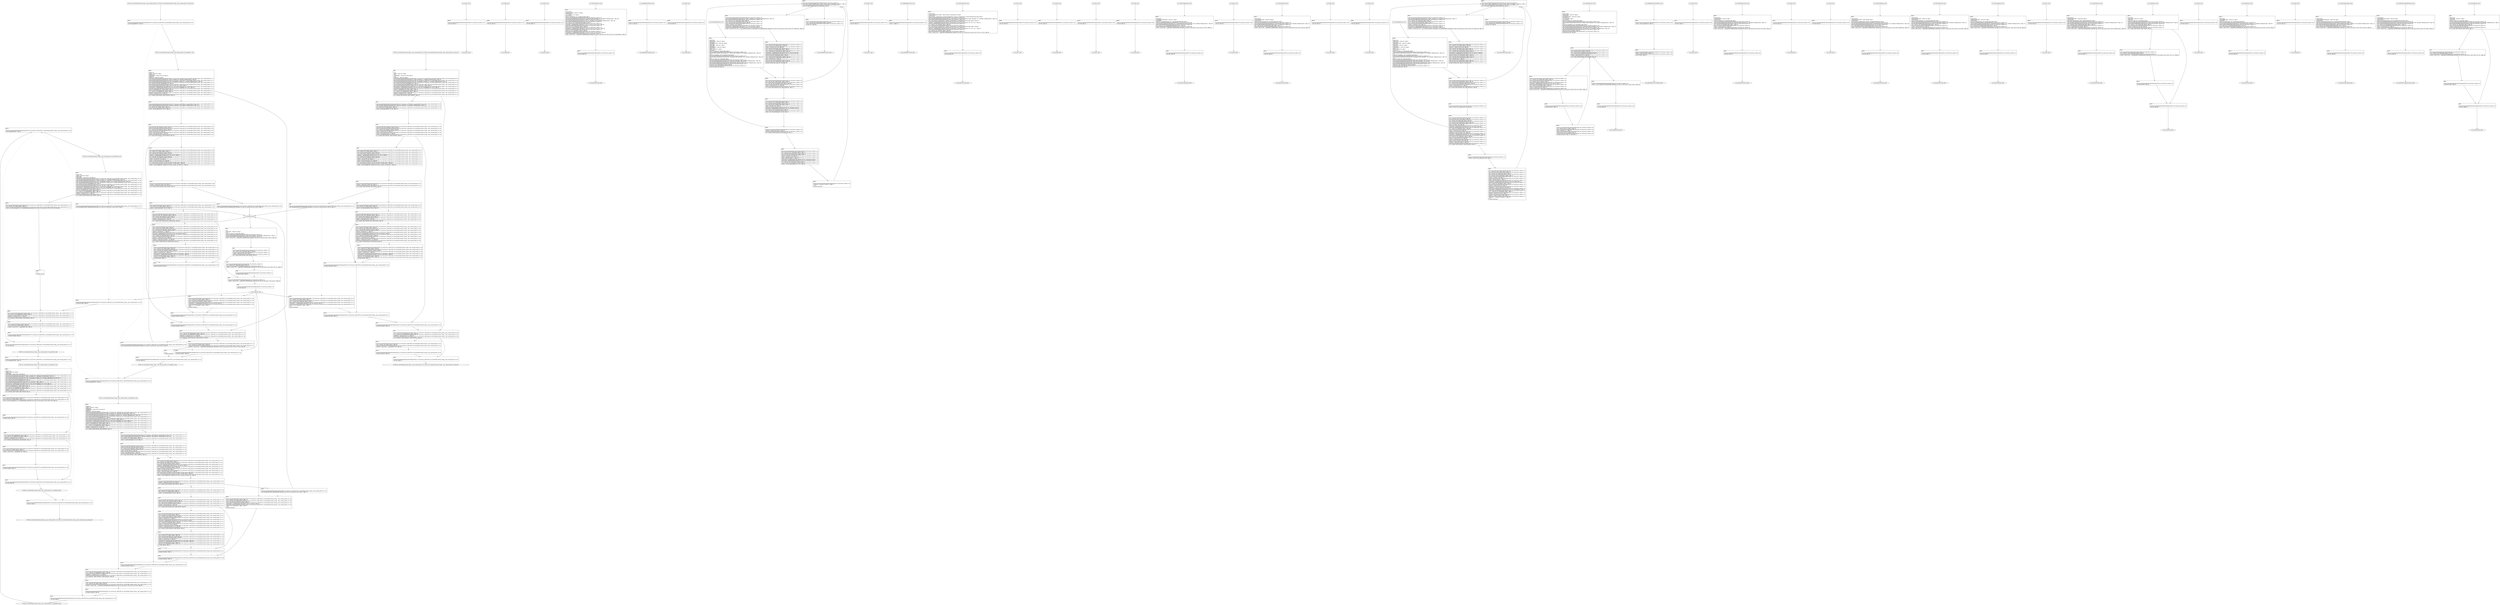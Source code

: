 digraph "icfg graph" {
BBCWE134_Uncontrolled_Format_String__char_console_printf_10_ll_goodG2B1_end [label="{CWE134_Uncontrolled_Format_String__char_console_printf_10_ll_goodG2B1_end}"];
BBio_ll_good1_end [label="{io_ll_good1_end}"];
BBio_ll_bad6_end [label="{io_ll_bad6_end}"];
BBio_ll_good5_end [label="{io_ll_good5_end}"];
BBio_ll_printWcharLine_end [label="{io_ll_printWcharLine_end}"];
BBio_ll_globalReturnsFalse_end [label="{io_ll_globalReturnsFalse_end}"];
BBio_ll_bad8_end [label="{io_ll_bad8_end}"];
BBCWE134_Uncontrolled_Format_String__char_console_printf_10_ll_goodB2G2_end [label="{CWE134_Uncontrolled_Format_String__char_console_printf_10_ll_goodB2G2_end}"];
BBio_ll_decodeHexWChars_end [label="{io_ll_decodeHexWChars_end}"];
BBio_ll_good7_end [label="{io_ll_good7_end}"];
BBio_ll_globalReturnsTrue_end [label="{io_ll_globalReturnsTrue_end}"];
BBio_ll_printStructLine_end [label="{io_ll_printStructLine_end}"];
BBio_ll_bad7_end [label="{io_ll_bad7_end}"];
BBio_ll_good6_end [label="{io_ll_good6_end}"];
BBio_ll_bad2_end [label="{io_ll_bad2_end}"];
BBio_ll_bad9_end [label="{io_ll_bad9_end}"];
BBio_ll_printUnsignedLine_end [label="{io_ll_printUnsignedLine_end}"];
BBio_ll_good4_end [label="{io_ll_good4_end}"];
BBio_ll_printSizeTLine_end [label="{io_ll_printSizeTLine_end}"];
BBio_ll_bad5_end [label="{io_ll_bad5_end}"];
BBio_ll_printLine_end [label="{io_ll_printLine_end}"];
BBCWE134_Uncontrolled_Format_String__char_console_printf_10_ll_goodG2B2_end [label="{CWE134_Uncontrolled_Format_String__char_console_printf_10_ll_goodG2B2_end}"];
BBCWE134_Uncontrolled_Format_String__char_console_printf_10_ll_goodB2G1_end [label="{CWE134_Uncontrolled_Format_String__char_console_printf_10_ll_goodB2G1_end}"];
BBio_ll_bad4_end [label="{io_ll_bad4_end}"];
BBio_ll_decodeHexChars_end [label="{io_ll_decodeHexChars_end}"];
BBio_ll_printBytesLine_end [label="{io_ll_printBytesLine_end}"];
BBio_ll_globalReturnsTrueOrFalse_end [label="{io_ll_globalReturnsTrueOrFalse_end}"];
BBio_ll_good3_end [label="{io_ll_good3_end}"];
BBio_ll_printHexCharLine_end [label="{io_ll_printHexCharLine_end}"];
BBio_ll_good9_end [label="{io_ll_good9_end}"];
BBio_ll_bad3_end [label="{io_ll_bad3_end}"];
BBio_ll_printDoubleLine_end [label="{io_ll_printDoubleLine_end}"];
BBio_ll_printShortLine_end [label="{io_ll_printShortLine_end}"];
BBio_ll_printLongLine_end [label="{io_ll_printLongLine_end}"];
BBio_ll_bad1_end [label="{io_ll_bad1_end}"];
BBCWE134_Uncontrolled_Format_String__char_console_printf_10_ll_CWE134_Uncontrolled_Format_String__char_console_printf_10_bad_end [label="{CWE134_Uncontrolled_Format_String__char_console_printf_10_ll_CWE134_Uncontrolled_Format_String__char_console_printf_10_bad_end}"];
BBio_ll_printFloatLine_end [label="{io_ll_printFloatLine_end}"];
BBio_ll_printWLine_end [label="{io_ll_printWLine_end}"];
BBio_ll_good2_end [label="{io_ll_good2_end}"];
BBio_ll_printIntLine_end [label="{io_ll_printIntLine_end}"];
BBCWE134_Uncontrolled_Format_String__char_console_printf_10_ll_CWE134_Uncontrolled_Format_String__char_console_printf_10_good_end [label="{CWE134_Uncontrolled_Format_String__char_console_printf_10_ll_CWE134_Uncontrolled_Format_String__char_console_printf_10_good_end}"];
BBio_ll_good8_end [label="{io_ll_good8_end}"];
BBio_ll_printLongLongLine_end [label="{io_ll_printLongLongLine_end}"];
BBio_ll_printHexUnsignedCharLine_end [label="{io_ll_printHexUnsignedCharLine_end}"];
BBio_ll_printSinkLine_end [label="{io_ll_printSinkLine_end}"];
BBCWE134_Uncontrolled_Format_String__char_console_printf_10_ll_goodG2B1_start [label="{CWE134_Uncontrolled_Format_String__char_console_printf_10_ll_goodG2B1_start}", shape=record];
CWE134_Uncontrolled_Format_String__char_console_printf_10_ll_goodG2B1BB56 [label="{BB56:\l\l/:88911496\l
  %data = alloca i8*, align 8\l
/:88911496\l
  %dataBuffer = alloca [100 x i8], align 16\l
/home/raoxue/Desktop/MemVerif/workspace/000_079_443/source_code/CWE134_Uncontrolled_Format_String__char_console_printf_10.c:161\l
  call void @llvm.dbg.declare(metadata i8** %data, metadata !227, metadata !DIExpression()), !dbg !228\l
/home/raoxue/Desktop/MemVerif/workspace/000_079_443/source_code/CWE134_Uncontrolled_Format_String__char_console_printf_10.c:162\l
  call void @llvm.dbg.declare(metadata [100 x i8]* %dataBuffer, metadata !229, metadata !DIExpression()), !dbg !230\l
/home/raoxue/Desktop/MemVerif/workspace/000_079_443/source_code/CWE134_Uncontrolled_Format_String__char_console_printf_10.c:162\l
  %0 = bitcast [100 x i8]* %dataBuffer to i8*, !dbg !21\l
/home/raoxue/Desktop/MemVerif/workspace/000_079_443/source_code/CWE134_Uncontrolled_Format_String__char_console_printf_10.c:162\l
  call void @llvm.memset.p0i8.i64(i8* align 16 %0, i8 0, i64 100, i1 false), !dbg !21\l
/home/raoxue/Desktop/MemVerif/workspace/000_079_443/source_code/CWE134_Uncontrolled_Format_String__char_console_printf_10.c:163\l
  %arraydecay = getelementptr inbounds [100 x i8], [100 x i8]* %dataBuffer, i64 0, i64 0, !dbg !22\l
/home/raoxue/Desktop/MemVerif/workspace/000_079_443/source_code/CWE134_Uncontrolled_Format_String__char_console_printf_10.c:163\l
  store i8* %arraydecay, i8** %data, align 8, !dbg !23\l
/home/raoxue/Desktop/MemVerif/workspace/000_079_443/source_code/CWE134_Uncontrolled_Format_String__char_console_printf_10.c:164\l
  %1 = load i32, i32* @globalFalse, align 4, !dbg !24\l
/home/raoxue/Desktop/MemVerif/workspace/000_079_443/source_code/CWE134_Uncontrolled_Format_String__char_console_printf_10.c:164\l
  %tobool = icmp ne i32 %1, 0, !dbg !24\l
/home/raoxue/Desktop/MemVerif/workspace/000_079_443/source_code/CWE134_Uncontrolled_Format_String__char_console_printf_10.c:164\l
  br i1 %tobool, label %if.then, label %if.else, !dbg !26\l
}", shape=record];
CWE134_Uncontrolled_Format_String__char_console_printf_10_ll_goodG2B1BB57 [label="{BB57:\l\l/home/raoxue/Desktop/MemVerif/workspace/000_079_443/source_code/CWE134_Uncontrolled_Format_String__char_console_printf_10.c:167\l
  call void @printLine(i8* getelementptr inbounds ([21 x i8], [21 x i8]* @.str.1, i64 0, i64 0)), !dbg !27\l
}", shape=record];
CWE134_Uncontrolled_Format_String__char_console_printf_10_ll_goodG2B1BB57 [label="{BB57:\l\l/home/raoxue/Desktop/MemVerif/workspace/000_079_443/source_code/CWE134_Uncontrolled_Format_String__char_console_printf_10.c:167\l
  call void @printLine(i8* getelementptr inbounds ([21 x i8], [21 x i8]* @.str.1, i64 0, i64 0)), !dbg !27\l
}", shape=record];
CWE134_Uncontrolled_Format_String__char_console_printf_10_ll_goodG2B1BB59 [label="{BB59:\l\l/home/raoxue/Desktop/MemVerif/workspace/000_079_443/source_code/CWE134_Uncontrolled_Format_String__char_console_printf_10.c:168\l
  br label %if.end, !dbg !29\l
}", shape=record];
CWE134_Uncontrolled_Format_String__char_console_printf_10_ll_goodG2B1BB58 [label="{BB58:\l\l/home/raoxue/Desktop/MemVerif/workspace/000_079_443/source_code/CWE134_Uncontrolled_Format_String__char_console_printf_10.c:172\l
  %2 = load i8*, i8** %data, align 8, !dbg !30\l
/home/raoxue/Desktop/MemVerif/workspace/000_079_443/source_code/CWE134_Uncontrolled_Format_String__char_console_printf_10.c:172\l
  %call = call i8* @strcpy(i8* %2, i8* getelementptr inbounds ([16 x i8], [16 x i8]* @.str.3, i64 0, i64 0)) #6, !dbg !32\l
}", shape=record];
CWE134_Uncontrolled_Format_String__char_console_printf_10_ll_goodG2B1BB58 [label="{BB58:\l\l/home/raoxue/Desktop/MemVerif/workspace/000_079_443/source_code/CWE134_Uncontrolled_Format_String__char_console_printf_10.c:172\l
  %2 = load i8*, i8** %data, align 8, !dbg !30\l
/home/raoxue/Desktop/MemVerif/workspace/000_079_443/source_code/CWE134_Uncontrolled_Format_String__char_console_printf_10.c:172\l
  %call = call i8* @strcpy(i8* %2, i8* getelementptr inbounds ([16 x i8], [16 x i8]* @.str.3, i64 0, i64 0)) #6, !dbg !32\l
}", shape=record];
CWE134_Uncontrolled_Format_String__char_console_printf_10_ll_goodG2B1BB61 [label="{BB61:\l\l/:172\l
  br label %if.end\l
}", shape=record];
CWE134_Uncontrolled_Format_String__char_console_printf_10_ll_goodG2B1BB60 [label="{BB60:\l\l/home/raoxue/Desktop/MemVerif/workspace/000_079_443/source_code/CWE134_Uncontrolled_Format_String__char_console_printf_10.c:174\l
  %3 = load i32, i32* @globalTrue, align 4, !dbg !33\l
/home/raoxue/Desktop/MemVerif/workspace/000_079_443/source_code/CWE134_Uncontrolled_Format_String__char_console_printf_10.c:174\l
  %tobool1 = icmp ne i32 %3, 0, !dbg !33\l
/home/raoxue/Desktop/MemVerif/workspace/000_079_443/source_code/CWE134_Uncontrolled_Format_String__char_console_printf_10.c:174\l
  br i1 %tobool1, label %if.then2, label %if.end4, !dbg !35\l
}", shape=record];
CWE134_Uncontrolled_Format_String__char_console_printf_10_ll_goodG2B1BB62 [label="{BB62:\l\l/home/raoxue/Desktop/MemVerif/workspace/000_079_443/source_code/CWE134_Uncontrolled_Format_String__char_console_printf_10.c:177\l
  %4 = load i8*, i8** %data, align 8, !dbg !36\l
/home/raoxue/Desktop/MemVerif/workspace/000_079_443/source_code/CWE134_Uncontrolled_Format_String__char_console_printf_10.c:177\l
  %call3 = call i32 (i8*, ...) @printf(i8* %4), !dbg !38\l
}", shape=record];
CWE134_Uncontrolled_Format_String__char_console_printf_10_ll_goodG2B1BB62 [label="{BB62:\l\l/home/raoxue/Desktop/MemVerif/workspace/000_079_443/source_code/CWE134_Uncontrolled_Format_String__char_console_printf_10.c:177\l
  %4 = load i8*, i8** %data, align 8, !dbg !36\l
/home/raoxue/Desktop/MemVerif/workspace/000_079_443/source_code/CWE134_Uncontrolled_Format_String__char_console_printf_10.c:177\l
  %call3 = call i32 (i8*, ...) @printf(i8* %4), !dbg !38\l
}", shape=record];
CWE134_Uncontrolled_Format_String__char_console_printf_10_ll_goodG2B1BB64 [label="{BB64:\l\l/home/raoxue/Desktop/MemVerif/workspace/000_079_443/source_code/CWE134_Uncontrolled_Format_String__char_console_printf_10.c:178\l
  br label %if.end4, !dbg !39\l
}", shape=record];
CWE134_Uncontrolled_Format_String__char_console_printf_10_ll_goodG2B1BB63 [label="{BB63:\l\l/home/raoxue/Desktop/MemVerif/workspace/000_079_443/source_code/CWE134_Uncontrolled_Format_String__char_console_printf_10.c:179\l
  ret void, !dbg !40\l
}", shape=record];
BBio_ll_good1_start [label="{io_ll_good1_start}", shape=record];
io_ll_good1BB69 [label="{BB69:\l\l/home/raoxue/Desktop/MemVerif/workspace/000_079_443/source_code/io.c:187\l
  ret void, !dbg !52\l
}", shape=record];
BBio_ll_bad6_start [label="{io_ll_bad6_start}", shape=record];
io_ll_bad6BB83 [label="{BB83:\l\l/home/raoxue/Desktop/MemVerif/workspace/000_079_443/source_code/io.c:203\l
  ret void, !dbg !52\l
}", shape=record];
BBio_ll_good5_start [label="{io_ll_good5_start}", shape=record];
io_ll_good5BB73 [label="{BB73:\l\l/home/raoxue/Desktop/MemVerif/workspace/000_079_443/source_code/io.c:191\l
  ret void, !dbg !52\l
}", shape=record];
BBio_ll_printWcharLine_start [label="{io_ll_printWcharLine_start}", shape=record];
io_ll_printWcharLineBB28 [label="{BB28:\l\l/:2655233024\l
  %wideChar.addr = alloca i32, align 4\l
/:2655233024\l
  %s = alloca [2 x i32], align 4\l
/:2655233024\l
  store i32 %wideChar, i32* %wideChar.addr, align 4\l
/home/raoxue/Desktop/MemVerif/workspace/000_079_443/source_code/io.c:70\l
  call void @llvm.dbg.declare(metadata i32* %wideChar.addr, metadata !162, metadata !DIExpression()), !dbg !163\l
/home/raoxue/Desktop/MemVerif/workspace/000_079_443/source_code/io.c:74\l
  call void @llvm.dbg.declare(metadata [2 x i32]* %s, metadata !164, metadata !DIExpression()), !dbg !168\l
/home/raoxue/Desktop/MemVerif/workspace/000_079_443/source_code/io.c:75\l
  %0 = load i32, i32* %wideChar.addr, align 4, !dbg !61\l
/home/raoxue/Desktop/MemVerif/workspace/000_079_443/source_code/io.c:75\l
  %arrayidx = getelementptr inbounds [2 x i32], [2 x i32]* %s, i64 0, i64 0, !dbg !62\l
/home/raoxue/Desktop/MemVerif/workspace/000_079_443/source_code/io.c:75\l
  store i32 %0, i32* %arrayidx, align 4, !dbg !63\l
/home/raoxue/Desktop/MemVerif/workspace/000_079_443/source_code/io.c:76\l
  %arrayidx1 = getelementptr inbounds [2 x i32], [2 x i32]* %s, i64 0, i64 1, !dbg !64\l
/home/raoxue/Desktop/MemVerif/workspace/000_079_443/source_code/io.c:76\l
  store i32 0, i32* %arrayidx1, align 4, !dbg !65\l
/home/raoxue/Desktop/MemVerif/workspace/000_079_443/source_code/io.c:77\l
  %arraydecay = getelementptr inbounds [2 x i32], [2 x i32]* %s, i64 0, i64 0, !dbg !66\l
/home/raoxue/Desktop/MemVerif/workspace/000_079_443/source_code/io.c:77\l
  %call = call i32 (i8*, ...) @printf(i8* getelementptr inbounds ([5 x i8], [5 x i8]* @.str.10, i64 0, i64 0), i32* %arraydecay), !dbg !67\l
}", shape=record];
io_ll_printWcharLineBB28 [label="{BB28:\l\l/:2655233024\l
  %wideChar.addr = alloca i32, align 4\l
/:2655233024\l
  %s = alloca [2 x i32], align 4\l
/:2655233024\l
  store i32 %wideChar, i32* %wideChar.addr, align 4\l
/home/raoxue/Desktop/MemVerif/workspace/000_079_443/source_code/io.c:70\l
  call void @llvm.dbg.declare(metadata i32* %wideChar.addr, metadata !162, metadata !DIExpression()), !dbg !163\l
/home/raoxue/Desktop/MemVerif/workspace/000_079_443/source_code/io.c:74\l
  call void @llvm.dbg.declare(metadata [2 x i32]* %s, metadata !164, metadata !DIExpression()), !dbg !168\l
/home/raoxue/Desktop/MemVerif/workspace/000_079_443/source_code/io.c:75\l
  %0 = load i32, i32* %wideChar.addr, align 4, !dbg !61\l
/home/raoxue/Desktop/MemVerif/workspace/000_079_443/source_code/io.c:75\l
  %arrayidx = getelementptr inbounds [2 x i32], [2 x i32]* %s, i64 0, i64 0, !dbg !62\l
/home/raoxue/Desktop/MemVerif/workspace/000_079_443/source_code/io.c:75\l
  store i32 %0, i32* %arrayidx, align 4, !dbg !63\l
/home/raoxue/Desktop/MemVerif/workspace/000_079_443/source_code/io.c:76\l
  %arrayidx1 = getelementptr inbounds [2 x i32], [2 x i32]* %s, i64 0, i64 1, !dbg !64\l
/home/raoxue/Desktop/MemVerif/workspace/000_079_443/source_code/io.c:76\l
  store i32 0, i32* %arrayidx1, align 4, !dbg !65\l
/home/raoxue/Desktop/MemVerif/workspace/000_079_443/source_code/io.c:77\l
  %arraydecay = getelementptr inbounds [2 x i32], [2 x i32]* %s, i64 0, i64 0, !dbg !66\l
/home/raoxue/Desktop/MemVerif/workspace/000_079_443/source_code/io.c:77\l
  %call = call i32 (i8*, ...) @printf(i8* getelementptr inbounds ([5 x i8], [5 x i8]* @.str.10, i64 0, i64 0), i32* %arraydecay), !dbg !67\l
}", shape=record];
io_ll_printWcharLineBB29 [label="{BB29:\l\l/home/raoxue/Desktop/MemVerif/workspace/000_079_443/source_code/io.c:78\l
  ret void, !dbg !68\l
}", shape=record];
BBio_ll_globalReturnsFalse_start [label="{io_ll_globalReturnsFalse_start}", shape=record];
io_ll_globalReturnsFalseBB66 [label="{BB66:\l\l/home/raoxue/Desktop/MemVerif/workspace/000_079_443/source_code/io.c:163\l
  ret i32 0, !dbg !52\l
}", shape=record];
BBio_ll_bad8_start [label="{io_ll_bad8_start}", shape=record];
io_ll_bad8BB85 [label="{BB85:\l\l/home/raoxue/Desktop/MemVerif/workspace/000_079_443/source_code/io.c:205\l
  ret void, !dbg !52\l
}", shape=record];
BBCWE134_Uncontrolled_Format_String__char_console_printf_10_ll_goodB2G2_start [label="{CWE134_Uncontrolled_Format_String__char_console_printf_10_ll_goodB2G2_start}", shape=record];
CWE134_Uncontrolled_Format_String__char_console_printf_10_ll_goodB2G2BB38 [label="{BB38:\l\l/:88869224\l
  %data = alloca i8*, align 8\l
/:88869224\l
  %dataBuffer = alloca [100 x i8], align 16\l
/:88869224\l
  %dataLen = alloca i64, align 8\l
/home/raoxue/Desktop/MemVerif/workspace/000_079_443/source_code/CWE134_Uncontrolled_Format_String__char_console_printf_10.c:120\l
  call void @llvm.dbg.declare(metadata i8** %data, metadata !159, metadata !DIExpression()), !dbg !160\l
/home/raoxue/Desktop/MemVerif/workspace/000_079_443/source_code/CWE134_Uncontrolled_Format_String__char_console_printf_10.c:121\l
  call void @llvm.dbg.declare(metadata [100 x i8]* %dataBuffer, metadata !161, metadata !DIExpression()), !dbg !162\l
/home/raoxue/Desktop/MemVerif/workspace/000_079_443/source_code/CWE134_Uncontrolled_Format_String__char_console_printf_10.c:121\l
  %0 = bitcast [100 x i8]* %dataBuffer to i8*, !dbg !21\l
/home/raoxue/Desktop/MemVerif/workspace/000_079_443/source_code/CWE134_Uncontrolled_Format_String__char_console_printf_10.c:121\l
  call void @llvm.memset.p0i8.i64(i8* align 16 %0, i8 0, i64 100, i1 false), !dbg !21\l
/home/raoxue/Desktop/MemVerif/workspace/000_079_443/source_code/CWE134_Uncontrolled_Format_String__char_console_printf_10.c:122\l
  %arraydecay = getelementptr inbounds [100 x i8], [100 x i8]* %dataBuffer, i64 0, i64 0, !dbg !22\l
/home/raoxue/Desktop/MemVerif/workspace/000_079_443/source_code/CWE134_Uncontrolled_Format_String__char_console_printf_10.c:122\l
  store i8* %arraydecay, i8** %data, align 8, !dbg !23\l
/home/raoxue/Desktop/MemVerif/workspace/000_079_443/source_code/CWE134_Uncontrolled_Format_String__char_console_printf_10.c:123\l
  %1 = load i32, i32* @globalTrue, align 4, !dbg !24\l
/home/raoxue/Desktop/MemVerif/workspace/000_079_443/source_code/CWE134_Uncontrolled_Format_String__char_console_printf_10.c:123\l
  %tobool = icmp ne i32 %1, 0, !dbg !24\l
/home/raoxue/Desktop/MemVerif/workspace/000_079_443/source_code/CWE134_Uncontrolled_Format_String__char_console_printf_10.c:123\l
  br i1 %tobool, label %if.then, label %if.end20, !dbg !26\l
}", shape=record];
CWE134_Uncontrolled_Format_String__char_console_printf_10_ll_goodB2G2BB39 [label="{BB39:\l\l/home/raoxue/Desktop/MemVerif/workspace/000_079_443/source_code/CWE134_Uncontrolled_Format_String__char_console_printf_10.c:127\l
  call void @llvm.dbg.declare(metadata i64* %dataLen, metadata !168, metadata !DIExpression()), !dbg !171\l
/home/raoxue/Desktop/MemVerif/workspace/000_079_443/source_code/CWE134_Uncontrolled_Format_String__char_console_printf_10.c:127\l
  %2 = load i8*, i8** %data, align 8, !dbg !34\l
/home/raoxue/Desktop/MemVerif/workspace/000_079_443/source_code/CWE134_Uncontrolled_Format_String__char_console_printf_10.c:127\l
  %call = call i64 @strlen(i8* %2) #6, !dbg !35\l
}", shape=record];
CWE134_Uncontrolled_Format_String__char_console_printf_10_ll_goodB2G2BB39 [label="{BB39:\l\l/home/raoxue/Desktop/MemVerif/workspace/000_079_443/source_code/CWE134_Uncontrolled_Format_String__char_console_printf_10.c:127\l
  call void @llvm.dbg.declare(metadata i64* %dataLen, metadata !168, metadata !DIExpression()), !dbg !171\l
/home/raoxue/Desktop/MemVerif/workspace/000_079_443/source_code/CWE134_Uncontrolled_Format_String__char_console_printf_10.c:127\l
  %2 = load i8*, i8** %data, align 8, !dbg !34\l
/home/raoxue/Desktop/MemVerif/workspace/000_079_443/source_code/CWE134_Uncontrolled_Format_String__char_console_printf_10.c:127\l
  %call = call i64 @strlen(i8* %2) #6, !dbg !35\l
}", shape=record];
CWE134_Uncontrolled_Format_String__char_console_printf_10_ll_goodB2G2BB41 [label="{BB41:\l\l/home/raoxue/Desktop/MemVerif/workspace/000_079_443/source_code/CWE134_Uncontrolled_Format_String__char_console_printf_10.c:127\l
  store i64 %call, i64* %dataLen, align 8, !dbg !33\l
/home/raoxue/Desktop/MemVerif/workspace/000_079_443/source_code/CWE134_Uncontrolled_Format_String__char_console_printf_10.c:129\l
  %3 = load i64, i64* %dataLen, align 8, !dbg !36\l
/home/raoxue/Desktop/MemVerif/workspace/000_079_443/source_code/CWE134_Uncontrolled_Format_String__char_console_printf_10.c:129\l
  %sub = sub i64 100, %3, !dbg !38\l
/home/raoxue/Desktop/MemVerif/workspace/000_079_443/source_code/CWE134_Uncontrolled_Format_String__char_console_printf_10.c:129\l
  %cmp = icmp ugt i64 %sub, 1, !dbg !39\l
/home/raoxue/Desktop/MemVerif/workspace/000_079_443/source_code/CWE134_Uncontrolled_Format_String__char_console_printf_10.c:129\l
  br i1 %cmp, label %if.then1, label %if.end19, !dbg !40\l
}", shape=record];
CWE134_Uncontrolled_Format_String__char_console_printf_10_ll_goodB2G2BB42 [label="{BB42:\l\l/home/raoxue/Desktop/MemVerif/workspace/000_079_443/source_code/CWE134_Uncontrolled_Format_String__char_console_printf_10.c:132\l
  %4 = load i8*, i8** %data, align 8, !dbg !41\l
/home/raoxue/Desktop/MemVerif/workspace/000_079_443/source_code/CWE134_Uncontrolled_Format_String__char_console_printf_10.c:132\l
  %5 = load i64, i64* %dataLen, align 8, !dbg !44\l
/home/raoxue/Desktop/MemVerif/workspace/000_079_443/source_code/CWE134_Uncontrolled_Format_String__char_console_printf_10.c:132\l
  %add.ptr = getelementptr inbounds i8, i8* %4, i64 %5, !dbg !45\l
/home/raoxue/Desktop/MemVerif/workspace/000_079_443/source_code/CWE134_Uncontrolled_Format_String__char_console_printf_10.c:132\l
  %6 = load i64, i64* %dataLen, align 8, !dbg !46\l
/home/raoxue/Desktop/MemVerif/workspace/000_079_443/source_code/CWE134_Uncontrolled_Format_String__char_console_printf_10.c:132\l
  %sub2 = sub i64 100, %6, !dbg !47\l
/home/raoxue/Desktop/MemVerif/workspace/000_079_443/source_code/CWE134_Uncontrolled_Format_String__char_console_printf_10.c:132\l
  %conv = trunc i64 %sub2 to i32, !dbg !48\l
/home/raoxue/Desktop/MemVerif/workspace/000_079_443/source_code/CWE134_Uncontrolled_Format_String__char_console_printf_10.c:132\l
  %7 = load %struct._IO_FILE*, %struct._IO_FILE** @stdin, align 8, !dbg !49\l
/home/raoxue/Desktop/MemVerif/workspace/000_079_443/source_code/CWE134_Uncontrolled_Format_String__char_console_printf_10.c:132\l
  %call3 = call i8* @fgets(i8* %add.ptr, i32 %conv, %struct._IO_FILE* %7), !dbg !50\l
}", shape=record];
CWE134_Uncontrolled_Format_String__char_console_printf_10_ll_goodB2G2BB42 [label="{BB42:\l\l/home/raoxue/Desktop/MemVerif/workspace/000_079_443/source_code/CWE134_Uncontrolled_Format_String__char_console_printf_10.c:132\l
  %4 = load i8*, i8** %data, align 8, !dbg !41\l
/home/raoxue/Desktop/MemVerif/workspace/000_079_443/source_code/CWE134_Uncontrolled_Format_String__char_console_printf_10.c:132\l
  %5 = load i64, i64* %dataLen, align 8, !dbg !44\l
/home/raoxue/Desktop/MemVerif/workspace/000_079_443/source_code/CWE134_Uncontrolled_Format_String__char_console_printf_10.c:132\l
  %add.ptr = getelementptr inbounds i8, i8* %4, i64 %5, !dbg !45\l
/home/raoxue/Desktop/MemVerif/workspace/000_079_443/source_code/CWE134_Uncontrolled_Format_String__char_console_printf_10.c:132\l
  %6 = load i64, i64* %dataLen, align 8, !dbg !46\l
/home/raoxue/Desktop/MemVerif/workspace/000_079_443/source_code/CWE134_Uncontrolled_Format_String__char_console_printf_10.c:132\l
  %sub2 = sub i64 100, %6, !dbg !47\l
/home/raoxue/Desktop/MemVerif/workspace/000_079_443/source_code/CWE134_Uncontrolled_Format_String__char_console_printf_10.c:132\l
  %conv = trunc i64 %sub2 to i32, !dbg !48\l
/home/raoxue/Desktop/MemVerif/workspace/000_079_443/source_code/CWE134_Uncontrolled_Format_String__char_console_printf_10.c:132\l
  %7 = load %struct._IO_FILE*, %struct._IO_FILE** @stdin, align 8, !dbg !49\l
/home/raoxue/Desktop/MemVerif/workspace/000_079_443/source_code/CWE134_Uncontrolled_Format_String__char_console_printf_10.c:132\l
  %call3 = call i8* @fgets(i8* %add.ptr, i32 %conv, %struct._IO_FILE* %7), !dbg !50\l
}", shape=record];
CWE134_Uncontrolled_Format_String__char_console_printf_10_ll_goodB2G2BB44 [label="{BB44:\l\l/home/raoxue/Desktop/MemVerif/workspace/000_079_443/source_code/CWE134_Uncontrolled_Format_String__char_console_printf_10.c:132\l
  %cmp4 = icmp ne i8* %call3, null, !dbg !51\l
/home/raoxue/Desktop/MemVerif/workspace/000_079_443/source_code/CWE134_Uncontrolled_Format_String__char_console_printf_10.c:132\l
  br i1 %cmp4, label %if.then6, label %if.else, !dbg !52\l
}", shape=record];
CWE134_Uncontrolled_Format_String__char_console_printf_10_ll_goodB2G2BB45 [label="{BB45:\l\l/home/raoxue/Desktop/MemVerif/workspace/000_079_443/source_code/CWE134_Uncontrolled_Format_String__char_console_printf_10.c:136\l
  %8 = load i8*, i8** %data, align 8, !dbg !53\l
/home/raoxue/Desktop/MemVerif/workspace/000_079_443/source_code/CWE134_Uncontrolled_Format_String__char_console_printf_10.c:136\l
  %call7 = call i64 @strlen(i8* %8) #6, !dbg !55\l
}", shape=record];
CWE134_Uncontrolled_Format_String__char_console_printf_10_ll_goodB2G2BB45 [label="{BB45:\l\l/home/raoxue/Desktop/MemVerif/workspace/000_079_443/source_code/CWE134_Uncontrolled_Format_String__char_console_printf_10.c:136\l
  %8 = load i8*, i8** %data, align 8, !dbg !53\l
/home/raoxue/Desktop/MemVerif/workspace/000_079_443/source_code/CWE134_Uncontrolled_Format_String__char_console_printf_10.c:136\l
  %call7 = call i64 @strlen(i8* %8) #6, !dbg !55\l
}", shape=record];
CWE134_Uncontrolled_Format_String__char_console_printf_10_ll_goodB2G2BB47 [label="{BB47:\l\l/home/raoxue/Desktop/MemVerif/workspace/000_079_443/source_code/CWE134_Uncontrolled_Format_String__char_console_printf_10.c:136\l
  store i64 %call7, i64* %dataLen, align 8, !dbg !56\l
/home/raoxue/Desktop/MemVerif/workspace/000_079_443/source_code/CWE134_Uncontrolled_Format_String__char_console_printf_10.c:137\l
  %9 = load i64, i64* %dataLen, align 8, !dbg !57\l
/home/raoxue/Desktop/MemVerif/workspace/000_079_443/source_code/CWE134_Uncontrolled_Format_String__char_console_printf_10.c:137\l
  %cmp8 = icmp ugt i64 %9, 0, !dbg !59\l
/home/raoxue/Desktop/MemVerif/workspace/000_079_443/source_code/CWE134_Uncontrolled_Format_String__char_console_printf_10.c:137\l
  br i1 %cmp8, label %land.lhs.true, label %if.end, !dbg !60\l
}", shape=record];
CWE134_Uncontrolled_Format_String__char_console_printf_10_ll_goodB2G2BB48 [label="{BB48:\l\l/home/raoxue/Desktop/MemVerif/workspace/000_079_443/source_code/CWE134_Uncontrolled_Format_String__char_console_printf_10.c:137\l
  %10 = load i8*, i8** %data, align 8, !dbg !61\l
/home/raoxue/Desktop/MemVerif/workspace/000_079_443/source_code/CWE134_Uncontrolled_Format_String__char_console_printf_10.c:137\l
  %11 = load i64, i64* %dataLen, align 8, !dbg !62\l
/home/raoxue/Desktop/MemVerif/workspace/000_079_443/source_code/CWE134_Uncontrolled_Format_String__char_console_printf_10.c:137\l
  %sub10 = sub i64 %11, 1, !dbg !63\l
/home/raoxue/Desktop/MemVerif/workspace/000_079_443/source_code/CWE134_Uncontrolled_Format_String__char_console_printf_10.c:137\l
  %arrayidx = getelementptr inbounds i8, i8* %10, i64 %sub10, !dbg !61\l
/home/raoxue/Desktop/MemVerif/workspace/000_079_443/source_code/CWE134_Uncontrolled_Format_String__char_console_printf_10.c:137\l
  %12 = load i8, i8* %arrayidx, align 1, !dbg !61\l
/home/raoxue/Desktop/MemVerif/workspace/000_079_443/source_code/CWE134_Uncontrolled_Format_String__char_console_printf_10.c:137\l
  %conv11 = sext i8 %12 to i32, !dbg !61\l
/home/raoxue/Desktop/MemVerif/workspace/000_079_443/source_code/CWE134_Uncontrolled_Format_String__char_console_printf_10.c:137\l
  %cmp12 = icmp eq i32 %conv11, 10, !dbg !64\l
/home/raoxue/Desktop/MemVerif/workspace/000_079_443/source_code/CWE134_Uncontrolled_Format_String__char_console_printf_10.c:137\l
  br i1 %cmp12, label %if.then14, label %if.end, !dbg !65\l
}", shape=record];
CWE134_Uncontrolled_Format_String__char_console_printf_10_ll_goodB2G2BB50 [label="{BB50:\l\l/home/raoxue/Desktop/MemVerif/workspace/000_079_443/source_code/CWE134_Uncontrolled_Format_String__char_console_printf_10.c:139\l
  %13 = load i8*, i8** %data, align 8, !dbg !66\l
/home/raoxue/Desktop/MemVerif/workspace/000_079_443/source_code/CWE134_Uncontrolled_Format_String__char_console_printf_10.c:139\l
  %14 = load i64, i64* %dataLen, align 8, !dbg !68\l
/home/raoxue/Desktop/MemVerif/workspace/000_079_443/source_code/CWE134_Uncontrolled_Format_String__char_console_printf_10.c:139\l
  %sub15 = sub i64 %14, 1, !dbg !69\l
/home/raoxue/Desktop/MemVerif/workspace/000_079_443/source_code/CWE134_Uncontrolled_Format_String__char_console_printf_10.c:139\l
  %arrayidx16 = getelementptr inbounds i8, i8* %13, i64 %sub15, !dbg !66\l
/home/raoxue/Desktop/MemVerif/workspace/000_079_443/source_code/CWE134_Uncontrolled_Format_String__char_console_printf_10.c:139\l
  store i8 0, i8* %arrayidx16, align 1, !dbg !70\l
/home/raoxue/Desktop/MemVerif/workspace/000_079_443/source_code/CWE134_Uncontrolled_Format_String__char_console_printf_10.c:140\l
  br label %if.end, !dbg !71\l
}", shape=record];
CWE134_Uncontrolled_Format_String__char_console_printf_10_ll_goodB2G2BB49 [label="{BB49:\l\l/home/raoxue/Desktop/MemVerif/workspace/000_079_443/source_code/CWE134_Uncontrolled_Format_String__char_console_printf_10.c:141\l
  br label %if.end18, !dbg !72\l
}", shape=record];
CWE134_Uncontrolled_Format_String__char_console_printf_10_ll_goodB2G2BB46 [label="{BB46:\l\l/home/raoxue/Desktop/MemVerif/workspace/000_079_443/source_code/CWE134_Uncontrolled_Format_String__char_console_printf_10.c:144\l
  call void @printLine(i8* getelementptr inbounds ([15 x i8], [15 x i8]* @.str, i64 0, i64 0)), !dbg !73\l
}", shape=record];
CWE134_Uncontrolled_Format_String__char_console_printf_10_ll_goodB2G2BB46 [label="{BB46:\l\l/home/raoxue/Desktop/MemVerif/workspace/000_079_443/source_code/CWE134_Uncontrolled_Format_String__char_console_printf_10.c:144\l
  call void @printLine(i8* getelementptr inbounds ([15 x i8], [15 x i8]* @.str, i64 0, i64 0)), !dbg !73\l
}", shape=record];
CWE134_Uncontrolled_Format_String__char_console_printf_10_ll_goodB2G2BB52 [label="{BB52:\l\l/home/raoxue/Desktop/MemVerif/workspace/000_079_443/source_code/CWE134_Uncontrolled_Format_String__char_console_printf_10.c:146\l
  %15 = load i8*, i8** %data, align 8, !dbg !75\l
/home/raoxue/Desktop/MemVerif/workspace/000_079_443/source_code/CWE134_Uncontrolled_Format_String__char_console_printf_10.c:146\l
  %16 = load i64, i64* %dataLen, align 8, !dbg !76\l
/home/raoxue/Desktop/MemVerif/workspace/000_079_443/source_code/CWE134_Uncontrolled_Format_String__char_console_printf_10.c:146\l
  %arrayidx17 = getelementptr inbounds i8, i8* %15, i64 %16, !dbg !75\l
/home/raoxue/Desktop/MemVerif/workspace/000_079_443/source_code/CWE134_Uncontrolled_Format_String__char_console_printf_10.c:146\l
  store i8 0, i8* %arrayidx17, align 1, !dbg !77\l
/:146\l
  br label %if.end18\l
}", shape=record];
CWE134_Uncontrolled_Format_String__char_console_printf_10_ll_goodB2G2BB51 [label="{BB51:\l\l/home/raoxue/Desktop/MemVerif/workspace/000_079_443/source_code/CWE134_Uncontrolled_Format_String__char_console_printf_10.c:148\l
  br label %if.end19, !dbg !78\l
}", shape=record];
CWE134_Uncontrolled_Format_String__char_console_printf_10_ll_goodB2G2BB43 [label="{BB43:\l\l/home/raoxue/Desktop/MemVerif/workspace/000_079_443/source_code/CWE134_Uncontrolled_Format_String__char_console_printf_10.c:150\l
  br label %if.end20, !dbg !79\l
}", shape=record];
CWE134_Uncontrolled_Format_String__char_console_printf_10_ll_goodB2G2BB40 [label="{BB40:\l\l/home/raoxue/Desktop/MemVerif/workspace/000_079_443/source_code/CWE134_Uncontrolled_Format_String__char_console_printf_10.c:151\l
  %17 = load i32, i32* @globalTrue, align 4, !dbg !80\l
/home/raoxue/Desktop/MemVerif/workspace/000_079_443/source_code/CWE134_Uncontrolled_Format_String__char_console_printf_10.c:151\l
  %tobool21 = icmp ne i32 %17, 0, !dbg !80\l
/home/raoxue/Desktop/MemVerif/workspace/000_079_443/source_code/CWE134_Uncontrolled_Format_String__char_console_printf_10.c:151\l
  br i1 %tobool21, label %if.then22, label %if.end24, !dbg !82\l
}", shape=record];
CWE134_Uncontrolled_Format_String__char_console_printf_10_ll_goodB2G2BB53 [label="{BB53:\l\l/home/raoxue/Desktop/MemVerif/workspace/000_079_443/source_code/CWE134_Uncontrolled_Format_String__char_console_printf_10.c:154\l
  %18 = load i8*, i8** %data, align 8, !dbg !83\l
/home/raoxue/Desktop/MemVerif/workspace/000_079_443/source_code/CWE134_Uncontrolled_Format_String__char_console_printf_10.c:154\l
  %call23 = call i32 (i8*, ...) @printf(i8* getelementptr inbounds ([4 x i8], [4 x i8]* @.str.2, i64 0, i64 0), i8* %18), !dbg !85\l
}", shape=record];
CWE134_Uncontrolled_Format_String__char_console_printf_10_ll_goodB2G2BB53 [label="{BB53:\l\l/home/raoxue/Desktop/MemVerif/workspace/000_079_443/source_code/CWE134_Uncontrolled_Format_String__char_console_printf_10.c:154\l
  %18 = load i8*, i8** %data, align 8, !dbg !83\l
/home/raoxue/Desktop/MemVerif/workspace/000_079_443/source_code/CWE134_Uncontrolled_Format_String__char_console_printf_10.c:154\l
  %call23 = call i32 (i8*, ...) @printf(i8* getelementptr inbounds ([4 x i8], [4 x i8]* @.str.2, i64 0, i64 0), i8* %18), !dbg !85\l
}", shape=record];
CWE134_Uncontrolled_Format_String__char_console_printf_10_ll_goodB2G2BB55 [label="{BB55:\l\l/home/raoxue/Desktop/MemVerif/workspace/000_079_443/source_code/CWE134_Uncontrolled_Format_String__char_console_printf_10.c:155\l
  br label %if.end24, !dbg !86\l
}", shape=record];
CWE134_Uncontrolled_Format_String__char_console_printf_10_ll_goodB2G2BB54 [label="{BB54:\l\l/home/raoxue/Desktop/MemVerif/workspace/000_079_443/source_code/CWE134_Uncontrolled_Format_String__char_console_printf_10.c:156\l
  ret void, !dbg !87\l
}", shape=record];
BBio_ll_decodeHexWChars_start [label="{io_ll_decodeHexWChars_start}", shape=record];
io_ll_decodeHexWCharsBB55 [label="{BB55:\l\l/:96397896\l
  %bytes.addr = alloca i8*, align 8\l
/:96397896\l
  %numBytes.addr = alloca i64, align 8\l
/:96397896\l
  %hex.addr = alloca i32*, align 8\l
/:96397896\l
  %numWritten = alloca i64, align 8\l
/:96397896\l
  %byte = alloca i32, align 4\l
/:96397896\l
  store i8* %bytes, i8** %bytes.addr, align 8\l
/home/raoxue/Desktop/MemVerif/workspace/000_079_443/source_code/io.c:135\l
  call void @llvm.dbg.declare(metadata i8** %bytes.addr, metadata !290, metadata !DIExpression()), !dbg !291\l
/:135\l
  store i64 %numBytes, i64* %numBytes.addr, align 8\l
/home/raoxue/Desktop/MemVerif/workspace/000_079_443/source_code/io.c:135\l
  call void @llvm.dbg.declare(metadata i64* %numBytes.addr, metadata !292, metadata !DIExpression()), !dbg !293\l
/:135\l
  store i32* %hex, i32** %hex.addr, align 8\l
/home/raoxue/Desktop/MemVerif/workspace/000_079_443/source_code/io.c:135\l
  call void @llvm.dbg.declare(metadata i32** %hex.addr, metadata !294, metadata !DIExpression()), !dbg !295\l
/home/raoxue/Desktop/MemVerif/workspace/000_079_443/source_code/io.c:137\l
  call void @llvm.dbg.declare(metadata i64* %numWritten, metadata !296, metadata !DIExpression()), !dbg !297\l
/home/raoxue/Desktop/MemVerif/workspace/000_079_443/source_code/io.c:137\l
  store i64 0, i64* %numWritten, align 8, !dbg !65\l
/home/raoxue/Desktop/MemVerif/workspace/000_079_443/source_code/io.c:143\l
  br label %while.cond, !dbg !66\l
}", shape=record];
io_ll_decodeHexWCharsBB56 [label="{BB56:\l\l/home/raoxue/Desktop/MemVerif/workspace/000_079_443/source_code/io.c:143\l
  %0 = load i64, i64* %numWritten, align 8, !dbg !67\l
/home/raoxue/Desktop/MemVerif/workspace/000_079_443/source_code/io.c:143\l
  %1 = load i64, i64* %numBytes.addr, align 8, !dbg !68\l
/home/raoxue/Desktop/MemVerif/workspace/000_079_443/source_code/io.c:143\l
  %cmp = icmp ult i64 %0, %1, !dbg !69\l
/home/raoxue/Desktop/MemVerif/workspace/000_079_443/source_code/io.c:143\l
  br i1 %cmp, label %land.lhs.true, label %land.end, !dbg !70\l
}", shape=record];
io_ll_decodeHexWCharsBB57 [label="{BB57:\l\l/home/raoxue/Desktop/MemVerif/workspace/000_079_443/source_code/io.c:143\l
  %2 = load i32*, i32** %hex.addr, align 8, !dbg !71\l
/home/raoxue/Desktop/MemVerif/workspace/000_079_443/source_code/io.c:143\l
  %3 = load i64, i64* %numWritten, align 8, !dbg !72\l
/home/raoxue/Desktop/MemVerif/workspace/000_079_443/source_code/io.c:143\l
  %mul = mul i64 2, %3, !dbg !73\l
/home/raoxue/Desktop/MemVerif/workspace/000_079_443/source_code/io.c:143\l
  %arrayidx = getelementptr inbounds i32, i32* %2, i64 %mul, !dbg !71\l
/home/raoxue/Desktop/MemVerif/workspace/000_079_443/source_code/io.c:143\l
  %4 = load i32, i32* %arrayidx, align 4, !dbg !71\l
/home/raoxue/Desktop/MemVerif/workspace/000_079_443/source_code/io.c:143\l
  %call = call i32 @iswxdigit(i32 %4) #5, !dbg !74\l
}", shape=record];
io_ll_decodeHexWCharsBB57 [label="{BB57:\l\l/home/raoxue/Desktop/MemVerif/workspace/000_079_443/source_code/io.c:143\l
  %2 = load i32*, i32** %hex.addr, align 8, !dbg !71\l
/home/raoxue/Desktop/MemVerif/workspace/000_079_443/source_code/io.c:143\l
  %3 = load i64, i64* %numWritten, align 8, !dbg !72\l
/home/raoxue/Desktop/MemVerif/workspace/000_079_443/source_code/io.c:143\l
  %mul = mul i64 2, %3, !dbg !73\l
/home/raoxue/Desktop/MemVerif/workspace/000_079_443/source_code/io.c:143\l
  %arrayidx = getelementptr inbounds i32, i32* %2, i64 %mul, !dbg !71\l
/home/raoxue/Desktop/MemVerif/workspace/000_079_443/source_code/io.c:143\l
  %4 = load i32, i32* %arrayidx, align 4, !dbg !71\l
/home/raoxue/Desktop/MemVerif/workspace/000_079_443/source_code/io.c:143\l
  %call = call i32 @iswxdigit(i32 %4) #5, !dbg !74\l
}", shape=record];
io_ll_decodeHexWCharsBB59 [label="{BB59:\l\l/home/raoxue/Desktop/MemVerif/workspace/000_079_443/source_code/io.c:143\l
  %tobool = icmp ne i32 %call, 0, !dbg !74\l
/home/raoxue/Desktop/MemVerif/workspace/000_079_443/source_code/io.c:143\l
  br i1 %tobool, label %land.rhs, label %land.end, !dbg !75\l
}", shape=record];
io_ll_decodeHexWCharsBB60 [label="{BB60:\l\l/home/raoxue/Desktop/MemVerif/workspace/000_079_443/source_code/io.c:143\l
  %5 = load i32*, i32** %hex.addr, align 8, !dbg !76\l
/home/raoxue/Desktop/MemVerif/workspace/000_079_443/source_code/io.c:143\l
  %6 = load i64, i64* %numWritten, align 8, !dbg !77\l
/home/raoxue/Desktop/MemVerif/workspace/000_079_443/source_code/io.c:143\l
  %mul1 = mul i64 2, %6, !dbg !78\l
/home/raoxue/Desktop/MemVerif/workspace/000_079_443/source_code/io.c:143\l
  %add = add i64 %mul1, 1, !dbg !79\l
/home/raoxue/Desktop/MemVerif/workspace/000_079_443/source_code/io.c:143\l
  %arrayidx2 = getelementptr inbounds i32, i32* %5, i64 %add, !dbg !76\l
/home/raoxue/Desktop/MemVerif/workspace/000_079_443/source_code/io.c:143\l
  %7 = load i32, i32* %arrayidx2, align 4, !dbg !76\l
/home/raoxue/Desktop/MemVerif/workspace/000_079_443/source_code/io.c:143\l
  %call3 = call i32 @iswxdigit(i32 %7) #5, !dbg !80\l
}", shape=record];
io_ll_decodeHexWCharsBB60 [label="{BB60:\l\l/home/raoxue/Desktop/MemVerif/workspace/000_079_443/source_code/io.c:143\l
  %5 = load i32*, i32** %hex.addr, align 8, !dbg !76\l
/home/raoxue/Desktop/MemVerif/workspace/000_079_443/source_code/io.c:143\l
  %6 = load i64, i64* %numWritten, align 8, !dbg !77\l
/home/raoxue/Desktop/MemVerif/workspace/000_079_443/source_code/io.c:143\l
  %mul1 = mul i64 2, %6, !dbg !78\l
/home/raoxue/Desktop/MemVerif/workspace/000_079_443/source_code/io.c:143\l
  %add = add i64 %mul1, 1, !dbg !79\l
/home/raoxue/Desktop/MemVerif/workspace/000_079_443/source_code/io.c:143\l
  %arrayidx2 = getelementptr inbounds i32, i32* %5, i64 %add, !dbg !76\l
/home/raoxue/Desktop/MemVerif/workspace/000_079_443/source_code/io.c:143\l
  %7 = load i32, i32* %arrayidx2, align 4, !dbg !76\l
/home/raoxue/Desktop/MemVerif/workspace/000_079_443/source_code/io.c:143\l
  %call3 = call i32 @iswxdigit(i32 %7) #5, !dbg !80\l
}", shape=record];
io_ll_decodeHexWCharsBB61 [label="{BB61:\l\l/home/raoxue/Desktop/MemVerif/workspace/000_079_443/source_code/io.c:143\l
  %tobool4 = icmp ne i32 %call3, 0, !dbg !75\l
/:143\l
  br label %land.end\l
}", shape=record];
io_ll_decodeHexWCharsBB58 [label="{BB58:\l\l/home/raoxue/Desktop/MemVerif/workspace/000_079_443/source_code/io.c:0\l
  %8 = phi i1 [ false, %land.lhs.true ], [ false, %while.cond ], [ %tobool4, %land.rhs ], !dbg !81\l
/home/raoxue/Desktop/MemVerif/workspace/000_079_443/source_code/io.c:143\l
  br i1 %8, label %while.body, label %while.end, !dbg !66\l
}", shape=record];
io_ll_decodeHexWCharsBB62 [label="{BB62:\l\l/home/raoxue/Desktop/MemVerif/workspace/000_079_443/source_code/io.c:145\l
  call void @llvm.dbg.declare(metadata i32* %byte, metadata !314, metadata !DIExpression()), !dbg !316\l
/home/raoxue/Desktop/MemVerif/workspace/000_079_443/source_code/io.c:146\l
  %9 = load i32*, i32** %hex.addr, align 8, !dbg !85\l
/home/raoxue/Desktop/MemVerif/workspace/000_079_443/source_code/io.c:146\l
  %10 = load i64, i64* %numWritten, align 8, !dbg !86\l
/home/raoxue/Desktop/MemVerif/workspace/000_079_443/source_code/io.c:146\l
  %mul5 = mul i64 2, %10, !dbg !87\l
/home/raoxue/Desktop/MemVerif/workspace/000_079_443/source_code/io.c:146\l
  %arrayidx6 = getelementptr inbounds i32, i32* %9, i64 %mul5, !dbg !85\l
/home/raoxue/Desktop/MemVerif/workspace/000_079_443/source_code/io.c:146\l
  %call7 = call i32 (i32*, i32*, ...) @__isoc99_swscanf(i32* %arrayidx6, i32* getelementptr inbounds ([5 x i32], [5 x i32]* @.str.16, i64 0, i64 0), i32* %byte) #5, !dbg !88\l
}", shape=record];
io_ll_decodeHexWCharsBB62 [label="{BB62:\l\l/home/raoxue/Desktop/MemVerif/workspace/000_079_443/source_code/io.c:145\l
  call void @llvm.dbg.declare(metadata i32* %byte, metadata !314, metadata !DIExpression()), !dbg !316\l
/home/raoxue/Desktop/MemVerif/workspace/000_079_443/source_code/io.c:146\l
  %9 = load i32*, i32** %hex.addr, align 8, !dbg !85\l
/home/raoxue/Desktop/MemVerif/workspace/000_079_443/source_code/io.c:146\l
  %10 = load i64, i64* %numWritten, align 8, !dbg !86\l
/home/raoxue/Desktop/MemVerif/workspace/000_079_443/source_code/io.c:146\l
  %mul5 = mul i64 2, %10, !dbg !87\l
/home/raoxue/Desktop/MemVerif/workspace/000_079_443/source_code/io.c:146\l
  %arrayidx6 = getelementptr inbounds i32, i32* %9, i64 %mul5, !dbg !85\l
/home/raoxue/Desktop/MemVerif/workspace/000_079_443/source_code/io.c:146\l
  %call7 = call i32 (i32*, i32*, ...) @__isoc99_swscanf(i32* %arrayidx6, i32* getelementptr inbounds ([5 x i32], [5 x i32]* @.str.16, i64 0, i64 0), i32* %byte) #5, !dbg !88\l
}", shape=record];
io_ll_decodeHexWCharsBB64 [label="{BB64:\l\l/home/raoxue/Desktop/MemVerif/workspace/000_079_443/source_code/io.c:147\l
  %11 = load i32, i32* %byte, align 4, !dbg !89\l
/home/raoxue/Desktop/MemVerif/workspace/000_079_443/source_code/io.c:147\l
  %conv = trunc i32 %11 to i8, !dbg !90\l
/home/raoxue/Desktop/MemVerif/workspace/000_079_443/source_code/io.c:147\l
  %12 = load i8*, i8** %bytes.addr, align 8, !dbg !91\l
/home/raoxue/Desktop/MemVerif/workspace/000_079_443/source_code/io.c:147\l
  %13 = load i64, i64* %numWritten, align 8, !dbg !92\l
/home/raoxue/Desktop/MemVerif/workspace/000_079_443/source_code/io.c:147\l
  %arrayidx8 = getelementptr inbounds i8, i8* %12, i64 %13, !dbg !91\l
/home/raoxue/Desktop/MemVerif/workspace/000_079_443/source_code/io.c:147\l
  store i8 %conv, i8* %arrayidx8, align 1, !dbg !93\l
/home/raoxue/Desktop/MemVerif/workspace/000_079_443/source_code/io.c:148\l
  %14 = load i64, i64* %numWritten, align 8, !dbg !94\l
/home/raoxue/Desktop/MemVerif/workspace/000_079_443/source_code/io.c:148\l
  %inc = add i64 %14, 1, !dbg !94\l
/home/raoxue/Desktop/MemVerif/workspace/000_079_443/source_code/io.c:148\l
  store i64 %inc, i64* %numWritten, align 8, !dbg !94\l
/home/raoxue/Desktop/MemVerif/workspace/000_079_443/source_code/io.c:143\l
  br label %while.cond, !dbg !66, !llvm.loop !95\l
}", shape=record];
io_ll_decodeHexWCharsBB63 [label="{BB63:\l\l/home/raoxue/Desktop/MemVerif/workspace/000_079_443/source_code/io.c:151\l
  %15 = load i64, i64* %numWritten, align 8, !dbg !98\l
/home/raoxue/Desktop/MemVerif/workspace/000_079_443/source_code/io.c:151\l
  ret i64 %15, !dbg !99\l
}", shape=record];
BBio_ll_good7_start [label="{io_ll_good7_start}", shape=record];
io_ll_good7BB75 [label="{BB75:\l\l/home/raoxue/Desktop/MemVerif/workspace/000_079_443/source_code/io.c:193\l
  ret void, !dbg !52\l
}", shape=record];
BBio_ll_globalReturnsTrue_start [label="{io_ll_globalReturnsTrue_start}", shape=record];
io_ll_globalReturnsTrueBB65 [label="{BB65:\l\l/home/raoxue/Desktop/MemVerif/workspace/000_079_443/source_code/io.c:158\l
  ret i32 1, !dbg !52\l
}", shape=record];
BBio_ll_printStructLine_start [label="{io_ll_printStructLine_start}", shape=record];
io_ll_printStructLineBB36 [label="{BB36:\l\l/:2655233024\l
  %structTwoIntsStruct.addr = alloca %struct._twoIntsStruct*, align 8\l
/:2655233024\l
  store %struct._twoIntsStruct* %structTwoIntsStruct, %struct._twoIntsStruct** %structTwoIntsStruct.addr, align 8\l
/home/raoxue/Desktop/MemVerif/workspace/000_079_443/source_code/io.c:95\l
  call void @llvm.dbg.declare(metadata %struct._twoIntsStruct** %structTwoIntsStruct.addr, metadata !212, metadata !DIExpression()), !dbg !213\l
/home/raoxue/Desktop/MemVerif/workspace/000_079_443/source_code/io.c:97\l
  %0 = load %struct._twoIntsStruct*, %struct._twoIntsStruct** %structTwoIntsStruct.addr, align 8, !dbg !61\l
/home/raoxue/Desktop/MemVerif/workspace/000_079_443/source_code/io.c:97\l
  %intOne = getelementptr inbounds %struct._twoIntsStruct, %struct._twoIntsStruct* %0, i32 0, i32 0, !dbg !62\l
/home/raoxue/Desktop/MemVerif/workspace/000_079_443/source_code/io.c:97\l
  %1 = load i32, i32* %intOne, align 4, !dbg !62\l
/home/raoxue/Desktop/MemVerif/workspace/000_079_443/source_code/io.c:97\l
  %2 = load %struct._twoIntsStruct*, %struct._twoIntsStruct** %structTwoIntsStruct.addr, align 8, !dbg !63\l
/home/raoxue/Desktop/MemVerif/workspace/000_079_443/source_code/io.c:97\l
  %intTwo = getelementptr inbounds %struct._twoIntsStruct, %struct._twoIntsStruct* %2, i32 0, i32 1, !dbg !64\l
/home/raoxue/Desktop/MemVerif/workspace/000_079_443/source_code/io.c:97\l
  %3 = load i32, i32* %intTwo, align 4, !dbg !64\l
/home/raoxue/Desktop/MemVerif/workspace/000_079_443/source_code/io.c:97\l
  %call = call i32 (i8*, ...) @printf(i8* getelementptr inbounds ([10 x i8], [10 x i8]* @.str.13, i64 0, i64 0), i32 %1, i32 %3), !dbg !65\l
}", shape=record];
io_ll_printStructLineBB36 [label="{BB36:\l\l/:2655233024\l
  %structTwoIntsStruct.addr = alloca %struct._twoIntsStruct*, align 8\l
/:2655233024\l
  store %struct._twoIntsStruct* %structTwoIntsStruct, %struct._twoIntsStruct** %structTwoIntsStruct.addr, align 8\l
/home/raoxue/Desktop/MemVerif/workspace/000_079_443/source_code/io.c:95\l
  call void @llvm.dbg.declare(metadata %struct._twoIntsStruct** %structTwoIntsStruct.addr, metadata !212, metadata !DIExpression()), !dbg !213\l
/home/raoxue/Desktop/MemVerif/workspace/000_079_443/source_code/io.c:97\l
  %0 = load %struct._twoIntsStruct*, %struct._twoIntsStruct** %structTwoIntsStruct.addr, align 8, !dbg !61\l
/home/raoxue/Desktop/MemVerif/workspace/000_079_443/source_code/io.c:97\l
  %intOne = getelementptr inbounds %struct._twoIntsStruct, %struct._twoIntsStruct* %0, i32 0, i32 0, !dbg !62\l
/home/raoxue/Desktop/MemVerif/workspace/000_079_443/source_code/io.c:97\l
  %1 = load i32, i32* %intOne, align 4, !dbg !62\l
/home/raoxue/Desktop/MemVerif/workspace/000_079_443/source_code/io.c:97\l
  %2 = load %struct._twoIntsStruct*, %struct._twoIntsStruct** %structTwoIntsStruct.addr, align 8, !dbg !63\l
/home/raoxue/Desktop/MemVerif/workspace/000_079_443/source_code/io.c:97\l
  %intTwo = getelementptr inbounds %struct._twoIntsStruct, %struct._twoIntsStruct* %2, i32 0, i32 1, !dbg !64\l
/home/raoxue/Desktop/MemVerif/workspace/000_079_443/source_code/io.c:97\l
  %3 = load i32, i32* %intTwo, align 4, !dbg !64\l
/home/raoxue/Desktop/MemVerif/workspace/000_079_443/source_code/io.c:97\l
  %call = call i32 (i8*, ...) @printf(i8* getelementptr inbounds ([10 x i8], [10 x i8]* @.str.13, i64 0, i64 0), i32 %1, i32 %3), !dbg !65\l
}", shape=record];
io_ll_printStructLineBB37 [label="{BB37:\l\l/home/raoxue/Desktop/MemVerif/workspace/000_079_443/source_code/io.c:98\l
  ret void, !dbg !66\l
}", shape=record];
BBio_ll_bad7_start [label="{io_ll_bad7_start}", shape=record];
io_ll_bad7BB84 [label="{BB84:\l\l/home/raoxue/Desktop/MemVerif/workspace/000_079_443/source_code/io.c:204\l
  ret void, !dbg !52\l
}", shape=record];
BBio_ll_good6_start [label="{io_ll_good6_start}", shape=record];
io_ll_good6BB74 [label="{BB74:\l\l/home/raoxue/Desktop/MemVerif/workspace/000_079_443/source_code/io.c:192\l
  ret void, !dbg !52\l
}", shape=record];
BBio_ll_bad2_start [label="{io_ll_bad2_start}", shape=record];
io_ll_bad2BB79 [label="{BB79:\l\l/home/raoxue/Desktop/MemVerif/workspace/000_079_443/source_code/io.c:199\l
  ret void, !dbg !52\l
}", shape=record];
BBio_ll_bad9_start [label="{io_ll_bad9_start}", shape=record];
io_ll_bad9BB86 [label="{BB86:\l\l/home/raoxue/Desktop/MemVerif/workspace/000_079_443/source_code/io.c:206\l
  ret void, !dbg !52\l
}", shape=record];
BBio_ll_printUnsignedLine_start [label="{io_ll_printUnsignedLine_start}", shape=record];
io_ll_printUnsignedLineBB30 [label="{BB30:\l\l/:96558936\l
  %unsignedNumber.addr = alloca i32, align 4\l
/:96558936\l
  store i32 %unsignedNumber, i32* %unsignedNumber.addr, align 4\l
/home/raoxue/Desktop/MemVerif/workspace/000_079_443/source_code/io.c:80\l
  call void @llvm.dbg.declare(metadata i32* %unsignedNumber.addr, metadata !180, metadata !DIExpression()), !dbg !181\l
/home/raoxue/Desktop/MemVerif/workspace/000_079_443/source_code/io.c:82\l
  %0 = load i32, i32* %unsignedNumber.addr, align 4, !dbg !54\l
/home/raoxue/Desktop/MemVerif/workspace/000_079_443/source_code/io.c:82\l
  %call = call i32 (i8*, ...) @printf(i8* getelementptr inbounds ([4 x i8], [4 x i8]* @.str.11, i64 0, i64 0), i32 %0), !dbg !55\l
}", shape=record];
io_ll_printUnsignedLineBB30 [label="{BB30:\l\l/:96558936\l
  %unsignedNumber.addr = alloca i32, align 4\l
/:96558936\l
  store i32 %unsignedNumber, i32* %unsignedNumber.addr, align 4\l
/home/raoxue/Desktop/MemVerif/workspace/000_079_443/source_code/io.c:80\l
  call void @llvm.dbg.declare(metadata i32* %unsignedNumber.addr, metadata !180, metadata !DIExpression()), !dbg !181\l
/home/raoxue/Desktop/MemVerif/workspace/000_079_443/source_code/io.c:82\l
  %0 = load i32, i32* %unsignedNumber.addr, align 4, !dbg !54\l
/home/raoxue/Desktop/MemVerif/workspace/000_079_443/source_code/io.c:82\l
  %call = call i32 (i8*, ...) @printf(i8* getelementptr inbounds ([4 x i8], [4 x i8]* @.str.11, i64 0, i64 0), i32 %0), !dbg !55\l
}", shape=record];
io_ll_printUnsignedLineBB31 [label="{BB31:\l\l/home/raoxue/Desktop/MemVerif/workspace/000_079_443/source_code/io.c:83\l
  ret void, !dbg !56\l
}", shape=record];
BBio_ll_good4_start [label="{io_ll_good4_start}", shape=record];
io_ll_good4BB72 [label="{BB72:\l\l/home/raoxue/Desktop/MemVerif/workspace/000_079_443/source_code/io.c:190\l
  ret void, !dbg !52\l
}", shape=record];
BBio_ll_printSizeTLine_start [label="{io_ll_printSizeTLine_start}", shape=record];
io_ll_printSizeTLineBB24 [label="{BB24:\l\l/:2655233024\l
  %sizeTNumber.addr = alloca i64, align 8\l
/:2655233024\l
  store i64 %sizeTNumber, i64* %sizeTNumber.addr, align 8\l
/home/raoxue/Desktop/MemVerif/workspace/000_079_443/source_code/io.c:60\l
  call void @llvm.dbg.declare(metadata i64* %sizeTNumber.addr, metadata !146, metadata !DIExpression()), !dbg !147\l
/home/raoxue/Desktop/MemVerif/workspace/000_079_443/source_code/io.c:62\l
  %0 = load i64, i64* %sizeTNumber.addr, align 8, !dbg !57\l
/home/raoxue/Desktop/MemVerif/workspace/000_079_443/source_code/io.c:62\l
  %call = call i32 (i8*, ...) @printf(i8* getelementptr inbounds ([5 x i8], [5 x i8]* @.str.8, i64 0, i64 0), i64 %0), !dbg !58\l
}", shape=record];
io_ll_printSizeTLineBB24 [label="{BB24:\l\l/:2655233024\l
  %sizeTNumber.addr = alloca i64, align 8\l
/:2655233024\l
  store i64 %sizeTNumber, i64* %sizeTNumber.addr, align 8\l
/home/raoxue/Desktop/MemVerif/workspace/000_079_443/source_code/io.c:60\l
  call void @llvm.dbg.declare(metadata i64* %sizeTNumber.addr, metadata !146, metadata !DIExpression()), !dbg !147\l
/home/raoxue/Desktop/MemVerif/workspace/000_079_443/source_code/io.c:62\l
  %0 = load i64, i64* %sizeTNumber.addr, align 8, !dbg !57\l
/home/raoxue/Desktop/MemVerif/workspace/000_079_443/source_code/io.c:62\l
  %call = call i32 (i8*, ...) @printf(i8* getelementptr inbounds ([5 x i8], [5 x i8]* @.str.8, i64 0, i64 0), i64 %0), !dbg !58\l
}", shape=record];
io_ll_printSizeTLineBB25 [label="{BB25:\l\l/home/raoxue/Desktop/MemVerif/workspace/000_079_443/source_code/io.c:63\l
  ret void, !dbg !59\l
}", shape=record];
BBio_ll_bad5_start [label="{io_ll_bad5_start}", shape=record];
io_ll_bad5BB82 [label="{BB82:\l\l/home/raoxue/Desktop/MemVerif/workspace/000_079_443/source_code/io.c:202\l
  ret void, !dbg !52\l
}", shape=record];
BBio_ll_printLine_start [label="{io_ll_printLine_start}", shape=record];
io_ll_printLineBB0 [label="{BB0:\l\l/:415\l
  %line.addr = alloca i8*, align 8\l
/:415\l
  store i8* %line, i8** %line.addr, align 8\l
/home/raoxue/Desktop/MemVerif/workspace/000_079_443/source_code/io.c:11\l
  call void @llvm.dbg.declare(metadata i8** %line.addr, metadata !52, metadata !DIExpression()), !dbg !53\l
/home/raoxue/Desktop/MemVerif/workspace/000_079_443/source_code/io.c:13\l
  %call = call i32 (i8*, ...) @printf(i8* getelementptr inbounds ([9 x i8], [9 x i8]* @.str, i64 0, i64 0)), !dbg !54\l
}", shape=record];
io_ll_printLineBB0 [label="{BB0:\l\l/:415\l
  %line.addr = alloca i8*, align 8\l
/:415\l
  store i8* %line, i8** %line.addr, align 8\l
/home/raoxue/Desktop/MemVerif/workspace/000_079_443/source_code/io.c:11\l
  call void @llvm.dbg.declare(metadata i8** %line.addr, metadata !52, metadata !DIExpression()), !dbg !53\l
/home/raoxue/Desktop/MemVerif/workspace/000_079_443/source_code/io.c:13\l
  %call = call i32 (i8*, ...) @printf(i8* getelementptr inbounds ([9 x i8], [9 x i8]* @.str, i64 0, i64 0)), !dbg !54\l
}", shape=record];
io_ll_printLineBB1 [label="{BB1:\l\l/home/raoxue/Desktop/MemVerif/workspace/000_079_443/source_code/io.c:14\l
  %0 = load i8*, i8** %line.addr, align 8, !dbg !55\l
/home/raoxue/Desktop/MemVerif/workspace/000_079_443/source_code/io.c:14\l
  %cmp = icmp ne i8* %0, null, !dbg !57\l
/home/raoxue/Desktop/MemVerif/workspace/000_079_443/source_code/io.c:14\l
  br i1 %cmp, label %if.then, label %if.end, !dbg !58\l
}", shape=record];
io_ll_printLineBB2 [label="{BB2:\l\l/home/raoxue/Desktop/MemVerif/workspace/000_079_443/source_code/io.c:16\l
  %1 = load i8*, i8** %line.addr, align 8, !dbg !59\l
/home/raoxue/Desktop/MemVerif/workspace/000_079_443/source_code/io.c:16\l
  %call1 = call i32 (i8*, ...) @printf(i8* getelementptr inbounds ([4 x i8], [4 x i8]* @.str.1, i64 0, i64 0), i8* %1), !dbg !61\l
}", shape=record];
io_ll_printLineBB2 [label="{BB2:\l\l/home/raoxue/Desktop/MemVerif/workspace/000_079_443/source_code/io.c:16\l
  %1 = load i8*, i8** %line.addr, align 8, !dbg !59\l
/home/raoxue/Desktop/MemVerif/workspace/000_079_443/source_code/io.c:16\l
  %call1 = call i32 (i8*, ...) @printf(i8* getelementptr inbounds ([4 x i8], [4 x i8]* @.str.1, i64 0, i64 0), i8* %1), !dbg !61\l
}", shape=record];
io_ll_printLineBB4 [label="{BB4:\l\l/home/raoxue/Desktop/MemVerif/workspace/000_079_443/source_code/io.c:17\l
  br label %if.end, !dbg !62\l
}", shape=record];
io_ll_printLineBB3 [label="{BB3:\l\l/home/raoxue/Desktop/MemVerif/workspace/000_079_443/source_code/io.c:18\l
  %call2 = call i32 (i8*, ...) @printf(i8* getelementptr inbounds ([9 x i8], [9 x i8]* @.str.2, i64 0, i64 0)), !dbg !63\l
}", shape=record];
io_ll_printLineBB3 [label="{BB3:\l\l/home/raoxue/Desktop/MemVerif/workspace/000_079_443/source_code/io.c:18\l
  %call2 = call i32 (i8*, ...) @printf(i8* getelementptr inbounds ([9 x i8], [9 x i8]* @.str.2, i64 0, i64 0)), !dbg !63\l
}", shape=record];
io_ll_printLineBB5 [label="{BB5:\l\l/home/raoxue/Desktop/MemVerif/workspace/000_079_443/source_code/io.c:19\l
  ret void, !dbg !64\l
}", shape=record];
BBCWE134_Uncontrolled_Format_String__char_console_printf_10_ll_goodG2B2_start [label="{CWE134_Uncontrolled_Format_String__char_console_printf_10_ll_goodG2B2_start}", shape=record];
CWE134_Uncontrolled_Format_String__char_console_printf_10_ll_goodG2B2BB65 [label="{BB65:\l\l/:88955240\l
  %data = alloca i8*, align 8\l
/:88955240\l
  %dataBuffer = alloca [100 x i8], align 16\l
/home/raoxue/Desktop/MemVerif/workspace/000_079_443/source_code/CWE134_Uncontrolled_Format_String__char_console_printf_10.c:184\l
  call void @llvm.dbg.declare(metadata i8** %data, metadata !251, metadata !DIExpression()), !dbg !252\l
/home/raoxue/Desktop/MemVerif/workspace/000_079_443/source_code/CWE134_Uncontrolled_Format_String__char_console_printf_10.c:185\l
  call void @llvm.dbg.declare(metadata [100 x i8]* %dataBuffer, metadata !253, metadata !DIExpression()), !dbg !254\l
/home/raoxue/Desktop/MemVerif/workspace/000_079_443/source_code/CWE134_Uncontrolled_Format_String__char_console_printf_10.c:185\l
  %0 = bitcast [100 x i8]* %dataBuffer to i8*, !dbg !21\l
/home/raoxue/Desktop/MemVerif/workspace/000_079_443/source_code/CWE134_Uncontrolled_Format_String__char_console_printf_10.c:185\l
  call void @llvm.memset.p0i8.i64(i8* align 16 %0, i8 0, i64 100, i1 false), !dbg !21\l
/home/raoxue/Desktop/MemVerif/workspace/000_079_443/source_code/CWE134_Uncontrolled_Format_String__char_console_printf_10.c:186\l
  %arraydecay = getelementptr inbounds [100 x i8], [100 x i8]* %dataBuffer, i64 0, i64 0, !dbg !22\l
/home/raoxue/Desktop/MemVerif/workspace/000_079_443/source_code/CWE134_Uncontrolled_Format_String__char_console_printf_10.c:186\l
  store i8* %arraydecay, i8** %data, align 8, !dbg !23\l
/home/raoxue/Desktop/MemVerif/workspace/000_079_443/source_code/CWE134_Uncontrolled_Format_String__char_console_printf_10.c:187\l
  %1 = load i32, i32* @globalTrue, align 4, !dbg !24\l
/home/raoxue/Desktop/MemVerif/workspace/000_079_443/source_code/CWE134_Uncontrolled_Format_String__char_console_printf_10.c:187\l
  %tobool = icmp ne i32 %1, 0, !dbg !24\l
/home/raoxue/Desktop/MemVerif/workspace/000_079_443/source_code/CWE134_Uncontrolled_Format_String__char_console_printf_10.c:187\l
  br i1 %tobool, label %if.then, label %if.end, !dbg !26\l
}", shape=record];
CWE134_Uncontrolled_Format_String__char_console_printf_10_ll_goodG2B2BB66 [label="{BB66:\l\l/home/raoxue/Desktop/MemVerif/workspace/000_079_443/source_code/CWE134_Uncontrolled_Format_String__char_console_printf_10.c:190\l
  %2 = load i8*, i8** %data, align 8, !dbg !27\l
/home/raoxue/Desktop/MemVerif/workspace/000_079_443/source_code/CWE134_Uncontrolled_Format_String__char_console_printf_10.c:190\l
  %call = call i8* @strcpy(i8* %2, i8* getelementptr inbounds ([16 x i8], [16 x i8]* @.str.3, i64 0, i64 0)) #6, !dbg !29\l
}", shape=record];
CWE134_Uncontrolled_Format_String__char_console_printf_10_ll_goodG2B2BB66 [label="{BB66:\l\l/home/raoxue/Desktop/MemVerif/workspace/000_079_443/source_code/CWE134_Uncontrolled_Format_String__char_console_printf_10.c:190\l
  %2 = load i8*, i8** %data, align 8, !dbg !27\l
/home/raoxue/Desktop/MemVerif/workspace/000_079_443/source_code/CWE134_Uncontrolled_Format_String__char_console_printf_10.c:190\l
  %call = call i8* @strcpy(i8* %2, i8* getelementptr inbounds ([16 x i8], [16 x i8]* @.str.3, i64 0, i64 0)) #6, !dbg !29\l
}", shape=record];
CWE134_Uncontrolled_Format_String__char_console_printf_10_ll_goodG2B2BB68 [label="{BB68:\l\l/home/raoxue/Desktop/MemVerif/workspace/000_079_443/source_code/CWE134_Uncontrolled_Format_String__char_console_printf_10.c:191\l
  br label %if.end, !dbg !30\l
}", shape=record];
CWE134_Uncontrolled_Format_String__char_console_printf_10_ll_goodG2B2BB67 [label="{BB67:\l\l/home/raoxue/Desktop/MemVerif/workspace/000_079_443/source_code/CWE134_Uncontrolled_Format_String__char_console_printf_10.c:192\l
  %3 = load i32, i32* @globalTrue, align 4, !dbg !31\l
/home/raoxue/Desktop/MemVerif/workspace/000_079_443/source_code/CWE134_Uncontrolled_Format_String__char_console_printf_10.c:192\l
  %tobool1 = icmp ne i32 %3, 0, !dbg !31\l
/home/raoxue/Desktop/MemVerif/workspace/000_079_443/source_code/CWE134_Uncontrolled_Format_String__char_console_printf_10.c:192\l
  br i1 %tobool1, label %if.then2, label %if.end4, !dbg !33\l
}", shape=record];
CWE134_Uncontrolled_Format_String__char_console_printf_10_ll_goodG2B2BB69 [label="{BB69:\l\l/home/raoxue/Desktop/MemVerif/workspace/000_079_443/source_code/CWE134_Uncontrolled_Format_String__char_console_printf_10.c:195\l
  %4 = load i8*, i8** %data, align 8, !dbg !34\l
/home/raoxue/Desktop/MemVerif/workspace/000_079_443/source_code/CWE134_Uncontrolled_Format_String__char_console_printf_10.c:195\l
  %call3 = call i32 (i8*, ...) @printf(i8* %4), !dbg !36\l
}", shape=record];
CWE134_Uncontrolled_Format_String__char_console_printf_10_ll_goodG2B2BB69 [label="{BB69:\l\l/home/raoxue/Desktop/MemVerif/workspace/000_079_443/source_code/CWE134_Uncontrolled_Format_String__char_console_printf_10.c:195\l
  %4 = load i8*, i8** %data, align 8, !dbg !34\l
/home/raoxue/Desktop/MemVerif/workspace/000_079_443/source_code/CWE134_Uncontrolled_Format_String__char_console_printf_10.c:195\l
  %call3 = call i32 (i8*, ...) @printf(i8* %4), !dbg !36\l
}", shape=record];
CWE134_Uncontrolled_Format_String__char_console_printf_10_ll_goodG2B2BB71 [label="{BB71:\l\l/home/raoxue/Desktop/MemVerif/workspace/000_079_443/source_code/CWE134_Uncontrolled_Format_String__char_console_printf_10.c:196\l
  br label %if.end4, !dbg !37\l
}", shape=record];
CWE134_Uncontrolled_Format_String__char_console_printf_10_ll_goodG2B2BB70 [label="{BB70:\l\l/home/raoxue/Desktop/MemVerif/workspace/000_079_443/source_code/CWE134_Uncontrolled_Format_String__char_console_printf_10.c:197\l
  ret void, !dbg !38\l
}", shape=record];
BBCWE134_Uncontrolled_Format_String__char_console_printf_10_ll_goodB2G1_start [label="{CWE134_Uncontrolled_Format_String__char_console_printf_10_ll_goodB2G1_start}", shape=record];
CWE134_Uncontrolled_Format_String__char_console_printf_10_ll_goodB2G1BB18 [label="{BB18:\l\l/:88825176\l
  %data = alloca i8*, align 8\l
/:88825176\l
  %dataBuffer = alloca [100 x i8], align 16\l
/:88825176\l
  %dataLen = alloca i64, align 8\l
/home/raoxue/Desktop/MemVerif/workspace/000_079_443/source_code/CWE134_Uncontrolled_Format_String__char_console_printf_10.c:74\l
  call void @llvm.dbg.declare(metadata i8** %data, metadata !89, metadata !DIExpression()), !dbg !90\l
/home/raoxue/Desktop/MemVerif/workspace/000_079_443/source_code/CWE134_Uncontrolled_Format_String__char_console_printf_10.c:75\l
  call void @llvm.dbg.declare(metadata [100 x i8]* %dataBuffer, metadata !91, metadata !DIExpression()), !dbg !92\l
/home/raoxue/Desktop/MemVerif/workspace/000_079_443/source_code/CWE134_Uncontrolled_Format_String__char_console_printf_10.c:75\l
  %0 = bitcast [100 x i8]* %dataBuffer to i8*, !dbg !21\l
/home/raoxue/Desktop/MemVerif/workspace/000_079_443/source_code/CWE134_Uncontrolled_Format_String__char_console_printf_10.c:75\l
  call void @llvm.memset.p0i8.i64(i8* align 16 %0, i8 0, i64 100, i1 false), !dbg !21\l
/home/raoxue/Desktop/MemVerif/workspace/000_079_443/source_code/CWE134_Uncontrolled_Format_String__char_console_printf_10.c:76\l
  %arraydecay = getelementptr inbounds [100 x i8], [100 x i8]* %dataBuffer, i64 0, i64 0, !dbg !22\l
/home/raoxue/Desktop/MemVerif/workspace/000_079_443/source_code/CWE134_Uncontrolled_Format_String__char_console_printf_10.c:76\l
  store i8* %arraydecay, i8** %data, align 8, !dbg !23\l
/home/raoxue/Desktop/MemVerif/workspace/000_079_443/source_code/CWE134_Uncontrolled_Format_String__char_console_printf_10.c:77\l
  %1 = load i32, i32* @globalTrue, align 4, !dbg !24\l
/home/raoxue/Desktop/MemVerif/workspace/000_079_443/source_code/CWE134_Uncontrolled_Format_String__char_console_printf_10.c:77\l
  %tobool = icmp ne i32 %1, 0, !dbg !24\l
/home/raoxue/Desktop/MemVerif/workspace/000_079_443/source_code/CWE134_Uncontrolled_Format_String__char_console_printf_10.c:77\l
  br i1 %tobool, label %if.then, label %if.end20, !dbg !26\l
}", shape=record];
CWE134_Uncontrolled_Format_String__char_console_printf_10_ll_goodB2G1BB19 [label="{BB19:\l\l/home/raoxue/Desktop/MemVerif/workspace/000_079_443/source_code/CWE134_Uncontrolled_Format_String__char_console_printf_10.c:81\l
  call void @llvm.dbg.declare(metadata i64* %dataLen, metadata !98, metadata !DIExpression()), !dbg !101\l
/home/raoxue/Desktop/MemVerif/workspace/000_079_443/source_code/CWE134_Uncontrolled_Format_String__char_console_printf_10.c:81\l
  %2 = load i8*, i8** %data, align 8, !dbg !34\l
/home/raoxue/Desktop/MemVerif/workspace/000_079_443/source_code/CWE134_Uncontrolled_Format_String__char_console_printf_10.c:81\l
  %call = call i64 @strlen(i8* %2) #6, !dbg !35\l
}", shape=record];
CWE134_Uncontrolled_Format_String__char_console_printf_10_ll_goodB2G1BB19 [label="{BB19:\l\l/home/raoxue/Desktop/MemVerif/workspace/000_079_443/source_code/CWE134_Uncontrolled_Format_String__char_console_printf_10.c:81\l
  call void @llvm.dbg.declare(metadata i64* %dataLen, metadata !98, metadata !DIExpression()), !dbg !101\l
/home/raoxue/Desktop/MemVerif/workspace/000_079_443/source_code/CWE134_Uncontrolled_Format_String__char_console_printf_10.c:81\l
  %2 = load i8*, i8** %data, align 8, !dbg !34\l
/home/raoxue/Desktop/MemVerif/workspace/000_079_443/source_code/CWE134_Uncontrolled_Format_String__char_console_printf_10.c:81\l
  %call = call i64 @strlen(i8* %2) #6, !dbg !35\l
}", shape=record];
CWE134_Uncontrolled_Format_String__char_console_printf_10_ll_goodB2G1BB21 [label="{BB21:\l\l/home/raoxue/Desktop/MemVerif/workspace/000_079_443/source_code/CWE134_Uncontrolled_Format_String__char_console_printf_10.c:81\l
  store i64 %call, i64* %dataLen, align 8, !dbg !33\l
/home/raoxue/Desktop/MemVerif/workspace/000_079_443/source_code/CWE134_Uncontrolled_Format_String__char_console_printf_10.c:83\l
  %3 = load i64, i64* %dataLen, align 8, !dbg !36\l
/home/raoxue/Desktop/MemVerif/workspace/000_079_443/source_code/CWE134_Uncontrolled_Format_String__char_console_printf_10.c:83\l
  %sub = sub i64 100, %3, !dbg !38\l
/home/raoxue/Desktop/MemVerif/workspace/000_079_443/source_code/CWE134_Uncontrolled_Format_String__char_console_printf_10.c:83\l
  %cmp = icmp ugt i64 %sub, 1, !dbg !39\l
/home/raoxue/Desktop/MemVerif/workspace/000_079_443/source_code/CWE134_Uncontrolled_Format_String__char_console_printf_10.c:83\l
  br i1 %cmp, label %if.then1, label %if.end19, !dbg !40\l
}", shape=record];
CWE134_Uncontrolled_Format_String__char_console_printf_10_ll_goodB2G1BB22 [label="{BB22:\l\l/home/raoxue/Desktop/MemVerif/workspace/000_079_443/source_code/CWE134_Uncontrolled_Format_String__char_console_printf_10.c:86\l
  %4 = load i8*, i8** %data, align 8, !dbg !41\l
/home/raoxue/Desktop/MemVerif/workspace/000_079_443/source_code/CWE134_Uncontrolled_Format_String__char_console_printf_10.c:86\l
  %5 = load i64, i64* %dataLen, align 8, !dbg !44\l
/home/raoxue/Desktop/MemVerif/workspace/000_079_443/source_code/CWE134_Uncontrolled_Format_String__char_console_printf_10.c:86\l
  %add.ptr = getelementptr inbounds i8, i8* %4, i64 %5, !dbg !45\l
/home/raoxue/Desktop/MemVerif/workspace/000_079_443/source_code/CWE134_Uncontrolled_Format_String__char_console_printf_10.c:86\l
  %6 = load i64, i64* %dataLen, align 8, !dbg !46\l
/home/raoxue/Desktop/MemVerif/workspace/000_079_443/source_code/CWE134_Uncontrolled_Format_String__char_console_printf_10.c:86\l
  %sub2 = sub i64 100, %6, !dbg !47\l
/home/raoxue/Desktop/MemVerif/workspace/000_079_443/source_code/CWE134_Uncontrolled_Format_String__char_console_printf_10.c:86\l
  %conv = trunc i64 %sub2 to i32, !dbg !48\l
/home/raoxue/Desktop/MemVerif/workspace/000_079_443/source_code/CWE134_Uncontrolled_Format_String__char_console_printf_10.c:86\l
  %7 = load %struct._IO_FILE*, %struct._IO_FILE** @stdin, align 8, !dbg !49\l
/home/raoxue/Desktop/MemVerif/workspace/000_079_443/source_code/CWE134_Uncontrolled_Format_String__char_console_printf_10.c:86\l
  %call3 = call i8* @fgets(i8* %add.ptr, i32 %conv, %struct._IO_FILE* %7), !dbg !50\l
}", shape=record];
CWE134_Uncontrolled_Format_String__char_console_printf_10_ll_goodB2G1BB22 [label="{BB22:\l\l/home/raoxue/Desktop/MemVerif/workspace/000_079_443/source_code/CWE134_Uncontrolled_Format_String__char_console_printf_10.c:86\l
  %4 = load i8*, i8** %data, align 8, !dbg !41\l
/home/raoxue/Desktop/MemVerif/workspace/000_079_443/source_code/CWE134_Uncontrolled_Format_String__char_console_printf_10.c:86\l
  %5 = load i64, i64* %dataLen, align 8, !dbg !44\l
/home/raoxue/Desktop/MemVerif/workspace/000_079_443/source_code/CWE134_Uncontrolled_Format_String__char_console_printf_10.c:86\l
  %add.ptr = getelementptr inbounds i8, i8* %4, i64 %5, !dbg !45\l
/home/raoxue/Desktop/MemVerif/workspace/000_079_443/source_code/CWE134_Uncontrolled_Format_String__char_console_printf_10.c:86\l
  %6 = load i64, i64* %dataLen, align 8, !dbg !46\l
/home/raoxue/Desktop/MemVerif/workspace/000_079_443/source_code/CWE134_Uncontrolled_Format_String__char_console_printf_10.c:86\l
  %sub2 = sub i64 100, %6, !dbg !47\l
/home/raoxue/Desktop/MemVerif/workspace/000_079_443/source_code/CWE134_Uncontrolled_Format_String__char_console_printf_10.c:86\l
  %conv = trunc i64 %sub2 to i32, !dbg !48\l
/home/raoxue/Desktop/MemVerif/workspace/000_079_443/source_code/CWE134_Uncontrolled_Format_String__char_console_printf_10.c:86\l
  %7 = load %struct._IO_FILE*, %struct._IO_FILE** @stdin, align 8, !dbg !49\l
/home/raoxue/Desktop/MemVerif/workspace/000_079_443/source_code/CWE134_Uncontrolled_Format_String__char_console_printf_10.c:86\l
  %call3 = call i8* @fgets(i8* %add.ptr, i32 %conv, %struct._IO_FILE* %7), !dbg !50\l
}", shape=record];
CWE134_Uncontrolled_Format_String__char_console_printf_10_ll_goodB2G1BB24 [label="{BB24:\l\l/home/raoxue/Desktop/MemVerif/workspace/000_079_443/source_code/CWE134_Uncontrolled_Format_String__char_console_printf_10.c:86\l
  %cmp4 = icmp ne i8* %call3, null, !dbg !51\l
/home/raoxue/Desktop/MemVerif/workspace/000_079_443/source_code/CWE134_Uncontrolled_Format_String__char_console_printf_10.c:86\l
  br i1 %cmp4, label %if.then6, label %if.else, !dbg !52\l
}", shape=record];
CWE134_Uncontrolled_Format_String__char_console_printf_10_ll_goodB2G1BB25 [label="{BB25:\l\l/home/raoxue/Desktop/MemVerif/workspace/000_079_443/source_code/CWE134_Uncontrolled_Format_String__char_console_printf_10.c:90\l
  %8 = load i8*, i8** %data, align 8, !dbg !53\l
/home/raoxue/Desktop/MemVerif/workspace/000_079_443/source_code/CWE134_Uncontrolled_Format_String__char_console_printf_10.c:90\l
  %call7 = call i64 @strlen(i8* %8) #6, !dbg !55\l
}", shape=record];
CWE134_Uncontrolled_Format_String__char_console_printf_10_ll_goodB2G1BB25 [label="{BB25:\l\l/home/raoxue/Desktop/MemVerif/workspace/000_079_443/source_code/CWE134_Uncontrolled_Format_String__char_console_printf_10.c:90\l
  %8 = load i8*, i8** %data, align 8, !dbg !53\l
/home/raoxue/Desktop/MemVerif/workspace/000_079_443/source_code/CWE134_Uncontrolled_Format_String__char_console_printf_10.c:90\l
  %call7 = call i64 @strlen(i8* %8) #6, !dbg !55\l
}", shape=record];
CWE134_Uncontrolled_Format_String__char_console_printf_10_ll_goodB2G1BB27 [label="{BB27:\l\l/home/raoxue/Desktop/MemVerif/workspace/000_079_443/source_code/CWE134_Uncontrolled_Format_String__char_console_printf_10.c:90\l
  store i64 %call7, i64* %dataLen, align 8, !dbg !56\l
/home/raoxue/Desktop/MemVerif/workspace/000_079_443/source_code/CWE134_Uncontrolled_Format_String__char_console_printf_10.c:91\l
  %9 = load i64, i64* %dataLen, align 8, !dbg !57\l
/home/raoxue/Desktop/MemVerif/workspace/000_079_443/source_code/CWE134_Uncontrolled_Format_String__char_console_printf_10.c:91\l
  %cmp8 = icmp ugt i64 %9, 0, !dbg !59\l
/home/raoxue/Desktop/MemVerif/workspace/000_079_443/source_code/CWE134_Uncontrolled_Format_String__char_console_printf_10.c:91\l
  br i1 %cmp8, label %land.lhs.true, label %if.end, !dbg !60\l
}", shape=record];
CWE134_Uncontrolled_Format_String__char_console_printf_10_ll_goodB2G1BB28 [label="{BB28:\l\l/home/raoxue/Desktop/MemVerif/workspace/000_079_443/source_code/CWE134_Uncontrolled_Format_String__char_console_printf_10.c:91\l
  %10 = load i8*, i8** %data, align 8, !dbg !61\l
/home/raoxue/Desktop/MemVerif/workspace/000_079_443/source_code/CWE134_Uncontrolled_Format_String__char_console_printf_10.c:91\l
  %11 = load i64, i64* %dataLen, align 8, !dbg !62\l
/home/raoxue/Desktop/MemVerif/workspace/000_079_443/source_code/CWE134_Uncontrolled_Format_String__char_console_printf_10.c:91\l
  %sub10 = sub i64 %11, 1, !dbg !63\l
/home/raoxue/Desktop/MemVerif/workspace/000_079_443/source_code/CWE134_Uncontrolled_Format_String__char_console_printf_10.c:91\l
  %arrayidx = getelementptr inbounds i8, i8* %10, i64 %sub10, !dbg !61\l
/home/raoxue/Desktop/MemVerif/workspace/000_079_443/source_code/CWE134_Uncontrolled_Format_String__char_console_printf_10.c:91\l
  %12 = load i8, i8* %arrayidx, align 1, !dbg !61\l
/home/raoxue/Desktop/MemVerif/workspace/000_079_443/source_code/CWE134_Uncontrolled_Format_String__char_console_printf_10.c:91\l
  %conv11 = sext i8 %12 to i32, !dbg !61\l
/home/raoxue/Desktop/MemVerif/workspace/000_079_443/source_code/CWE134_Uncontrolled_Format_String__char_console_printf_10.c:91\l
  %cmp12 = icmp eq i32 %conv11, 10, !dbg !64\l
/home/raoxue/Desktop/MemVerif/workspace/000_079_443/source_code/CWE134_Uncontrolled_Format_String__char_console_printf_10.c:91\l
  br i1 %cmp12, label %if.then14, label %if.end, !dbg !65\l
}", shape=record];
CWE134_Uncontrolled_Format_String__char_console_printf_10_ll_goodB2G1BB30 [label="{BB30:\l\l/home/raoxue/Desktop/MemVerif/workspace/000_079_443/source_code/CWE134_Uncontrolled_Format_String__char_console_printf_10.c:93\l
  %13 = load i8*, i8** %data, align 8, !dbg !66\l
/home/raoxue/Desktop/MemVerif/workspace/000_079_443/source_code/CWE134_Uncontrolled_Format_String__char_console_printf_10.c:93\l
  %14 = load i64, i64* %dataLen, align 8, !dbg !68\l
/home/raoxue/Desktop/MemVerif/workspace/000_079_443/source_code/CWE134_Uncontrolled_Format_String__char_console_printf_10.c:93\l
  %sub15 = sub i64 %14, 1, !dbg !69\l
/home/raoxue/Desktop/MemVerif/workspace/000_079_443/source_code/CWE134_Uncontrolled_Format_String__char_console_printf_10.c:93\l
  %arrayidx16 = getelementptr inbounds i8, i8* %13, i64 %sub15, !dbg !66\l
/home/raoxue/Desktop/MemVerif/workspace/000_079_443/source_code/CWE134_Uncontrolled_Format_String__char_console_printf_10.c:93\l
  store i8 0, i8* %arrayidx16, align 1, !dbg !70\l
/home/raoxue/Desktop/MemVerif/workspace/000_079_443/source_code/CWE134_Uncontrolled_Format_String__char_console_printf_10.c:94\l
  br label %if.end, !dbg !71\l
}", shape=record];
CWE134_Uncontrolled_Format_String__char_console_printf_10_ll_goodB2G1BB29 [label="{BB29:\l\l/home/raoxue/Desktop/MemVerif/workspace/000_079_443/source_code/CWE134_Uncontrolled_Format_String__char_console_printf_10.c:95\l
  br label %if.end18, !dbg !72\l
}", shape=record];
CWE134_Uncontrolled_Format_String__char_console_printf_10_ll_goodB2G1BB26 [label="{BB26:\l\l/home/raoxue/Desktop/MemVerif/workspace/000_079_443/source_code/CWE134_Uncontrolled_Format_String__char_console_printf_10.c:98\l
  call void @printLine(i8* getelementptr inbounds ([15 x i8], [15 x i8]* @.str, i64 0, i64 0)), !dbg !73\l
}", shape=record];
CWE134_Uncontrolled_Format_String__char_console_printf_10_ll_goodB2G1BB26 [label="{BB26:\l\l/home/raoxue/Desktop/MemVerif/workspace/000_079_443/source_code/CWE134_Uncontrolled_Format_String__char_console_printf_10.c:98\l
  call void @printLine(i8* getelementptr inbounds ([15 x i8], [15 x i8]* @.str, i64 0, i64 0)), !dbg !73\l
}", shape=record];
CWE134_Uncontrolled_Format_String__char_console_printf_10_ll_goodB2G1BB32 [label="{BB32:\l\l/home/raoxue/Desktop/MemVerif/workspace/000_079_443/source_code/CWE134_Uncontrolled_Format_String__char_console_printf_10.c:100\l
  %15 = load i8*, i8** %data, align 8, !dbg !75\l
/home/raoxue/Desktop/MemVerif/workspace/000_079_443/source_code/CWE134_Uncontrolled_Format_String__char_console_printf_10.c:100\l
  %16 = load i64, i64* %dataLen, align 8, !dbg !76\l
/home/raoxue/Desktop/MemVerif/workspace/000_079_443/source_code/CWE134_Uncontrolled_Format_String__char_console_printf_10.c:100\l
  %arrayidx17 = getelementptr inbounds i8, i8* %15, i64 %16, !dbg !75\l
/home/raoxue/Desktop/MemVerif/workspace/000_079_443/source_code/CWE134_Uncontrolled_Format_String__char_console_printf_10.c:100\l
  store i8 0, i8* %arrayidx17, align 1, !dbg !77\l
/:100\l
  br label %if.end18\l
}", shape=record];
CWE134_Uncontrolled_Format_String__char_console_printf_10_ll_goodB2G1BB31 [label="{BB31:\l\l/home/raoxue/Desktop/MemVerif/workspace/000_079_443/source_code/CWE134_Uncontrolled_Format_String__char_console_printf_10.c:102\l
  br label %if.end19, !dbg !78\l
}", shape=record];
CWE134_Uncontrolled_Format_String__char_console_printf_10_ll_goodB2G1BB23 [label="{BB23:\l\l/home/raoxue/Desktop/MemVerif/workspace/000_079_443/source_code/CWE134_Uncontrolled_Format_String__char_console_printf_10.c:104\l
  br label %if.end20, !dbg !79\l
}", shape=record];
CWE134_Uncontrolled_Format_String__char_console_printf_10_ll_goodB2G1BB20 [label="{BB20:\l\l/home/raoxue/Desktop/MemVerif/workspace/000_079_443/source_code/CWE134_Uncontrolled_Format_String__char_console_printf_10.c:105\l
  %17 = load i32, i32* @globalFalse, align 4, !dbg !80\l
/home/raoxue/Desktop/MemVerif/workspace/000_079_443/source_code/CWE134_Uncontrolled_Format_String__char_console_printf_10.c:105\l
  %tobool21 = icmp ne i32 %17, 0, !dbg !80\l
/home/raoxue/Desktop/MemVerif/workspace/000_079_443/source_code/CWE134_Uncontrolled_Format_String__char_console_printf_10.c:105\l
  br i1 %tobool21, label %if.then22, label %if.else23, !dbg !82\l
}", shape=record];
CWE134_Uncontrolled_Format_String__char_console_printf_10_ll_goodB2G1BB33 [label="{BB33:\l\l/home/raoxue/Desktop/MemVerif/workspace/000_079_443/source_code/CWE134_Uncontrolled_Format_String__char_console_printf_10.c:108\l
  call void @printLine(i8* getelementptr inbounds ([21 x i8], [21 x i8]* @.str.1, i64 0, i64 0)), !dbg !83\l
}", shape=record];
CWE134_Uncontrolled_Format_String__char_console_printf_10_ll_goodB2G1BB33 [label="{BB33:\l\l/home/raoxue/Desktop/MemVerif/workspace/000_079_443/source_code/CWE134_Uncontrolled_Format_String__char_console_printf_10.c:108\l
  call void @printLine(i8* getelementptr inbounds ([21 x i8], [21 x i8]* @.str.1, i64 0, i64 0)), !dbg !83\l
}", shape=record];
CWE134_Uncontrolled_Format_String__char_console_printf_10_ll_goodB2G1BB35 [label="{BB35:\l\l/home/raoxue/Desktop/MemVerif/workspace/000_079_443/source_code/CWE134_Uncontrolled_Format_String__char_console_printf_10.c:109\l
  br label %if.end25, !dbg !85\l
}", shape=record];
CWE134_Uncontrolled_Format_String__char_console_printf_10_ll_goodB2G1BB34 [label="{BB34:\l\l/home/raoxue/Desktop/MemVerif/workspace/000_079_443/source_code/CWE134_Uncontrolled_Format_String__char_console_printf_10.c:113\l
  %18 = load i8*, i8** %data, align 8, !dbg !86\l
/home/raoxue/Desktop/MemVerif/workspace/000_079_443/source_code/CWE134_Uncontrolled_Format_String__char_console_printf_10.c:113\l
  %call24 = call i32 (i8*, ...) @printf(i8* getelementptr inbounds ([4 x i8], [4 x i8]* @.str.2, i64 0, i64 0), i8* %18), !dbg !88\l
}", shape=record];
CWE134_Uncontrolled_Format_String__char_console_printf_10_ll_goodB2G1BB34 [label="{BB34:\l\l/home/raoxue/Desktop/MemVerif/workspace/000_079_443/source_code/CWE134_Uncontrolled_Format_String__char_console_printf_10.c:113\l
  %18 = load i8*, i8** %data, align 8, !dbg !86\l
/home/raoxue/Desktop/MemVerif/workspace/000_079_443/source_code/CWE134_Uncontrolled_Format_String__char_console_printf_10.c:113\l
  %call24 = call i32 (i8*, ...) @printf(i8* getelementptr inbounds ([4 x i8], [4 x i8]* @.str.2, i64 0, i64 0), i8* %18), !dbg !88\l
}", shape=record];
CWE134_Uncontrolled_Format_String__char_console_printf_10_ll_goodB2G1BB37 [label="{BB37:\l\l/:113\l
  br label %if.end25\l
}", shape=record];
CWE134_Uncontrolled_Format_String__char_console_printf_10_ll_goodB2G1BB36 [label="{BB36:\l\l/home/raoxue/Desktop/MemVerif/workspace/000_079_443/source_code/CWE134_Uncontrolled_Format_String__char_console_printf_10.c:115\l
  ret void, !dbg !89\l
}", shape=record];
BBio_ll_bad4_start [label="{io_ll_bad4_start}", shape=record];
io_ll_bad4BB81 [label="{BB81:\l\l/home/raoxue/Desktop/MemVerif/workspace/000_079_443/source_code/io.c:201\l
  ret void, !dbg !52\l
}", shape=record];
BBio_ll_decodeHexChars_start [label="{io_ll_decodeHexChars_start}", shape=record];
io_ll_decodeHexCharsBB45 [label="{BB45:\l\l/:96412224\l
  %bytes.addr = alloca i8*, align 8\l
/:96412224\l
  %numBytes.addr = alloca i64, align 8\l
/:96412224\l
  %hex.addr = alloca i8*, align 8\l
/:96412224\l
  %numWritten = alloca i64, align 8\l
/:96412224\l
  %byte = alloca i32, align 4\l
/:96412224\l
  store i8* %bytes, i8** %bytes.addr, align 8\l
/home/raoxue/Desktop/MemVerif/workspace/000_079_443/source_code/io.c:113\l
  call void @llvm.dbg.declare(metadata i8** %bytes.addr, metadata !253, metadata !DIExpression()), !dbg !254\l
/:113\l
  store i64 %numBytes, i64* %numBytes.addr, align 8\l
/home/raoxue/Desktop/MemVerif/workspace/000_079_443/source_code/io.c:113\l
  call void @llvm.dbg.declare(metadata i64* %numBytes.addr, metadata !255, metadata !DIExpression()), !dbg !256\l
/:113\l
  store i8* %hex, i8** %hex.addr, align 8\l
/home/raoxue/Desktop/MemVerif/workspace/000_079_443/source_code/io.c:113\l
  call void @llvm.dbg.declare(metadata i8** %hex.addr, metadata !257, metadata !DIExpression()), !dbg !258\l
/home/raoxue/Desktop/MemVerif/workspace/000_079_443/source_code/io.c:115\l
  call void @llvm.dbg.declare(metadata i64* %numWritten, metadata !259, metadata !DIExpression()), !dbg !260\l
/home/raoxue/Desktop/MemVerif/workspace/000_079_443/source_code/io.c:115\l
  store i64 0, i64* %numWritten, align 8, !dbg !63\l
/home/raoxue/Desktop/MemVerif/workspace/000_079_443/source_code/io.c:121\l
  br label %while.cond, !dbg !64\l
}", shape=record];
io_ll_decodeHexCharsBB46 [label="{BB46:\l\l/home/raoxue/Desktop/MemVerif/workspace/000_079_443/source_code/io.c:121\l
  %0 = load i64, i64* %numWritten, align 8, !dbg !65\l
/home/raoxue/Desktop/MemVerif/workspace/000_079_443/source_code/io.c:121\l
  %1 = load i64, i64* %numBytes.addr, align 8, !dbg !66\l
/home/raoxue/Desktop/MemVerif/workspace/000_079_443/source_code/io.c:121\l
  %cmp = icmp ult i64 %0, %1, !dbg !67\l
/home/raoxue/Desktop/MemVerif/workspace/000_079_443/source_code/io.c:121\l
  br i1 %cmp, label %land.lhs.true, label %land.end, !dbg !68\l
}", shape=record];
io_ll_decodeHexCharsBB47 [label="{BB47:\l\l/home/raoxue/Desktop/MemVerif/workspace/000_079_443/source_code/io.c:121\l
  %call = call i16** @__ctype_b_loc() #5, !dbg !69\l
}", shape=record];
io_ll_decodeHexCharsBB47 [label="{BB47:\l\l/home/raoxue/Desktop/MemVerif/workspace/000_079_443/source_code/io.c:121\l
  %call = call i16** @__ctype_b_loc() #5, !dbg !69\l
}", shape=record];
io_ll_decodeHexCharsBB49 [label="{BB49:\l\l/home/raoxue/Desktop/MemVerif/workspace/000_079_443/source_code/io.c:121\l
  %2 = load i16*, i16** %call, align 8, !dbg !69\l
/home/raoxue/Desktop/MemVerif/workspace/000_079_443/source_code/io.c:121\l
  %3 = load i8*, i8** %hex.addr, align 8, !dbg !69\l
/home/raoxue/Desktop/MemVerif/workspace/000_079_443/source_code/io.c:121\l
  %4 = load i64, i64* %numWritten, align 8, !dbg !69\l
/home/raoxue/Desktop/MemVerif/workspace/000_079_443/source_code/io.c:121\l
  %mul = mul i64 2, %4, !dbg !69\l
/home/raoxue/Desktop/MemVerif/workspace/000_079_443/source_code/io.c:121\l
  %arrayidx = getelementptr inbounds i8, i8* %3, i64 %mul, !dbg !69\l
/home/raoxue/Desktop/MemVerif/workspace/000_079_443/source_code/io.c:121\l
  %5 = load i8, i8* %arrayidx, align 1, !dbg !69\l
/home/raoxue/Desktop/MemVerif/workspace/000_079_443/source_code/io.c:121\l
  %conv = sext i8 %5 to i32, !dbg !69\l
/home/raoxue/Desktop/MemVerif/workspace/000_079_443/source_code/io.c:121\l
  %idxprom = sext i32 %conv to i64, !dbg !69\l
/home/raoxue/Desktop/MemVerif/workspace/000_079_443/source_code/io.c:121\l
  %arrayidx1 = getelementptr inbounds i16, i16* %2, i64 %idxprom, !dbg !69\l
/home/raoxue/Desktop/MemVerif/workspace/000_079_443/source_code/io.c:121\l
  %6 = load i16, i16* %arrayidx1, align 2, !dbg !69\l
/home/raoxue/Desktop/MemVerif/workspace/000_079_443/source_code/io.c:121\l
  %conv2 = zext i16 %6 to i32, !dbg !69\l
/home/raoxue/Desktop/MemVerif/workspace/000_079_443/source_code/io.c:121\l
  %and = and i32 %conv2, 4096, !dbg !69\l
/home/raoxue/Desktop/MemVerif/workspace/000_079_443/source_code/io.c:121\l
  %tobool = icmp ne i32 %and, 0, !dbg !69\l
/home/raoxue/Desktop/MemVerif/workspace/000_079_443/source_code/io.c:121\l
  br i1 %tobool, label %land.rhs, label %land.end, !dbg !70\l
}", shape=record];
io_ll_decodeHexCharsBB50 [label="{BB50:\l\l/home/raoxue/Desktop/MemVerif/workspace/000_079_443/source_code/io.c:121\l
  %call3 = call i16** @__ctype_b_loc() #5, !dbg !71\l
}", shape=record];
io_ll_decodeHexCharsBB50 [label="{BB50:\l\l/home/raoxue/Desktop/MemVerif/workspace/000_079_443/source_code/io.c:121\l
  %call3 = call i16** @__ctype_b_loc() #5, !dbg !71\l
}", shape=record];
io_ll_decodeHexCharsBB51 [label="{BB51:\l\l/home/raoxue/Desktop/MemVerif/workspace/000_079_443/source_code/io.c:121\l
  %7 = load i16*, i16** %call3, align 8, !dbg !71\l
/home/raoxue/Desktop/MemVerif/workspace/000_079_443/source_code/io.c:121\l
  %8 = load i8*, i8** %hex.addr, align 8, !dbg !71\l
/home/raoxue/Desktop/MemVerif/workspace/000_079_443/source_code/io.c:121\l
  %9 = load i64, i64* %numWritten, align 8, !dbg !71\l
/home/raoxue/Desktop/MemVerif/workspace/000_079_443/source_code/io.c:121\l
  %mul4 = mul i64 2, %9, !dbg !71\l
/home/raoxue/Desktop/MemVerif/workspace/000_079_443/source_code/io.c:121\l
  %add = add i64 %mul4, 1, !dbg !71\l
/home/raoxue/Desktop/MemVerif/workspace/000_079_443/source_code/io.c:121\l
  %arrayidx5 = getelementptr inbounds i8, i8* %8, i64 %add, !dbg !71\l
/home/raoxue/Desktop/MemVerif/workspace/000_079_443/source_code/io.c:121\l
  %10 = load i8, i8* %arrayidx5, align 1, !dbg !71\l
/home/raoxue/Desktop/MemVerif/workspace/000_079_443/source_code/io.c:121\l
  %conv6 = sext i8 %10 to i32, !dbg !71\l
/home/raoxue/Desktop/MemVerif/workspace/000_079_443/source_code/io.c:121\l
  %idxprom7 = sext i32 %conv6 to i64, !dbg !71\l
/home/raoxue/Desktop/MemVerif/workspace/000_079_443/source_code/io.c:121\l
  %arrayidx8 = getelementptr inbounds i16, i16* %7, i64 %idxprom7, !dbg !71\l
/home/raoxue/Desktop/MemVerif/workspace/000_079_443/source_code/io.c:121\l
  %11 = load i16, i16* %arrayidx8, align 2, !dbg !71\l
/home/raoxue/Desktop/MemVerif/workspace/000_079_443/source_code/io.c:121\l
  %conv9 = zext i16 %11 to i32, !dbg !71\l
/home/raoxue/Desktop/MemVerif/workspace/000_079_443/source_code/io.c:121\l
  %and10 = and i32 %conv9, 4096, !dbg !71\l
/home/raoxue/Desktop/MemVerif/workspace/000_079_443/source_code/io.c:121\l
  %tobool11 = icmp ne i32 %and10, 0, !dbg !70\l
/:121\l
  br label %land.end\l
}", shape=record];
io_ll_decodeHexCharsBB48 [label="{BB48:\l\l/home/raoxue/Desktop/MemVerif/workspace/000_079_443/source_code/io.c:0\l
  %12 = phi i1 [ false, %land.lhs.true ], [ false, %while.cond ], [ %tobool11, %land.rhs ], !dbg !72\l
/home/raoxue/Desktop/MemVerif/workspace/000_079_443/source_code/io.c:121\l
  br i1 %12, label %while.body, label %while.end, !dbg !64\l
}", shape=record];
io_ll_decodeHexCharsBB52 [label="{BB52:\l\l/home/raoxue/Desktop/MemVerif/workspace/000_079_443/source_code/io.c:123\l
  call void @llvm.dbg.declare(metadata i32* %byte, metadata !270, metadata !DIExpression()), !dbg !272\l
/home/raoxue/Desktop/MemVerif/workspace/000_079_443/source_code/io.c:124\l
  %13 = load i8*, i8** %hex.addr, align 8, !dbg !76\l
/home/raoxue/Desktop/MemVerif/workspace/000_079_443/source_code/io.c:124\l
  %14 = load i64, i64* %numWritten, align 8, !dbg !77\l
/home/raoxue/Desktop/MemVerif/workspace/000_079_443/source_code/io.c:124\l
  %mul12 = mul i64 2, %14, !dbg !78\l
/home/raoxue/Desktop/MemVerif/workspace/000_079_443/source_code/io.c:124\l
  %arrayidx13 = getelementptr inbounds i8, i8* %13, i64 %mul12, !dbg !76\l
/home/raoxue/Desktop/MemVerif/workspace/000_079_443/source_code/io.c:124\l
  %call14 = call i32 (i8*, i8*, ...) @__isoc99_sscanf(i8* %arrayidx13, i8* getelementptr inbounds ([5 x i8], [5 x i8]* @.str.14, i64 0, i64 0), i32* %byte) #6, !dbg !79\l
}", shape=record];
io_ll_decodeHexCharsBB52 [label="{BB52:\l\l/home/raoxue/Desktop/MemVerif/workspace/000_079_443/source_code/io.c:123\l
  call void @llvm.dbg.declare(metadata i32* %byte, metadata !270, metadata !DIExpression()), !dbg !272\l
/home/raoxue/Desktop/MemVerif/workspace/000_079_443/source_code/io.c:124\l
  %13 = load i8*, i8** %hex.addr, align 8, !dbg !76\l
/home/raoxue/Desktop/MemVerif/workspace/000_079_443/source_code/io.c:124\l
  %14 = load i64, i64* %numWritten, align 8, !dbg !77\l
/home/raoxue/Desktop/MemVerif/workspace/000_079_443/source_code/io.c:124\l
  %mul12 = mul i64 2, %14, !dbg !78\l
/home/raoxue/Desktop/MemVerif/workspace/000_079_443/source_code/io.c:124\l
  %arrayidx13 = getelementptr inbounds i8, i8* %13, i64 %mul12, !dbg !76\l
/home/raoxue/Desktop/MemVerif/workspace/000_079_443/source_code/io.c:124\l
  %call14 = call i32 (i8*, i8*, ...) @__isoc99_sscanf(i8* %arrayidx13, i8* getelementptr inbounds ([5 x i8], [5 x i8]* @.str.14, i64 0, i64 0), i32* %byte) #6, !dbg !79\l
}", shape=record];
io_ll_decodeHexCharsBB54 [label="{BB54:\l\l/home/raoxue/Desktop/MemVerif/workspace/000_079_443/source_code/io.c:125\l
  %15 = load i32, i32* %byte, align 4, !dbg !80\l
/home/raoxue/Desktop/MemVerif/workspace/000_079_443/source_code/io.c:125\l
  %conv15 = trunc i32 %15 to i8, !dbg !81\l
/home/raoxue/Desktop/MemVerif/workspace/000_079_443/source_code/io.c:125\l
  %16 = load i8*, i8** %bytes.addr, align 8, !dbg !82\l
/home/raoxue/Desktop/MemVerif/workspace/000_079_443/source_code/io.c:125\l
  %17 = load i64, i64* %numWritten, align 8, !dbg !83\l
/home/raoxue/Desktop/MemVerif/workspace/000_079_443/source_code/io.c:125\l
  %arrayidx16 = getelementptr inbounds i8, i8* %16, i64 %17, !dbg !82\l
/home/raoxue/Desktop/MemVerif/workspace/000_079_443/source_code/io.c:125\l
  store i8 %conv15, i8* %arrayidx16, align 1, !dbg !84\l
/home/raoxue/Desktop/MemVerif/workspace/000_079_443/source_code/io.c:126\l
  %18 = load i64, i64* %numWritten, align 8, !dbg !85\l
/home/raoxue/Desktop/MemVerif/workspace/000_079_443/source_code/io.c:126\l
  %inc = add i64 %18, 1, !dbg !85\l
/home/raoxue/Desktop/MemVerif/workspace/000_079_443/source_code/io.c:126\l
  store i64 %inc, i64* %numWritten, align 8, !dbg !85\l
/home/raoxue/Desktop/MemVerif/workspace/000_079_443/source_code/io.c:121\l
  br label %while.cond, !dbg !64, !llvm.loop !86\l
}", shape=record];
io_ll_decodeHexCharsBB53 [label="{BB53:\l\l/home/raoxue/Desktop/MemVerif/workspace/000_079_443/source_code/io.c:129\l
  %19 = load i64, i64* %numWritten, align 8, !dbg !89\l
/home/raoxue/Desktop/MemVerif/workspace/000_079_443/source_code/io.c:129\l
  ret i64 %19, !dbg !90\l
}", shape=record];
BBio_ll_printBytesLine_start [label="{io_ll_printBytesLine_start}", shape=record];
io_ll_printBytesLineBB38 [label="{BB38:\l\l/:2655233024\l
  %bytes.addr = alloca i8*, align 8\l
/:2655233024\l
  %numBytes.addr = alloca i64, align 8\l
/:2655233024\l
  %i = alloca i64, align 8\l
/:2655233024\l
  store i8* %bytes, i8** %bytes.addr, align 8\l
/home/raoxue/Desktop/MemVerif/workspace/000_079_443/source_code/io.c:100\l
  call void @llvm.dbg.declare(metadata i8** %bytes.addr, metadata !224, metadata !DIExpression()), !dbg !225\l
/:100\l
  store i64 %numBytes, i64* %numBytes.addr, align 8\l
/home/raoxue/Desktop/MemVerif/workspace/000_079_443/source_code/io.c:100\l
  call void @llvm.dbg.declare(metadata i64* %numBytes.addr, metadata !226, metadata !DIExpression()), !dbg !227\l
/home/raoxue/Desktop/MemVerif/workspace/000_079_443/source_code/io.c:102\l
  call void @llvm.dbg.declare(metadata i64* %i, metadata !228, metadata !DIExpression()), !dbg !229\l
/home/raoxue/Desktop/MemVerif/workspace/000_079_443/source_code/io.c:103\l
  store i64 0, i64* %i, align 8, !dbg !62\l
/home/raoxue/Desktop/MemVerif/workspace/000_079_443/source_code/io.c:103\l
  br label %for.cond, !dbg !64\l
}", shape=record];
io_ll_printBytesLineBB39 [label="{BB39:\l\l/home/raoxue/Desktop/MemVerif/workspace/000_079_443/source_code/io.c:103\l
  %0 = load i64, i64* %i, align 8, !dbg !65\l
/home/raoxue/Desktop/MemVerif/workspace/000_079_443/source_code/io.c:103\l
  %1 = load i64, i64* %numBytes.addr, align 8, !dbg !67\l
/home/raoxue/Desktop/MemVerif/workspace/000_079_443/source_code/io.c:103\l
  %cmp = icmp ult i64 %0, %1, !dbg !68\l
/home/raoxue/Desktop/MemVerif/workspace/000_079_443/source_code/io.c:103\l
  br i1 %cmp, label %for.body, label %for.end, !dbg !69\l
}", shape=record];
io_ll_printBytesLineBB40 [label="{BB40:\l\l/home/raoxue/Desktop/MemVerif/workspace/000_079_443/source_code/io.c:105\l
  %2 = load i8*, i8** %bytes.addr, align 8, !dbg !70\l
/home/raoxue/Desktop/MemVerif/workspace/000_079_443/source_code/io.c:105\l
  %3 = load i64, i64* %i, align 8, !dbg !72\l
/home/raoxue/Desktop/MemVerif/workspace/000_079_443/source_code/io.c:105\l
  %arrayidx = getelementptr inbounds i8, i8* %2, i64 %3, !dbg !70\l
/home/raoxue/Desktop/MemVerif/workspace/000_079_443/source_code/io.c:105\l
  %4 = load i8, i8* %arrayidx, align 1, !dbg !70\l
/home/raoxue/Desktop/MemVerif/workspace/000_079_443/source_code/io.c:105\l
  %conv = zext i8 %4 to i32, !dbg !70\l
/home/raoxue/Desktop/MemVerif/workspace/000_079_443/source_code/io.c:105\l
  %call = call i32 (i8*, ...) @printf(i8* getelementptr inbounds ([5 x i8], [5 x i8]* @.str.14, i64 0, i64 0), i32 %conv), !dbg !73\l
}", shape=record];
io_ll_printBytesLineBB40 [label="{BB40:\l\l/home/raoxue/Desktop/MemVerif/workspace/000_079_443/source_code/io.c:105\l
  %2 = load i8*, i8** %bytes.addr, align 8, !dbg !70\l
/home/raoxue/Desktop/MemVerif/workspace/000_079_443/source_code/io.c:105\l
  %3 = load i64, i64* %i, align 8, !dbg !72\l
/home/raoxue/Desktop/MemVerif/workspace/000_079_443/source_code/io.c:105\l
  %arrayidx = getelementptr inbounds i8, i8* %2, i64 %3, !dbg !70\l
/home/raoxue/Desktop/MemVerif/workspace/000_079_443/source_code/io.c:105\l
  %4 = load i8, i8* %arrayidx, align 1, !dbg !70\l
/home/raoxue/Desktop/MemVerif/workspace/000_079_443/source_code/io.c:105\l
  %conv = zext i8 %4 to i32, !dbg !70\l
/home/raoxue/Desktop/MemVerif/workspace/000_079_443/source_code/io.c:105\l
  %call = call i32 (i8*, ...) @printf(i8* getelementptr inbounds ([5 x i8], [5 x i8]* @.str.14, i64 0, i64 0), i32 %conv), !dbg !73\l
}", shape=record];
io_ll_printBytesLineBB42 [label="{BB42:\l\l/home/raoxue/Desktop/MemVerif/workspace/000_079_443/source_code/io.c:106\l
  br label %for.inc, !dbg !74\l
}", shape=record];
io_ll_printBytesLineBB43 [label="{BB43:\l\l/home/raoxue/Desktop/MemVerif/workspace/000_079_443/source_code/io.c:103\l
  %5 = load i64, i64* %i, align 8, !dbg !75\l
/home/raoxue/Desktop/MemVerif/workspace/000_079_443/source_code/io.c:103\l
  %inc = add i64 %5, 1, !dbg !75\l
/home/raoxue/Desktop/MemVerif/workspace/000_079_443/source_code/io.c:103\l
  store i64 %inc, i64* %i, align 8, !dbg !75\l
/home/raoxue/Desktop/MemVerif/workspace/000_079_443/source_code/io.c:103\l
  br label %for.cond, !dbg !76, !llvm.loop !77\l
}", shape=record];
io_ll_printBytesLineBB41 [label="{BB41:\l\l/home/raoxue/Desktop/MemVerif/workspace/000_079_443/source_code/io.c:107\l
  %call1 = call i32 @puts(i8* getelementptr inbounds ([1 x i8], [1 x i8]* @.str.15, i64 0, i64 0)), !dbg !80\l
}", shape=record];
io_ll_printBytesLineBB41 [label="{BB41:\l\l/home/raoxue/Desktop/MemVerif/workspace/000_079_443/source_code/io.c:107\l
  %call1 = call i32 @puts(i8* getelementptr inbounds ([1 x i8], [1 x i8]* @.str.15, i64 0, i64 0)), !dbg !80\l
}", shape=record];
io_ll_printBytesLineBB44 [label="{BB44:\l\l/home/raoxue/Desktop/MemVerif/workspace/000_079_443/source_code/io.c:108\l
  ret void, !dbg !81\l
}", shape=record];
BBio_ll_globalReturnsTrueOrFalse_start [label="{io_ll_globalReturnsTrueOrFalse_start}", shape=record];
io_ll_globalReturnsTrueOrFalseBB67 [label="{BB67:\l\l/home/raoxue/Desktop/MemVerif/workspace/000_079_443/source_code/io.c:168\l
  %call = call i32 @rand() #5, !dbg !52\l
}", shape=record];
io_ll_globalReturnsTrueOrFalseBB67 [label="{BB67:\l\l/home/raoxue/Desktop/MemVerif/workspace/000_079_443/source_code/io.c:168\l
  %call = call i32 @rand() #5, !dbg !52\l
}", shape=record];
io_ll_globalReturnsTrueOrFalseBB68 [label="{BB68:\l\l/home/raoxue/Desktop/MemVerif/workspace/000_079_443/source_code/io.c:168\l
  %rem = srem i32 %call, 2, !dbg !53\l
/home/raoxue/Desktop/MemVerif/workspace/000_079_443/source_code/io.c:168\l
  ret i32 %rem, !dbg !54\l
}", shape=record];
BBio_ll_good3_start [label="{io_ll_good3_start}", shape=record];
io_ll_good3BB71 [label="{BB71:\l\l/home/raoxue/Desktop/MemVerif/workspace/000_079_443/source_code/io.c:189\l
  ret void, !dbg !52\l
}", shape=record];
BBio_ll_printHexCharLine_start [label="{io_ll_printHexCharLine_start}", shape=record];
io_ll_printHexCharLineBB26 [label="{BB26:\l\l/:2655233024\l
  %charHex.addr = alloca i8, align 1\l
/:2655233024\l
  store i8 %charHex, i8* %charHex.addr, align 1\l
/home/raoxue/Desktop/MemVerif/workspace/000_079_443/source_code/io.c:65\l
  call void @llvm.dbg.declare(metadata i8* %charHex.addr, metadata !154, metadata !DIExpression()), !dbg !155\l
/home/raoxue/Desktop/MemVerif/workspace/000_079_443/source_code/io.c:67\l
  %0 = load i8, i8* %charHex.addr, align 1, !dbg !54\l
/home/raoxue/Desktop/MemVerif/workspace/000_079_443/source_code/io.c:67\l
  %conv = sext i8 %0 to i32, !dbg !54\l
/home/raoxue/Desktop/MemVerif/workspace/000_079_443/source_code/io.c:67\l
  %call = call i32 (i8*, ...) @printf(i8* getelementptr inbounds ([6 x i8], [6 x i8]* @.str.9, i64 0, i64 0), i32 %conv), !dbg !55\l
}", shape=record];
io_ll_printHexCharLineBB26 [label="{BB26:\l\l/:2655233024\l
  %charHex.addr = alloca i8, align 1\l
/:2655233024\l
  store i8 %charHex, i8* %charHex.addr, align 1\l
/home/raoxue/Desktop/MemVerif/workspace/000_079_443/source_code/io.c:65\l
  call void @llvm.dbg.declare(metadata i8* %charHex.addr, metadata !154, metadata !DIExpression()), !dbg !155\l
/home/raoxue/Desktop/MemVerif/workspace/000_079_443/source_code/io.c:67\l
  %0 = load i8, i8* %charHex.addr, align 1, !dbg !54\l
/home/raoxue/Desktop/MemVerif/workspace/000_079_443/source_code/io.c:67\l
  %conv = sext i8 %0 to i32, !dbg !54\l
/home/raoxue/Desktop/MemVerif/workspace/000_079_443/source_code/io.c:67\l
  %call = call i32 (i8*, ...) @printf(i8* getelementptr inbounds ([6 x i8], [6 x i8]* @.str.9, i64 0, i64 0), i32 %conv), !dbg !55\l
}", shape=record];
io_ll_printHexCharLineBB27 [label="{BB27:\l\l/home/raoxue/Desktop/MemVerif/workspace/000_079_443/source_code/io.c:68\l
  ret void, !dbg !56\l
}", shape=record];
BBio_ll_good9_start [label="{io_ll_good9_start}", shape=record];
io_ll_good9BB77 [label="{BB77:\l\l/home/raoxue/Desktop/MemVerif/workspace/000_079_443/source_code/io.c:195\l
  ret void, !dbg !52\l
}", shape=record];
BBio_ll_bad3_start [label="{io_ll_bad3_start}", shape=record];
io_ll_bad3BB80 [label="{BB80:\l\l/home/raoxue/Desktop/MemVerif/workspace/000_079_443/source_code/io.c:200\l
  ret void, !dbg !52\l
}", shape=record];
BBio_ll_printDoubleLine_start [label="{io_ll_printDoubleLine_start}", shape=record];
io_ll_printDoubleLineBB34 [label="{BB34:\l\l/:2655233024\l
  %doubleNumber.addr = alloca double, align 8\l
/:2655233024\l
  store double %doubleNumber, double* %doubleNumber.addr, align 8\l
/home/raoxue/Desktop/MemVerif/workspace/000_079_443/source_code/io.c:90\l
  call void @llvm.dbg.declare(metadata double* %doubleNumber.addr, metadata !197, metadata !DIExpression()), !dbg !198\l
/home/raoxue/Desktop/MemVerif/workspace/000_079_443/source_code/io.c:92\l
  %0 = load double, double* %doubleNumber.addr, align 8, !dbg !55\l
/home/raoxue/Desktop/MemVerif/workspace/000_079_443/source_code/io.c:92\l
  %call = call i32 (i8*, ...) @printf(i8* getelementptr inbounds ([4 x i8], [4 x i8]* @.str.12, i64 0, i64 0), double %0), !dbg !56\l
}", shape=record];
io_ll_printDoubleLineBB34 [label="{BB34:\l\l/:2655233024\l
  %doubleNumber.addr = alloca double, align 8\l
/:2655233024\l
  store double %doubleNumber, double* %doubleNumber.addr, align 8\l
/home/raoxue/Desktop/MemVerif/workspace/000_079_443/source_code/io.c:90\l
  call void @llvm.dbg.declare(metadata double* %doubleNumber.addr, metadata !197, metadata !DIExpression()), !dbg !198\l
/home/raoxue/Desktop/MemVerif/workspace/000_079_443/source_code/io.c:92\l
  %0 = load double, double* %doubleNumber.addr, align 8, !dbg !55\l
/home/raoxue/Desktop/MemVerif/workspace/000_079_443/source_code/io.c:92\l
  %call = call i32 (i8*, ...) @printf(i8* getelementptr inbounds ([4 x i8], [4 x i8]* @.str.12, i64 0, i64 0), double %0), !dbg !56\l
}", shape=record];
io_ll_printDoubleLineBB35 [label="{BB35:\l\l/home/raoxue/Desktop/MemVerif/workspace/000_079_443/source_code/io.c:93\l
  ret void, !dbg !57\l
}", shape=record];
BBio_ll_printShortLine_start [label="{io_ll_printShortLine_start}", shape=record];
io_ll_printShortLineBB16 [label="{BB16:\l\l/:2655233024\l
  %shortNumber.addr = alloca i16, align 2\l
/:2655233024\l
  store i16 %shortNumber, i16* %shortNumber.addr, align 2\l
/home/raoxue/Desktop/MemVerif/workspace/000_079_443/source_code/io.c:40\l
  call void @llvm.dbg.declare(metadata i16* %shortNumber.addr, metadata !106, metadata !DIExpression()), !dbg !107\l
/home/raoxue/Desktop/MemVerif/workspace/000_079_443/source_code/io.c:42\l
  %0 = load i16, i16* %shortNumber.addr, align 2, !dbg !55\l
/home/raoxue/Desktop/MemVerif/workspace/000_079_443/source_code/io.c:42\l
  %conv = sext i16 %0 to i32, !dbg !55\l
/home/raoxue/Desktop/MemVerif/workspace/000_079_443/source_code/io.c:42\l
  %call = call i32 (i8*, ...) @printf(i8* getelementptr inbounds ([5 x i8], [5 x i8]* @.str.5, i64 0, i64 0), i32 %conv), !dbg !56\l
}", shape=record];
io_ll_printShortLineBB16 [label="{BB16:\l\l/:2655233024\l
  %shortNumber.addr = alloca i16, align 2\l
/:2655233024\l
  store i16 %shortNumber, i16* %shortNumber.addr, align 2\l
/home/raoxue/Desktop/MemVerif/workspace/000_079_443/source_code/io.c:40\l
  call void @llvm.dbg.declare(metadata i16* %shortNumber.addr, metadata !106, metadata !DIExpression()), !dbg !107\l
/home/raoxue/Desktop/MemVerif/workspace/000_079_443/source_code/io.c:42\l
  %0 = load i16, i16* %shortNumber.addr, align 2, !dbg !55\l
/home/raoxue/Desktop/MemVerif/workspace/000_079_443/source_code/io.c:42\l
  %conv = sext i16 %0 to i32, !dbg !55\l
/home/raoxue/Desktop/MemVerif/workspace/000_079_443/source_code/io.c:42\l
  %call = call i32 (i8*, ...) @printf(i8* getelementptr inbounds ([5 x i8], [5 x i8]* @.str.5, i64 0, i64 0), i32 %conv), !dbg !56\l
}", shape=record];
io_ll_printShortLineBB17 [label="{BB17:\l\l/home/raoxue/Desktop/MemVerif/workspace/000_079_443/source_code/io.c:43\l
  ret void, !dbg !57\l
}", shape=record];
BBio_ll_printLongLine_start [label="{io_ll_printLongLine_start}", shape=record];
io_ll_printLongLineBB20 [label="{BB20:\l\l/:2655233024\l
  %longNumber.addr = alloca i64, align 8\l
/:2655233024\l
  store i64 %longNumber, i64* %longNumber.addr, align 8\l
/home/raoxue/Desktop/MemVerif/workspace/000_079_443/source_code/io.c:50\l
  call void @llvm.dbg.declare(metadata i64* %longNumber.addr, metadata !124, metadata !DIExpression()), !dbg !125\l
/home/raoxue/Desktop/MemVerif/workspace/000_079_443/source_code/io.c:52\l
  %0 = load i64, i64* %longNumber.addr, align 8, !dbg !55\l
/home/raoxue/Desktop/MemVerif/workspace/000_079_443/source_code/io.c:52\l
  %call = call i32 (i8*, ...) @printf(i8* getelementptr inbounds ([5 x i8], [5 x i8]* @.str.7, i64 0, i64 0), i64 %0), !dbg !56\l
}", shape=record];
io_ll_printLongLineBB20 [label="{BB20:\l\l/:2655233024\l
  %longNumber.addr = alloca i64, align 8\l
/:2655233024\l
  store i64 %longNumber, i64* %longNumber.addr, align 8\l
/home/raoxue/Desktop/MemVerif/workspace/000_079_443/source_code/io.c:50\l
  call void @llvm.dbg.declare(metadata i64* %longNumber.addr, metadata !124, metadata !DIExpression()), !dbg !125\l
/home/raoxue/Desktop/MemVerif/workspace/000_079_443/source_code/io.c:52\l
  %0 = load i64, i64* %longNumber.addr, align 8, !dbg !55\l
/home/raoxue/Desktop/MemVerif/workspace/000_079_443/source_code/io.c:52\l
  %call = call i32 (i8*, ...) @printf(i8* getelementptr inbounds ([5 x i8], [5 x i8]* @.str.7, i64 0, i64 0), i64 %0), !dbg !56\l
}", shape=record];
io_ll_printLongLineBB21 [label="{BB21:\l\l/home/raoxue/Desktop/MemVerif/workspace/000_079_443/source_code/io.c:53\l
  ret void, !dbg !57\l
}", shape=record];
BBio_ll_bad1_start [label="{io_ll_bad1_start}", shape=record];
io_ll_bad1BB78 [label="{BB78:\l\l/home/raoxue/Desktop/MemVerif/workspace/000_079_443/source_code/io.c:198\l
  ret void, !dbg !52\l
}", shape=record];
BBCWE134_Uncontrolled_Format_String__char_console_printf_10_ll_CWE134_Uncontrolled_Format_String__char_console_printf_10_bad_start [label="{CWE134_Uncontrolled_Format_String__char_console_printf_10_ll_CWE134_Uncontrolled_Format_String__char_console_printf_10_bad_start}", shape=record];
CWE134_Uncontrolled_Format_String__char_console_printf_10_ll_CWE134_Uncontrolled_Format_String__char_console_printf_10_badBB0 [label="{BB0:\l\l/:415\l
  %data = alloca i8*, align 8\l
/:415\l
  %dataBuffer = alloca [100 x i8], align 16\l
/:415\l
  %dataLen = alloca i64, align 8\l
/home/raoxue/Desktop/MemVerif/workspace/000_079_443/source_code/CWE134_Uncontrolled_Format_String__char_console_printf_10.c:29\l
  call void @llvm.dbg.declare(metadata i8** %data, metadata !13, metadata !DIExpression()), !dbg !16\l
/home/raoxue/Desktop/MemVerif/workspace/000_079_443/source_code/CWE134_Uncontrolled_Format_String__char_console_printf_10.c:30\l
  call void @llvm.dbg.declare(metadata [100 x i8]* %dataBuffer, metadata !17, metadata !DIExpression()), !dbg !21\l
/home/raoxue/Desktop/MemVerif/workspace/000_079_443/source_code/CWE134_Uncontrolled_Format_String__char_console_printf_10.c:30\l
  %0 = bitcast [100 x i8]* %dataBuffer to i8*, !dbg !21\l
/home/raoxue/Desktop/MemVerif/workspace/000_079_443/source_code/CWE134_Uncontrolled_Format_String__char_console_printf_10.c:30\l
  call void @llvm.memset.p0i8.i64(i8* align 16 %0, i8 0, i64 100, i1 false), !dbg !21\l
/home/raoxue/Desktop/MemVerif/workspace/000_079_443/source_code/CWE134_Uncontrolled_Format_String__char_console_printf_10.c:31\l
  %arraydecay = getelementptr inbounds [100 x i8], [100 x i8]* %dataBuffer, i64 0, i64 0, !dbg !22\l
/home/raoxue/Desktop/MemVerif/workspace/000_079_443/source_code/CWE134_Uncontrolled_Format_String__char_console_printf_10.c:31\l
  store i8* %arraydecay, i8** %data, align 8, !dbg !23\l
/home/raoxue/Desktop/MemVerif/workspace/000_079_443/source_code/CWE134_Uncontrolled_Format_String__char_console_printf_10.c:32\l
  %1 = load i32, i32* @globalTrue, align 4, !dbg !24\l
/home/raoxue/Desktop/MemVerif/workspace/000_079_443/source_code/CWE134_Uncontrolled_Format_String__char_console_printf_10.c:32\l
  %tobool = icmp ne i32 %1, 0, !dbg !24\l
/home/raoxue/Desktop/MemVerif/workspace/000_079_443/source_code/CWE134_Uncontrolled_Format_String__char_console_printf_10.c:32\l
  br i1 %tobool, label %if.then, label %if.end20, !dbg !26\l
}", shape=record];
CWE134_Uncontrolled_Format_String__char_console_printf_10_ll_CWE134_Uncontrolled_Format_String__char_console_printf_10_badBB1 [label="{BB1:\l\l/home/raoxue/Desktop/MemVerif/workspace/000_079_443/source_code/CWE134_Uncontrolled_Format_String__char_console_printf_10.c:36\l
  call void @llvm.dbg.declare(metadata i64* %dataLen, metadata !27, metadata !DIExpression()), !dbg !33\l
/home/raoxue/Desktop/MemVerif/workspace/000_079_443/source_code/CWE134_Uncontrolled_Format_String__char_console_printf_10.c:36\l
  %2 = load i8*, i8** %data, align 8, !dbg !34\l
/home/raoxue/Desktop/MemVerif/workspace/000_079_443/source_code/CWE134_Uncontrolled_Format_String__char_console_printf_10.c:36\l
  %call = call i64 @strlen(i8* %2) #6, !dbg !35\l
}", shape=record];
CWE134_Uncontrolled_Format_String__char_console_printf_10_ll_CWE134_Uncontrolled_Format_String__char_console_printf_10_badBB1 [label="{BB1:\l\l/home/raoxue/Desktop/MemVerif/workspace/000_079_443/source_code/CWE134_Uncontrolled_Format_String__char_console_printf_10.c:36\l
  call void @llvm.dbg.declare(metadata i64* %dataLen, metadata !27, metadata !DIExpression()), !dbg !33\l
/home/raoxue/Desktop/MemVerif/workspace/000_079_443/source_code/CWE134_Uncontrolled_Format_String__char_console_printf_10.c:36\l
  %2 = load i8*, i8** %data, align 8, !dbg !34\l
/home/raoxue/Desktop/MemVerif/workspace/000_079_443/source_code/CWE134_Uncontrolled_Format_String__char_console_printf_10.c:36\l
  %call = call i64 @strlen(i8* %2) #6, !dbg !35\l
}", shape=record];
CWE134_Uncontrolled_Format_String__char_console_printf_10_ll_CWE134_Uncontrolled_Format_String__char_console_printf_10_badBB3 [label="{BB3:\l\l/home/raoxue/Desktop/MemVerif/workspace/000_079_443/source_code/CWE134_Uncontrolled_Format_String__char_console_printf_10.c:36\l
  store i64 %call, i64* %dataLen, align 8, !dbg !33\l
/home/raoxue/Desktop/MemVerif/workspace/000_079_443/source_code/CWE134_Uncontrolled_Format_String__char_console_printf_10.c:38\l
  %3 = load i64, i64* %dataLen, align 8, !dbg !36\l
/home/raoxue/Desktop/MemVerif/workspace/000_079_443/source_code/CWE134_Uncontrolled_Format_String__char_console_printf_10.c:38\l
  %sub = sub i64 100, %3, !dbg !38\l
/home/raoxue/Desktop/MemVerif/workspace/000_079_443/source_code/CWE134_Uncontrolled_Format_String__char_console_printf_10.c:38\l
  %cmp = icmp ugt i64 %sub, 1, !dbg !39\l
/home/raoxue/Desktop/MemVerif/workspace/000_079_443/source_code/CWE134_Uncontrolled_Format_String__char_console_printf_10.c:38\l
  br i1 %cmp, label %if.then1, label %if.end19, !dbg !40\l
}", shape=record];
CWE134_Uncontrolled_Format_String__char_console_printf_10_ll_CWE134_Uncontrolled_Format_String__char_console_printf_10_badBB4 [label="{BB4:\l\l/home/raoxue/Desktop/MemVerif/workspace/000_079_443/source_code/CWE134_Uncontrolled_Format_String__char_console_printf_10.c:41\l
  %4 = load i8*, i8** %data, align 8, !dbg !41\l
/home/raoxue/Desktop/MemVerif/workspace/000_079_443/source_code/CWE134_Uncontrolled_Format_String__char_console_printf_10.c:41\l
  %5 = load i64, i64* %dataLen, align 8, !dbg !44\l
/home/raoxue/Desktop/MemVerif/workspace/000_079_443/source_code/CWE134_Uncontrolled_Format_String__char_console_printf_10.c:41\l
  %add.ptr = getelementptr inbounds i8, i8* %4, i64 %5, !dbg !45\l
/home/raoxue/Desktop/MemVerif/workspace/000_079_443/source_code/CWE134_Uncontrolled_Format_String__char_console_printf_10.c:41\l
  %6 = load i64, i64* %dataLen, align 8, !dbg !46\l
/home/raoxue/Desktop/MemVerif/workspace/000_079_443/source_code/CWE134_Uncontrolled_Format_String__char_console_printf_10.c:41\l
  %sub2 = sub i64 100, %6, !dbg !47\l
/home/raoxue/Desktop/MemVerif/workspace/000_079_443/source_code/CWE134_Uncontrolled_Format_String__char_console_printf_10.c:41\l
  %conv = trunc i64 %sub2 to i32, !dbg !48\l
/home/raoxue/Desktop/MemVerif/workspace/000_079_443/source_code/CWE134_Uncontrolled_Format_String__char_console_printf_10.c:41\l
  %7 = load %struct._IO_FILE*, %struct._IO_FILE** @stdin, align 8, !dbg !49\l
/home/raoxue/Desktop/MemVerif/workspace/000_079_443/source_code/CWE134_Uncontrolled_Format_String__char_console_printf_10.c:41\l
  %call3 = call i8* @fgets(i8* %add.ptr, i32 %conv, %struct._IO_FILE* %7), !dbg !50\l
}", shape=record];
CWE134_Uncontrolled_Format_String__char_console_printf_10_ll_CWE134_Uncontrolled_Format_String__char_console_printf_10_badBB4 [label="{BB4:\l\l/home/raoxue/Desktop/MemVerif/workspace/000_079_443/source_code/CWE134_Uncontrolled_Format_String__char_console_printf_10.c:41\l
  %4 = load i8*, i8** %data, align 8, !dbg !41\l
/home/raoxue/Desktop/MemVerif/workspace/000_079_443/source_code/CWE134_Uncontrolled_Format_String__char_console_printf_10.c:41\l
  %5 = load i64, i64* %dataLen, align 8, !dbg !44\l
/home/raoxue/Desktop/MemVerif/workspace/000_079_443/source_code/CWE134_Uncontrolled_Format_String__char_console_printf_10.c:41\l
  %add.ptr = getelementptr inbounds i8, i8* %4, i64 %5, !dbg !45\l
/home/raoxue/Desktop/MemVerif/workspace/000_079_443/source_code/CWE134_Uncontrolled_Format_String__char_console_printf_10.c:41\l
  %6 = load i64, i64* %dataLen, align 8, !dbg !46\l
/home/raoxue/Desktop/MemVerif/workspace/000_079_443/source_code/CWE134_Uncontrolled_Format_String__char_console_printf_10.c:41\l
  %sub2 = sub i64 100, %6, !dbg !47\l
/home/raoxue/Desktop/MemVerif/workspace/000_079_443/source_code/CWE134_Uncontrolled_Format_String__char_console_printf_10.c:41\l
  %conv = trunc i64 %sub2 to i32, !dbg !48\l
/home/raoxue/Desktop/MemVerif/workspace/000_079_443/source_code/CWE134_Uncontrolled_Format_String__char_console_printf_10.c:41\l
  %7 = load %struct._IO_FILE*, %struct._IO_FILE** @stdin, align 8, !dbg !49\l
/home/raoxue/Desktop/MemVerif/workspace/000_079_443/source_code/CWE134_Uncontrolled_Format_String__char_console_printf_10.c:41\l
  %call3 = call i8* @fgets(i8* %add.ptr, i32 %conv, %struct._IO_FILE* %7), !dbg !50\l
}", shape=record];
CWE134_Uncontrolled_Format_String__char_console_printf_10_ll_CWE134_Uncontrolled_Format_String__char_console_printf_10_badBB6 [label="{BB6:\l\l/home/raoxue/Desktop/MemVerif/workspace/000_079_443/source_code/CWE134_Uncontrolled_Format_String__char_console_printf_10.c:41\l
  %cmp4 = icmp ne i8* %call3, null, !dbg !51\l
/home/raoxue/Desktop/MemVerif/workspace/000_079_443/source_code/CWE134_Uncontrolled_Format_String__char_console_printf_10.c:41\l
  br i1 %cmp4, label %if.then6, label %if.else, !dbg !52\l
}", shape=record];
CWE134_Uncontrolled_Format_String__char_console_printf_10_ll_CWE134_Uncontrolled_Format_String__char_console_printf_10_badBB7 [label="{BB7:\l\l/home/raoxue/Desktop/MemVerif/workspace/000_079_443/source_code/CWE134_Uncontrolled_Format_String__char_console_printf_10.c:45\l
  %8 = load i8*, i8** %data, align 8, !dbg !53\l
/home/raoxue/Desktop/MemVerif/workspace/000_079_443/source_code/CWE134_Uncontrolled_Format_String__char_console_printf_10.c:45\l
  %call7 = call i64 @strlen(i8* %8) #6, !dbg !55\l
}", shape=record];
CWE134_Uncontrolled_Format_String__char_console_printf_10_ll_CWE134_Uncontrolled_Format_String__char_console_printf_10_badBB7 [label="{BB7:\l\l/home/raoxue/Desktop/MemVerif/workspace/000_079_443/source_code/CWE134_Uncontrolled_Format_String__char_console_printf_10.c:45\l
  %8 = load i8*, i8** %data, align 8, !dbg !53\l
/home/raoxue/Desktop/MemVerif/workspace/000_079_443/source_code/CWE134_Uncontrolled_Format_String__char_console_printf_10.c:45\l
  %call7 = call i64 @strlen(i8* %8) #6, !dbg !55\l
}", shape=record];
CWE134_Uncontrolled_Format_String__char_console_printf_10_ll_CWE134_Uncontrolled_Format_String__char_console_printf_10_badBB9 [label="{BB9:\l\l/home/raoxue/Desktop/MemVerif/workspace/000_079_443/source_code/CWE134_Uncontrolled_Format_String__char_console_printf_10.c:45\l
  store i64 %call7, i64* %dataLen, align 8, !dbg !56\l
/home/raoxue/Desktop/MemVerif/workspace/000_079_443/source_code/CWE134_Uncontrolled_Format_String__char_console_printf_10.c:46\l
  %9 = load i64, i64* %dataLen, align 8, !dbg !57\l
/home/raoxue/Desktop/MemVerif/workspace/000_079_443/source_code/CWE134_Uncontrolled_Format_String__char_console_printf_10.c:46\l
  %cmp8 = icmp ugt i64 %9, 0, !dbg !59\l
/home/raoxue/Desktop/MemVerif/workspace/000_079_443/source_code/CWE134_Uncontrolled_Format_String__char_console_printf_10.c:46\l
  br i1 %cmp8, label %land.lhs.true, label %if.end, !dbg !60\l
}", shape=record];
CWE134_Uncontrolled_Format_String__char_console_printf_10_ll_CWE134_Uncontrolled_Format_String__char_console_printf_10_badBB10 [label="{BB10:\l\l/home/raoxue/Desktop/MemVerif/workspace/000_079_443/source_code/CWE134_Uncontrolled_Format_String__char_console_printf_10.c:46\l
  %10 = load i8*, i8** %data, align 8, !dbg !61\l
/home/raoxue/Desktop/MemVerif/workspace/000_079_443/source_code/CWE134_Uncontrolled_Format_String__char_console_printf_10.c:46\l
  %11 = load i64, i64* %dataLen, align 8, !dbg !62\l
/home/raoxue/Desktop/MemVerif/workspace/000_079_443/source_code/CWE134_Uncontrolled_Format_String__char_console_printf_10.c:46\l
  %sub10 = sub i64 %11, 1, !dbg !63\l
/home/raoxue/Desktop/MemVerif/workspace/000_079_443/source_code/CWE134_Uncontrolled_Format_String__char_console_printf_10.c:46\l
  %arrayidx = getelementptr inbounds i8, i8* %10, i64 %sub10, !dbg !61\l
/home/raoxue/Desktop/MemVerif/workspace/000_079_443/source_code/CWE134_Uncontrolled_Format_String__char_console_printf_10.c:46\l
  %12 = load i8, i8* %arrayidx, align 1, !dbg !61\l
/home/raoxue/Desktop/MemVerif/workspace/000_079_443/source_code/CWE134_Uncontrolled_Format_String__char_console_printf_10.c:46\l
  %conv11 = sext i8 %12 to i32, !dbg !61\l
/home/raoxue/Desktop/MemVerif/workspace/000_079_443/source_code/CWE134_Uncontrolled_Format_String__char_console_printf_10.c:46\l
  %cmp12 = icmp eq i32 %conv11, 10, !dbg !64\l
/home/raoxue/Desktop/MemVerif/workspace/000_079_443/source_code/CWE134_Uncontrolled_Format_String__char_console_printf_10.c:46\l
  br i1 %cmp12, label %if.then14, label %if.end, !dbg !65\l
}", shape=record];
CWE134_Uncontrolled_Format_String__char_console_printf_10_ll_CWE134_Uncontrolled_Format_String__char_console_printf_10_badBB12 [label="{BB12:\l\l/home/raoxue/Desktop/MemVerif/workspace/000_079_443/source_code/CWE134_Uncontrolled_Format_String__char_console_printf_10.c:48\l
  %13 = load i8*, i8** %data, align 8, !dbg !66\l
/home/raoxue/Desktop/MemVerif/workspace/000_079_443/source_code/CWE134_Uncontrolled_Format_String__char_console_printf_10.c:48\l
  %14 = load i64, i64* %dataLen, align 8, !dbg !68\l
/home/raoxue/Desktop/MemVerif/workspace/000_079_443/source_code/CWE134_Uncontrolled_Format_String__char_console_printf_10.c:48\l
  %sub15 = sub i64 %14, 1, !dbg !69\l
/home/raoxue/Desktop/MemVerif/workspace/000_079_443/source_code/CWE134_Uncontrolled_Format_String__char_console_printf_10.c:48\l
  %arrayidx16 = getelementptr inbounds i8, i8* %13, i64 %sub15, !dbg !66\l
/home/raoxue/Desktop/MemVerif/workspace/000_079_443/source_code/CWE134_Uncontrolled_Format_String__char_console_printf_10.c:48\l
  store i8 0, i8* %arrayidx16, align 1, !dbg !70\l
/home/raoxue/Desktop/MemVerif/workspace/000_079_443/source_code/CWE134_Uncontrolled_Format_String__char_console_printf_10.c:49\l
  br label %if.end, !dbg !71\l
}", shape=record];
CWE134_Uncontrolled_Format_String__char_console_printf_10_ll_CWE134_Uncontrolled_Format_String__char_console_printf_10_badBB11 [label="{BB11:\l\l/home/raoxue/Desktop/MemVerif/workspace/000_079_443/source_code/CWE134_Uncontrolled_Format_String__char_console_printf_10.c:50\l
  br label %if.end18, !dbg !72\l
}", shape=record];
CWE134_Uncontrolled_Format_String__char_console_printf_10_ll_CWE134_Uncontrolled_Format_String__char_console_printf_10_badBB8 [label="{BB8:\l\l/home/raoxue/Desktop/MemVerif/workspace/000_079_443/source_code/CWE134_Uncontrolled_Format_String__char_console_printf_10.c:53\l
  call void @printLine(i8* getelementptr inbounds ([15 x i8], [15 x i8]* @.str, i64 0, i64 0)), !dbg !73\l
}", shape=record];
CWE134_Uncontrolled_Format_String__char_console_printf_10_ll_CWE134_Uncontrolled_Format_String__char_console_printf_10_badBB8 [label="{BB8:\l\l/home/raoxue/Desktop/MemVerif/workspace/000_079_443/source_code/CWE134_Uncontrolled_Format_String__char_console_printf_10.c:53\l
  call void @printLine(i8* getelementptr inbounds ([15 x i8], [15 x i8]* @.str, i64 0, i64 0)), !dbg !73\l
}", shape=record];
CWE134_Uncontrolled_Format_String__char_console_printf_10_ll_CWE134_Uncontrolled_Format_String__char_console_printf_10_badBB14 [label="{BB14:\l\l/home/raoxue/Desktop/MemVerif/workspace/000_079_443/source_code/CWE134_Uncontrolled_Format_String__char_console_printf_10.c:55\l
  %15 = load i8*, i8** %data, align 8, !dbg !75\l
/home/raoxue/Desktop/MemVerif/workspace/000_079_443/source_code/CWE134_Uncontrolled_Format_String__char_console_printf_10.c:55\l
  %16 = load i64, i64* %dataLen, align 8, !dbg !76\l
/home/raoxue/Desktop/MemVerif/workspace/000_079_443/source_code/CWE134_Uncontrolled_Format_String__char_console_printf_10.c:55\l
  %arrayidx17 = getelementptr inbounds i8, i8* %15, i64 %16, !dbg !75\l
/home/raoxue/Desktop/MemVerif/workspace/000_079_443/source_code/CWE134_Uncontrolled_Format_String__char_console_printf_10.c:55\l
  store i8 0, i8* %arrayidx17, align 1, !dbg !77\l
/:55\l
  br label %if.end18\l
}", shape=record];
CWE134_Uncontrolled_Format_String__char_console_printf_10_ll_CWE134_Uncontrolled_Format_String__char_console_printf_10_badBB13 [label="{BB13:\l\l/home/raoxue/Desktop/MemVerif/workspace/000_079_443/source_code/CWE134_Uncontrolled_Format_String__char_console_printf_10.c:57\l
  br label %if.end19, !dbg !78\l
}", shape=record];
CWE134_Uncontrolled_Format_String__char_console_printf_10_ll_CWE134_Uncontrolled_Format_String__char_console_printf_10_badBB5 [label="{BB5:\l\l/home/raoxue/Desktop/MemVerif/workspace/000_079_443/source_code/CWE134_Uncontrolled_Format_String__char_console_printf_10.c:59\l
  br label %if.end20, !dbg !79\l
}", shape=record];
CWE134_Uncontrolled_Format_String__char_console_printf_10_ll_CWE134_Uncontrolled_Format_String__char_console_printf_10_badBB2 [label="{BB2:\l\l/home/raoxue/Desktop/MemVerif/workspace/000_079_443/source_code/CWE134_Uncontrolled_Format_String__char_console_printf_10.c:60\l
  %17 = load i32, i32* @globalTrue, align 4, !dbg !80\l
/home/raoxue/Desktop/MemVerif/workspace/000_079_443/source_code/CWE134_Uncontrolled_Format_String__char_console_printf_10.c:60\l
  %tobool21 = icmp ne i32 %17, 0, !dbg !80\l
/home/raoxue/Desktop/MemVerif/workspace/000_079_443/source_code/CWE134_Uncontrolled_Format_String__char_console_printf_10.c:60\l
  br i1 %tobool21, label %if.then22, label %if.end24, !dbg !82\l
}", shape=record];
CWE134_Uncontrolled_Format_String__char_console_printf_10_ll_CWE134_Uncontrolled_Format_String__char_console_printf_10_badBB15 [label="{BB15:\l\l/home/raoxue/Desktop/MemVerif/workspace/000_079_443/source_code/CWE134_Uncontrolled_Format_String__char_console_printf_10.c:63\l
  %18 = load i8*, i8** %data, align 8, !dbg !83\l
/home/raoxue/Desktop/MemVerif/workspace/000_079_443/source_code/CWE134_Uncontrolled_Format_String__char_console_printf_10.c:63\l
  %call23 = call i32 (i8*, ...) @printf(i8* %18), !dbg !85\l
}", shape=record];
CWE134_Uncontrolled_Format_String__char_console_printf_10_ll_CWE134_Uncontrolled_Format_String__char_console_printf_10_badBB15 [label="{BB15:\l\l/home/raoxue/Desktop/MemVerif/workspace/000_079_443/source_code/CWE134_Uncontrolled_Format_String__char_console_printf_10.c:63\l
  %18 = load i8*, i8** %data, align 8, !dbg !83\l
/home/raoxue/Desktop/MemVerif/workspace/000_079_443/source_code/CWE134_Uncontrolled_Format_String__char_console_printf_10.c:63\l
  %call23 = call i32 (i8*, ...) @printf(i8* %18), !dbg !85\l
}", shape=record];
CWE134_Uncontrolled_Format_String__char_console_printf_10_ll_CWE134_Uncontrolled_Format_String__char_console_printf_10_badBB17 [label="{BB17:\l\l/home/raoxue/Desktop/MemVerif/workspace/000_079_443/source_code/CWE134_Uncontrolled_Format_String__char_console_printf_10.c:64\l
  br label %if.end24, !dbg !86\l
}", shape=record];
CWE134_Uncontrolled_Format_String__char_console_printf_10_ll_CWE134_Uncontrolled_Format_String__char_console_printf_10_badBB16 [label="{BB16:\l\l/home/raoxue/Desktop/MemVerif/workspace/000_079_443/source_code/CWE134_Uncontrolled_Format_String__char_console_printf_10.c:65\l
  ret void, !dbg !87\l
}", shape=record];
BBio_ll_printFloatLine_start [label="{io_ll_printFloatLine_start}", shape=record];
io_ll_printFloatLineBB18 [label="{BB18:\l\l/:2655233024\l
  %floatNumber.addr = alloca float, align 4\l
/:2655233024\l
  store float %floatNumber, float* %floatNumber.addr, align 4\l
/home/raoxue/Desktop/MemVerif/workspace/000_079_443/source_code/io.c:45\l
  call void @llvm.dbg.declare(metadata float* %floatNumber.addr, metadata !115, metadata !DIExpression()), !dbg !116\l
/home/raoxue/Desktop/MemVerif/workspace/000_079_443/source_code/io.c:47\l
  %0 = load float, float* %floatNumber.addr, align 4, !dbg !55\l
/home/raoxue/Desktop/MemVerif/workspace/000_079_443/source_code/io.c:47\l
  %conv = fpext float %0 to double, !dbg !55\l
/home/raoxue/Desktop/MemVerif/workspace/000_079_443/source_code/io.c:47\l
  %call = call i32 (i8*, ...) @printf(i8* getelementptr inbounds ([4 x i8], [4 x i8]* @.str.6, i64 0, i64 0), double %conv), !dbg !56\l
}", shape=record];
io_ll_printFloatLineBB18 [label="{BB18:\l\l/:2655233024\l
  %floatNumber.addr = alloca float, align 4\l
/:2655233024\l
  store float %floatNumber, float* %floatNumber.addr, align 4\l
/home/raoxue/Desktop/MemVerif/workspace/000_079_443/source_code/io.c:45\l
  call void @llvm.dbg.declare(metadata float* %floatNumber.addr, metadata !115, metadata !DIExpression()), !dbg !116\l
/home/raoxue/Desktop/MemVerif/workspace/000_079_443/source_code/io.c:47\l
  %0 = load float, float* %floatNumber.addr, align 4, !dbg !55\l
/home/raoxue/Desktop/MemVerif/workspace/000_079_443/source_code/io.c:47\l
  %conv = fpext float %0 to double, !dbg !55\l
/home/raoxue/Desktop/MemVerif/workspace/000_079_443/source_code/io.c:47\l
  %call = call i32 (i8*, ...) @printf(i8* getelementptr inbounds ([4 x i8], [4 x i8]* @.str.6, i64 0, i64 0), double %conv), !dbg !56\l
}", shape=record];
io_ll_printFloatLineBB19 [label="{BB19:\l\l/home/raoxue/Desktop/MemVerif/workspace/000_079_443/source_code/io.c:48\l
  ret void, !dbg !57\l
}", shape=record];
BBio_ll_printWLine_start [label="{io_ll_printWLine_start}", shape=record];
io_ll_printWLineBB10 [label="{BB10:\l\l/:96570024\l
  %line.addr = alloca i32*, align 8\l
/:96570024\l
  store i32* %line, i32** %line.addr, align 8\l
/home/raoxue/Desktop/MemVerif/workspace/000_079_443/source_code/io.c:27\l
  call void @llvm.dbg.declare(metadata i32** %line.addr, metadata !83, metadata !DIExpression()), !dbg !84\l
/home/raoxue/Desktop/MemVerif/workspace/000_079_443/source_code/io.c:29\l
  %0 = load i32*, i32** %line.addr, align 8, !dbg !57\l
/home/raoxue/Desktop/MemVerif/workspace/000_079_443/source_code/io.c:29\l
  %cmp = icmp ne i32* %0, null, !dbg !59\l
/home/raoxue/Desktop/MemVerif/workspace/000_079_443/source_code/io.c:29\l
  br i1 %cmp, label %if.then, label %if.end, !dbg !60\l
}", shape=record];
io_ll_printWLineBB11 [label="{BB11:\l\l/home/raoxue/Desktop/MemVerif/workspace/000_079_443/source_code/io.c:31\l
  %1 = load i32*, i32** %line.addr, align 8, !dbg !61\l
/home/raoxue/Desktop/MemVerif/workspace/000_079_443/source_code/io.c:31\l
  %call = call i32 (i32*, ...) @wprintf(i32* getelementptr inbounds ([5 x i32], [5 x i32]* @.str.3, i64 0, i64 0), i32* %1), !dbg !63\l
}", shape=record];
io_ll_printWLineBB11 [label="{BB11:\l\l/home/raoxue/Desktop/MemVerif/workspace/000_079_443/source_code/io.c:31\l
  %1 = load i32*, i32** %line.addr, align 8, !dbg !61\l
/home/raoxue/Desktop/MemVerif/workspace/000_079_443/source_code/io.c:31\l
  %call = call i32 (i32*, ...) @wprintf(i32* getelementptr inbounds ([5 x i32], [5 x i32]* @.str.3, i64 0, i64 0), i32* %1), !dbg !63\l
}", shape=record];
io_ll_printWLineBB13 [label="{BB13:\l\l/home/raoxue/Desktop/MemVerif/workspace/000_079_443/source_code/io.c:32\l
  br label %if.end, !dbg !64\l
}", shape=record];
io_ll_printWLineBB12 [label="{BB12:\l\l/home/raoxue/Desktop/MemVerif/workspace/000_079_443/source_code/io.c:33\l
  ret void, !dbg !65\l
}", shape=record];
BBio_ll_good2_start [label="{io_ll_good2_start}", shape=record];
io_ll_good2BB70 [label="{BB70:\l\l/home/raoxue/Desktop/MemVerif/workspace/000_079_443/source_code/io.c:188\l
  ret void, !dbg !52\l
}", shape=record];
BBio_ll_printIntLine_start [label="{io_ll_printIntLine_start}", shape=record];
io_ll_printIntLineBB14 [label="{BB14:\l\l/:96570968\l
  %intNumber.addr = alloca i32, align 4\l
/:96570968\l
  store i32 %intNumber, i32* %intNumber.addr, align 4\l
/home/raoxue/Desktop/MemVerif/workspace/000_079_443/source_code/io.c:35\l
  call void @llvm.dbg.declare(metadata i32* %intNumber.addr, metadata !97, metadata !DIExpression()), !dbg !98\l
/home/raoxue/Desktop/MemVerif/workspace/000_079_443/source_code/io.c:37\l
  %0 = load i32, i32* %intNumber.addr, align 4, !dbg !54\l
/home/raoxue/Desktop/MemVerif/workspace/000_079_443/source_code/io.c:37\l
  %call = call i32 (i8*, ...) @printf(i8* getelementptr inbounds ([4 x i8], [4 x i8]* @.str.4, i64 0, i64 0), i32 %0), !dbg !55\l
}", shape=record];
io_ll_printIntLineBB14 [label="{BB14:\l\l/:96570968\l
  %intNumber.addr = alloca i32, align 4\l
/:96570968\l
  store i32 %intNumber, i32* %intNumber.addr, align 4\l
/home/raoxue/Desktop/MemVerif/workspace/000_079_443/source_code/io.c:35\l
  call void @llvm.dbg.declare(metadata i32* %intNumber.addr, metadata !97, metadata !DIExpression()), !dbg !98\l
/home/raoxue/Desktop/MemVerif/workspace/000_079_443/source_code/io.c:37\l
  %0 = load i32, i32* %intNumber.addr, align 4, !dbg !54\l
/home/raoxue/Desktop/MemVerif/workspace/000_079_443/source_code/io.c:37\l
  %call = call i32 (i8*, ...) @printf(i8* getelementptr inbounds ([4 x i8], [4 x i8]* @.str.4, i64 0, i64 0), i32 %0), !dbg !55\l
}", shape=record];
io_ll_printIntLineBB15 [label="{BB15:\l\l/home/raoxue/Desktop/MemVerif/workspace/000_079_443/source_code/io.c:38\l
  ret void, !dbg !56\l
}", shape=record];
BBCWE134_Uncontrolled_Format_String__char_console_printf_10_ll_CWE134_Uncontrolled_Format_String__char_console_printf_10_good_start [label="{CWE134_Uncontrolled_Format_String__char_console_printf_10_ll_CWE134_Uncontrolled_Format_String__char_console_printf_10_good_start}", shape=record];
CWE134_Uncontrolled_Format_String__char_console_printf_10_ll_CWE134_Uncontrolled_Format_String__char_console_printf_10_goodBB72 [label="{BB72:\l\l/home/raoxue/Desktop/MemVerif/workspace/000_079_443/source_code/CWE134_Uncontrolled_Format_String__char_console_printf_10.c:201\l
  call void @goodB2G1(), !dbg !13\l
}", shape=record];
CWE134_Uncontrolled_Format_String__char_console_printf_10_ll_CWE134_Uncontrolled_Format_String__char_console_printf_10_goodBB72 [label="{BB72:\l\l/home/raoxue/Desktop/MemVerif/workspace/000_079_443/source_code/CWE134_Uncontrolled_Format_String__char_console_printf_10.c:201\l
  call void @goodB2G1(), !dbg !13\l
}", shape=record];
CWE134_Uncontrolled_Format_String__char_console_printf_10_ll_CWE134_Uncontrolled_Format_String__char_console_printf_10_goodBB73 [label="{BB73:\l\l/home/raoxue/Desktop/MemVerif/workspace/000_079_443/source_code/CWE134_Uncontrolled_Format_String__char_console_printf_10.c:202\l
  call void @goodB2G2(), !dbg !14\l
}", shape=record];
CWE134_Uncontrolled_Format_String__char_console_printf_10_ll_CWE134_Uncontrolled_Format_String__char_console_printf_10_goodBB73 [label="{BB73:\l\l/home/raoxue/Desktop/MemVerif/workspace/000_079_443/source_code/CWE134_Uncontrolled_Format_String__char_console_printf_10.c:202\l
  call void @goodB2G2(), !dbg !14\l
}", shape=record];
CWE134_Uncontrolled_Format_String__char_console_printf_10_ll_CWE134_Uncontrolled_Format_String__char_console_printf_10_goodBB74 [label="{BB74:\l\l/home/raoxue/Desktop/MemVerif/workspace/000_079_443/source_code/CWE134_Uncontrolled_Format_String__char_console_printf_10.c:203\l
  call void @goodG2B1(), !dbg !15\l
}", shape=record];
CWE134_Uncontrolled_Format_String__char_console_printf_10_ll_CWE134_Uncontrolled_Format_String__char_console_printf_10_goodBB74 [label="{BB74:\l\l/home/raoxue/Desktop/MemVerif/workspace/000_079_443/source_code/CWE134_Uncontrolled_Format_String__char_console_printf_10.c:203\l
  call void @goodG2B1(), !dbg !15\l
}", shape=record];
CWE134_Uncontrolled_Format_String__char_console_printf_10_ll_CWE134_Uncontrolled_Format_String__char_console_printf_10_goodBB75 [label="{BB75:\l\l/home/raoxue/Desktop/MemVerif/workspace/000_079_443/source_code/CWE134_Uncontrolled_Format_String__char_console_printf_10.c:204\l
  call void @goodG2B2(), !dbg !16\l
}", shape=record];
CWE134_Uncontrolled_Format_String__char_console_printf_10_ll_CWE134_Uncontrolled_Format_String__char_console_printf_10_goodBB75 [label="{BB75:\l\l/home/raoxue/Desktop/MemVerif/workspace/000_079_443/source_code/CWE134_Uncontrolled_Format_String__char_console_printf_10.c:204\l
  call void @goodG2B2(), !dbg !16\l
}", shape=record];
CWE134_Uncontrolled_Format_String__char_console_printf_10_ll_CWE134_Uncontrolled_Format_String__char_console_printf_10_goodBB76 [label="{BB76:\l\l/home/raoxue/Desktop/MemVerif/workspace/000_079_443/source_code/CWE134_Uncontrolled_Format_String__char_console_printf_10.c:205\l
  ret void, !dbg !17\l
}", shape=record];
BBio_ll_good8_start [label="{io_ll_good8_start}", shape=record];
io_ll_good8BB76 [label="{BB76:\l\l/home/raoxue/Desktop/MemVerif/workspace/000_079_443/source_code/io.c:194\l
  ret void, !dbg !52\l
}", shape=record];
BBio_ll_printLongLongLine_start [label="{io_ll_printLongLongLine_start}", shape=record];
io_ll_printLongLongLineBB22 [label="{BB22:\l\l/:2655233024\l
  %longLongIntNumber.addr = alloca i64, align 8\l
/:2655233024\l
  store i64 %longLongIntNumber, i64* %longLongIntNumber.addr, align 8\l
/home/raoxue/Desktop/MemVerif/workspace/000_079_443/source_code/io.c:55\l
  call void @llvm.dbg.declare(metadata i64* %longLongIntNumber.addr, metadata !136, metadata !DIExpression()), !dbg !137\l
/home/raoxue/Desktop/MemVerif/workspace/000_079_443/source_code/io.c:57\l
  %0 = load i64, i64* %longLongIntNumber.addr, align 8, !dbg !59\l
/home/raoxue/Desktop/MemVerif/workspace/000_079_443/source_code/io.c:57\l
  %call = call i32 (i8*, ...) @printf(i8* getelementptr inbounds ([5 x i8], [5 x i8]* @.str.7, i64 0, i64 0), i64 %0), !dbg !60\l
}", shape=record];
io_ll_printLongLongLineBB22 [label="{BB22:\l\l/:2655233024\l
  %longLongIntNumber.addr = alloca i64, align 8\l
/:2655233024\l
  store i64 %longLongIntNumber, i64* %longLongIntNumber.addr, align 8\l
/home/raoxue/Desktop/MemVerif/workspace/000_079_443/source_code/io.c:55\l
  call void @llvm.dbg.declare(metadata i64* %longLongIntNumber.addr, metadata !136, metadata !DIExpression()), !dbg !137\l
/home/raoxue/Desktop/MemVerif/workspace/000_079_443/source_code/io.c:57\l
  %0 = load i64, i64* %longLongIntNumber.addr, align 8, !dbg !59\l
/home/raoxue/Desktop/MemVerif/workspace/000_079_443/source_code/io.c:57\l
  %call = call i32 (i8*, ...) @printf(i8* getelementptr inbounds ([5 x i8], [5 x i8]* @.str.7, i64 0, i64 0), i64 %0), !dbg !60\l
}", shape=record];
io_ll_printLongLongLineBB23 [label="{BB23:\l\l/home/raoxue/Desktop/MemVerif/workspace/000_079_443/source_code/io.c:58\l
  ret void, !dbg !61\l
}", shape=record];
BBio_ll_printHexUnsignedCharLine_start [label="{io_ll_printHexUnsignedCharLine_start}", shape=record];
io_ll_printHexUnsignedCharLineBB32 [label="{BB32:\l\l/:2655233024\l
  %unsignedCharacter.addr = alloca i8, align 1\l
/:2655233024\l
  store i8 %unsignedCharacter, i8* %unsignedCharacter.addr, align 1\l
/home/raoxue/Desktop/MemVerif/workspace/000_079_443/source_code/io.c:85\l
  call void @llvm.dbg.declare(metadata i8* %unsignedCharacter.addr, metadata !188, metadata !DIExpression()), !dbg !189\l
/home/raoxue/Desktop/MemVerif/workspace/000_079_443/source_code/io.c:87\l
  %0 = load i8, i8* %unsignedCharacter.addr, align 1, !dbg !54\l
/home/raoxue/Desktop/MemVerif/workspace/000_079_443/source_code/io.c:87\l
  %conv = zext i8 %0 to i32, !dbg !54\l
/home/raoxue/Desktop/MemVerif/workspace/000_079_443/source_code/io.c:87\l
  %call = call i32 (i8*, ...) @printf(i8* getelementptr inbounds ([6 x i8], [6 x i8]* @.str.9, i64 0, i64 0), i32 %conv), !dbg !55\l
}", shape=record];
io_ll_printHexUnsignedCharLineBB32 [label="{BB32:\l\l/:2655233024\l
  %unsignedCharacter.addr = alloca i8, align 1\l
/:2655233024\l
  store i8 %unsignedCharacter, i8* %unsignedCharacter.addr, align 1\l
/home/raoxue/Desktop/MemVerif/workspace/000_079_443/source_code/io.c:85\l
  call void @llvm.dbg.declare(metadata i8* %unsignedCharacter.addr, metadata !188, metadata !DIExpression()), !dbg !189\l
/home/raoxue/Desktop/MemVerif/workspace/000_079_443/source_code/io.c:87\l
  %0 = load i8, i8* %unsignedCharacter.addr, align 1, !dbg !54\l
/home/raoxue/Desktop/MemVerif/workspace/000_079_443/source_code/io.c:87\l
  %conv = zext i8 %0 to i32, !dbg !54\l
/home/raoxue/Desktop/MemVerif/workspace/000_079_443/source_code/io.c:87\l
  %call = call i32 (i8*, ...) @printf(i8* getelementptr inbounds ([6 x i8], [6 x i8]* @.str.9, i64 0, i64 0), i32 %conv), !dbg !55\l
}", shape=record];
io_ll_printHexUnsignedCharLineBB33 [label="{BB33:\l\l/home/raoxue/Desktop/MemVerif/workspace/000_079_443/source_code/io.c:88\l
  ret void, !dbg !56\l
}", shape=record];
BBio_ll_printSinkLine_start [label="{io_ll_printSinkLine_start}", shape=record];
io_ll_printSinkLineBB6 [label="{BB6:\l\l/:96324784\l
  %line.addr = alloca i8*, align 8\l
/:96324784\l
  store i8* %line, i8** %line.addr, align 8\l
/home/raoxue/Desktop/MemVerif/workspace/000_079_443/source_code/io.c:20\l
  call void @llvm.dbg.declare(metadata i8** %line.addr, metadata !66, metadata !DIExpression()), !dbg !67\l
/home/raoxue/Desktop/MemVerif/workspace/000_079_443/source_code/io.c:22\l
  %0 = load i8*, i8** %line.addr, align 8, !dbg !54\l
/home/raoxue/Desktop/MemVerif/workspace/000_079_443/source_code/io.c:22\l
  %cmp = icmp ne i8* %0, null, !dbg !56\l
/home/raoxue/Desktop/MemVerif/workspace/000_079_443/source_code/io.c:22\l
  br i1 %cmp, label %if.then, label %if.end, !dbg !57\l
}", shape=record];
io_ll_printSinkLineBB7 [label="{BB7:\l\l/home/raoxue/Desktop/MemVerif/workspace/000_079_443/source_code/io.c:24\l
  %1 = load i8*, i8** %line.addr, align 8, !dbg !58\l
/home/raoxue/Desktop/MemVerif/workspace/000_079_443/source_code/io.c:24\l
  %call = call i32 (i8*, ...) @printf(i8* getelementptr inbounds ([4 x i8], [4 x i8]* @.str.1, i64 0, i64 0), i8* %1), !dbg !60\l
}", shape=record];
io_ll_printSinkLineBB7 [label="{BB7:\l\l/home/raoxue/Desktop/MemVerif/workspace/000_079_443/source_code/io.c:24\l
  %1 = load i8*, i8** %line.addr, align 8, !dbg !58\l
/home/raoxue/Desktop/MemVerif/workspace/000_079_443/source_code/io.c:24\l
  %call = call i32 (i8*, ...) @printf(i8* getelementptr inbounds ([4 x i8], [4 x i8]* @.str.1, i64 0, i64 0), i8* %1), !dbg !60\l
}", shape=record];
io_ll_printSinkLineBB9 [label="{BB9:\l\l/home/raoxue/Desktop/MemVerif/workspace/000_079_443/source_code/io.c:25\l
  br label %if.end, !dbg !61\l
}", shape=record];
io_ll_printSinkLineBB8 [label="{BB8:\l\l/home/raoxue/Desktop/MemVerif/workspace/000_079_443/source_code/io.c:26\l
  ret void, !dbg !62\l
}", shape=record];
CWE134_Uncontrolled_Format_String__char_console_printf_10_ll_goodG2B1BB63 -> BBCWE134_Uncontrolled_Format_String__char_console_printf_10_ll_goodG2B1_end;
io_ll_good1BB69 -> BBio_ll_good1_end;
io_ll_bad6BB83 -> BBio_ll_bad6_end;
io_ll_good5BB73 -> BBio_ll_good5_end;
io_ll_printWcharLineBB29 -> BBio_ll_printWcharLine_end;
io_ll_globalReturnsFalseBB66 -> BBio_ll_globalReturnsFalse_end;
io_ll_bad8BB85 -> BBio_ll_bad8_end;
CWE134_Uncontrolled_Format_String__char_console_printf_10_ll_goodB2G2BB54 -> BBCWE134_Uncontrolled_Format_String__char_console_printf_10_ll_goodB2G2_end;
io_ll_decodeHexWCharsBB63 -> BBio_ll_decodeHexWChars_end;
io_ll_good7BB75 -> BBio_ll_good7_end;
io_ll_globalReturnsTrueBB65 -> BBio_ll_globalReturnsTrue_end;
io_ll_printStructLineBB37 -> BBio_ll_printStructLine_end;
io_ll_bad7BB84 -> BBio_ll_bad7_end;
io_ll_good6BB74 -> BBio_ll_good6_end;
io_ll_bad2BB79 -> BBio_ll_bad2_end;
io_ll_bad9BB86 -> BBio_ll_bad9_end;
io_ll_printUnsignedLineBB31 -> BBio_ll_printUnsignedLine_end;
io_ll_good4BB72 -> BBio_ll_good4_end;
io_ll_printSizeTLineBB25 -> BBio_ll_printSizeTLine_end;
io_ll_bad5BB82 -> BBio_ll_bad5_end;
io_ll_printLineBB5 -> BBio_ll_printLine_end;
CWE134_Uncontrolled_Format_String__char_console_printf_10_ll_goodG2B2BB70 -> BBCWE134_Uncontrolled_Format_String__char_console_printf_10_ll_goodG2B2_end;
CWE134_Uncontrolled_Format_String__char_console_printf_10_ll_goodB2G1BB36 -> BBCWE134_Uncontrolled_Format_String__char_console_printf_10_ll_goodB2G1_end;
io_ll_bad4BB81 -> BBio_ll_bad4_end;
io_ll_decodeHexCharsBB53 -> BBio_ll_decodeHexChars_end;
io_ll_printBytesLineBB44 -> BBio_ll_printBytesLine_end;
io_ll_globalReturnsTrueOrFalseBB68 -> BBio_ll_globalReturnsTrueOrFalse_end;
io_ll_good3BB71 -> BBio_ll_good3_end;
io_ll_printHexCharLineBB27 -> BBio_ll_printHexCharLine_end;
io_ll_good9BB77 -> BBio_ll_good9_end;
io_ll_bad3BB80 -> BBio_ll_bad3_end;
io_ll_printDoubleLineBB35 -> BBio_ll_printDoubleLine_end;
io_ll_printShortLineBB17 -> BBio_ll_printShortLine_end;
io_ll_printLongLineBB21 -> BBio_ll_printLongLine_end;
io_ll_bad1BB78 -> BBio_ll_bad1_end;
CWE134_Uncontrolled_Format_String__char_console_printf_10_ll_CWE134_Uncontrolled_Format_String__char_console_printf_10_badBB16 -> BBCWE134_Uncontrolled_Format_String__char_console_printf_10_ll_CWE134_Uncontrolled_Format_String__char_console_printf_10_bad_end;
io_ll_printFloatLineBB19 -> BBio_ll_printFloatLine_end;
io_ll_printWLineBB12 -> BBio_ll_printWLine_end;
io_ll_good2BB70 -> BBio_ll_good2_end;
io_ll_printIntLineBB15 -> BBio_ll_printIntLine_end;
CWE134_Uncontrolled_Format_String__char_console_printf_10_ll_CWE134_Uncontrolled_Format_String__char_console_printf_10_goodBB76 -> BBCWE134_Uncontrolled_Format_String__char_console_printf_10_ll_CWE134_Uncontrolled_Format_String__char_console_printf_10_good_end;
io_ll_good8BB76 -> BBio_ll_good8_end;
io_ll_printLongLongLineBB23 -> BBio_ll_printLongLongLine_end;
io_ll_printHexUnsignedCharLineBB33 -> BBio_ll_printHexUnsignedCharLine_end;
io_ll_printSinkLineBB8 -> BBio_ll_printSinkLine_end;
CWE134_Uncontrolled_Format_String__char_console_printf_10_ll_goodG2B1BB57 -> BBio_ll_printLine_start;
BBio_ll_printLine_end -> CWE134_Uncontrolled_Format_String__char_console_printf_10_ll_goodG2B1BB59;
BBCWE134_Uncontrolled_Format_String__char_console_printf_10_ll_goodG2B1_start -> CWE134_Uncontrolled_Format_String__char_console_printf_10_ll_goodG2B1BB56;
CWE134_Uncontrolled_Format_String__char_console_printf_10_ll_goodG2B1BB56 -> CWE134_Uncontrolled_Format_String__char_console_printf_10_ll_goodG2B1BB57;
CWE134_Uncontrolled_Format_String__char_console_printf_10_ll_goodG2B1BB56 -> CWE134_Uncontrolled_Format_String__char_console_printf_10_ll_goodG2B1BB58;
CWE134_Uncontrolled_Format_String__char_console_printf_10_ll_goodG2B1BB57 -> CWE134_Uncontrolled_Format_String__char_console_printf_10_ll_goodG2B1BB59  [style=dotted];
CWE134_Uncontrolled_Format_String__char_console_printf_10_ll_goodG2B1BB59 -> CWE134_Uncontrolled_Format_String__char_console_printf_10_ll_goodG2B1BB60;
CWE134_Uncontrolled_Format_String__char_console_printf_10_ll_goodG2B1BB58 -> CWE134_Uncontrolled_Format_String__char_console_printf_10_ll_goodG2B1BB61;
CWE134_Uncontrolled_Format_String__char_console_printf_10_ll_goodG2B1BB61 -> CWE134_Uncontrolled_Format_String__char_console_printf_10_ll_goodG2B1BB60;
CWE134_Uncontrolled_Format_String__char_console_printf_10_ll_goodG2B1BB60 -> CWE134_Uncontrolled_Format_String__char_console_printf_10_ll_goodG2B1BB62;
CWE134_Uncontrolled_Format_String__char_console_printf_10_ll_goodG2B1BB60 -> CWE134_Uncontrolled_Format_String__char_console_printf_10_ll_goodG2B1BB63;
CWE134_Uncontrolled_Format_String__char_console_printf_10_ll_goodG2B1BB62 -> CWE134_Uncontrolled_Format_String__char_console_printf_10_ll_goodG2B1BB64;
CWE134_Uncontrolled_Format_String__char_console_printf_10_ll_goodG2B1BB64 -> CWE134_Uncontrolled_Format_String__char_console_printf_10_ll_goodG2B1BB63;
BBio_ll_good1_start -> io_ll_good1BB69;
BBio_ll_bad6_start -> io_ll_bad6BB83;
BBio_ll_good5_start -> io_ll_good5BB73;
BBio_ll_printWcharLine_start -> io_ll_printWcharLineBB28;
io_ll_printWcharLineBB28 -> io_ll_printWcharLineBB29;
BBio_ll_globalReturnsFalse_start -> io_ll_globalReturnsFalseBB66;
BBio_ll_bad8_start -> io_ll_bad8BB85;
CWE134_Uncontrolled_Format_String__char_console_printf_10_ll_goodB2G2BB46 -> BBio_ll_printLine_start;
BBio_ll_printLine_end -> CWE134_Uncontrolled_Format_String__char_console_printf_10_ll_goodB2G2BB52;
BBCWE134_Uncontrolled_Format_String__char_console_printf_10_ll_goodB2G2_start -> CWE134_Uncontrolled_Format_String__char_console_printf_10_ll_goodB2G2BB38;
CWE134_Uncontrolled_Format_String__char_console_printf_10_ll_goodB2G2BB38 -> CWE134_Uncontrolled_Format_String__char_console_printf_10_ll_goodB2G2BB39;
CWE134_Uncontrolled_Format_String__char_console_printf_10_ll_goodB2G2BB38 -> CWE134_Uncontrolled_Format_String__char_console_printf_10_ll_goodB2G2BB40;
CWE134_Uncontrolled_Format_String__char_console_printf_10_ll_goodB2G2BB39 -> CWE134_Uncontrolled_Format_String__char_console_printf_10_ll_goodB2G2BB41;
CWE134_Uncontrolled_Format_String__char_console_printf_10_ll_goodB2G2BB41 -> CWE134_Uncontrolled_Format_String__char_console_printf_10_ll_goodB2G2BB42;
CWE134_Uncontrolled_Format_String__char_console_printf_10_ll_goodB2G2BB41 -> CWE134_Uncontrolled_Format_String__char_console_printf_10_ll_goodB2G2BB43;
CWE134_Uncontrolled_Format_String__char_console_printf_10_ll_goodB2G2BB42 -> CWE134_Uncontrolled_Format_String__char_console_printf_10_ll_goodB2G2BB44;
CWE134_Uncontrolled_Format_String__char_console_printf_10_ll_goodB2G2BB44 -> CWE134_Uncontrolled_Format_String__char_console_printf_10_ll_goodB2G2BB45;
CWE134_Uncontrolled_Format_String__char_console_printf_10_ll_goodB2G2BB44 -> CWE134_Uncontrolled_Format_String__char_console_printf_10_ll_goodB2G2BB46;
CWE134_Uncontrolled_Format_String__char_console_printf_10_ll_goodB2G2BB45 -> CWE134_Uncontrolled_Format_String__char_console_printf_10_ll_goodB2G2BB47;
CWE134_Uncontrolled_Format_String__char_console_printf_10_ll_goodB2G2BB47 -> CWE134_Uncontrolled_Format_String__char_console_printf_10_ll_goodB2G2BB48;
CWE134_Uncontrolled_Format_String__char_console_printf_10_ll_goodB2G2BB47 -> CWE134_Uncontrolled_Format_String__char_console_printf_10_ll_goodB2G2BB49;
CWE134_Uncontrolled_Format_String__char_console_printf_10_ll_goodB2G2BB48 -> CWE134_Uncontrolled_Format_String__char_console_printf_10_ll_goodB2G2BB50;
CWE134_Uncontrolled_Format_String__char_console_printf_10_ll_goodB2G2BB48 -> CWE134_Uncontrolled_Format_String__char_console_printf_10_ll_goodB2G2BB49;
CWE134_Uncontrolled_Format_String__char_console_printf_10_ll_goodB2G2BB50 -> CWE134_Uncontrolled_Format_String__char_console_printf_10_ll_goodB2G2BB49;
CWE134_Uncontrolled_Format_String__char_console_printf_10_ll_goodB2G2BB49 -> CWE134_Uncontrolled_Format_String__char_console_printf_10_ll_goodB2G2BB51;
CWE134_Uncontrolled_Format_String__char_console_printf_10_ll_goodB2G2BB46 -> CWE134_Uncontrolled_Format_String__char_console_printf_10_ll_goodB2G2BB52  [style=dotted];
CWE134_Uncontrolled_Format_String__char_console_printf_10_ll_goodB2G2BB52 -> CWE134_Uncontrolled_Format_String__char_console_printf_10_ll_goodB2G2BB51;
CWE134_Uncontrolled_Format_String__char_console_printf_10_ll_goodB2G2BB51 -> CWE134_Uncontrolled_Format_String__char_console_printf_10_ll_goodB2G2BB43;
CWE134_Uncontrolled_Format_String__char_console_printf_10_ll_goodB2G2BB43 -> CWE134_Uncontrolled_Format_String__char_console_printf_10_ll_goodB2G2BB40;
CWE134_Uncontrolled_Format_String__char_console_printf_10_ll_goodB2G2BB40 -> CWE134_Uncontrolled_Format_String__char_console_printf_10_ll_goodB2G2BB53;
CWE134_Uncontrolled_Format_String__char_console_printf_10_ll_goodB2G2BB40 -> CWE134_Uncontrolled_Format_String__char_console_printf_10_ll_goodB2G2BB54;
CWE134_Uncontrolled_Format_String__char_console_printf_10_ll_goodB2G2BB53 -> CWE134_Uncontrolled_Format_String__char_console_printf_10_ll_goodB2G2BB55;
CWE134_Uncontrolled_Format_String__char_console_printf_10_ll_goodB2G2BB55 -> CWE134_Uncontrolled_Format_String__char_console_printf_10_ll_goodB2G2BB54;
BBio_ll_decodeHexWChars_start -> io_ll_decodeHexWCharsBB55;
io_ll_decodeHexWCharsBB55 -> io_ll_decodeHexWCharsBB56;
io_ll_decodeHexWCharsBB56 -> io_ll_decodeHexWCharsBB57;
io_ll_decodeHexWCharsBB56 -> io_ll_decodeHexWCharsBB58;
io_ll_decodeHexWCharsBB57 -> io_ll_decodeHexWCharsBB59;
io_ll_decodeHexWCharsBB59 -> io_ll_decodeHexWCharsBB60;
io_ll_decodeHexWCharsBB59 -> io_ll_decodeHexWCharsBB58;
io_ll_decodeHexWCharsBB60 -> io_ll_decodeHexWCharsBB61;
io_ll_decodeHexWCharsBB61 -> io_ll_decodeHexWCharsBB58;
io_ll_decodeHexWCharsBB58 -> io_ll_decodeHexWCharsBB62;
io_ll_decodeHexWCharsBB58 -> io_ll_decodeHexWCharsBB63;
io_ll_decodeHexWCharsBB62 -> io_ll_decodeHexWCharsBB64;
io_ll_decodeHexWCharsBB64 -> io_ll_decodeHexWCharsBB56;
BBio_ll_good7_start -> io_ll_good7BB75;
BBio_ll_globalReturnsTrue_start -> io_ll_globalReturnsTrueBB65;
BBio_ll_printStructLine_start -> io_ll_printStructLineBB36;
io_ll_printStructLineBB36 -> io_ll_printStructLineBB37;
BBio_ll_bad7_start -> io_ll_bad7BB84;
BBio_ll_good6_start -> io_ll_good6BB74;
BBio_ll_bad2_start -> io_ll_bad2BB79;
BBio_ll_bad9_start -> io_ll_bad9BB86;
BBio_ll_printUnsignedLine_start -> io_ll_printUnsignedLineBB30;
io_ll_printUnsignedLineBB30 -> io_ll_printUnsignedLineBB31;
BBio_ll_good4_start -> io_ll_good4BB72;
BBio_ll_printSizeTLine_start -> io_ll_printSizeTLineBB24;
io_ll_printSizeTLineBB24 -> io_ll_printSizeTLineBB25;
BBio_ll_bad5_start -> io_ll_bad5BB82;
BBio_ll_printLine_start -> io_ll_printLineBB0;
io_ll_printLineBB0 -> io_ll_printLineBB1;
io_ll_printLineBB1 -> io_ll_printLineBB2;
io_ll_printLineBB1 -> io_ll_printLineBB3;
io_ll_printLineBB2 -> io_ll_printLineBB4;
io_ll_printLineBB4 -> io_ll_printLineBB3;
io_ll_printLineBB3 -> io_ll_printLineBB5;
BBCWE134_Uncontrolled_Format_String__char_console_printf_10_ll_goodG2B2_start -> CWE134_Uncontrolled_Format_String__char_console_printf_10_ll_goodG2B2BB65;
CWE134_Uncontrolled_Format_String__char_console_printf_10_ll_goodG2B2BB65 -> CWE134_Uncontrolled_Format_String__char_console_printf_10_ll_goodG2B2BB66;
CWE134_Uncontrolled_Format_String__char_console_printf_10_ll_goodG2B2BB65 -> CWE134_Uncontrolled_Format_String__char_console_printf_10_ll_goodG2B2BB67;
CWE134_Uncontrolled_Format_String__char_console_printf_10_ll_goodG2B2BB66 -> CWE134_Uncontrolled_Format_String__char_console_printf_10_ll_goodG2B2BB68;
CWE134_Uncontrolled_Format_String__char_console_printf_10_ll_goodG2B2BB68 -> CWE134_Uncontrolled_Format_String__char_console_printf_10_ll_goodG2B2BB67;
CWE134_Uncontrolled_Format_String__char_console_printf_10_ll_goodG2B2BB67 -> CWE134_Uncontrolled_Format_String__char_console_printf_10_ll_goodG2B2BB69;
CWE134_Uncontrolled_Format_String__char_console_printf_10_ll_goodG2B2BB67 -> CWE134_Uncontrolled_Format_String__char_console_printf_10_ll_goodG2B2BB70;
CWE134_Uncontrolled_Format_String__char_console_printf_10_ll_goodG2B2BB69 -> CWE134_Uncontrolled_Format_String__char_console_printf_10_ll_goodG2B2BB71;
CWE134_Uncontrolled_Format_String__char_console_printf_10_ll_goodG2B2BB71 -> CWE134_Uncontrolled_Format_String__char_console_printf_10_ll_goodG2B2BB70;
CWE134_Uncontrolled_Format_String__char_console_printf_10_ll_goodB2G1BB26 -> BBio_ll_printLine_start;
BBio_ll_printLine_end -> CWE134_Uncontrolled_Format_String__char_console_printf_10_ll_goodB2G1BB32;
CWE134_Uncontrolled_Format_String__char_console_printf_10_ll_goodB2G1BB33 -> BBio_ll_printLine_start;
BBio_ll_printLine_end -> CWE134_Uncontrolled_Format_String__char_console_printf_10_ll_goodB2G1BB35;
BBCWE134_Uncontrolled_Format_String__char_console_printf_10_ll_goodB2G1_start -> CWE134_Uncontrolled_Format_String__char_console_printf_10_ll_goodB2G1BB18;
CWE134_Uncontrolled_Format_String__char_console_printf_10_ll_goodB2G1BB18 -> CWE134_Uncontrolled_Format_String__char_console_printf_10_ll_goodB2G1BB19;
CWE134_Uncontrolled_Format_String__char_console_printf_10_ll_goodB2G1BB18 -> CWE134_Uncontrolled_Format_String__char_console_printf_10_ll_goodB2G1BB20;
CWE134_Uncontrolled_Format_String__char_console_printf_10_ll_goodB2G1BB19 -> CWE134_Uncontrolled_Format_String__char_console_printf_10_ll_goodB2G1BB21;
CWE134_Uncontrolled_Format_String__char_console_printf_10_ll_goodB2G1BB21 -> CWE134_Uncontrolled_Format_String__char_console_printf_10_ll_goodB2G1BB22;
CWE134_Uncontrolled_Format_String__char_console_printf_10_ll_goodB2G1BB21 -> CWE134_Uncontrolled_Format_String__char_console_printf_10_ll_goodB2G1BB23;
CWE134_Uncontrolled_Format_String__char_console_printf_10_ll_goodB2G1BB22 -> CWE134_Uncontrolled_Format_String__char_console_printf_10_ll_goodB2G1BB24;
CWE134_Uncontrolled_Format_String__char_console_printf_10_ll_goodB2G1BB24 -> CWE134_Uncontrolled_Format_String__char_console_printf_10_ll_goodB2G1BB25;
CWE134_Uncontrolled_Format_String__char_console_printf_10_ll_goodB2G1BB24 -> CWE134_Uncontrolled_Format_String__char_console_printf_10_ll_goodB2G1BB26;
CWE134_Uncontrolled_Format_String__char_console_printf_10_ll_goodB2G1BB25 -> CWE134_Uncontrolled_Format_String__char_console_printf_10_ll_goodB2G1BB27;
CWE134_Uncontrolled_Format_String__char_console_printf_10_ll_goodB2G1BB27 -> CWE134_Uncontrolled_Format_String__char_console_printf_10_ll_goodB2G1BB28;
CWE134_Uncontrolled_Format_String__char_console_printf_10_ll_goodB2G1BB27 -> CWE134_Uncontrolled_Format_String__char_console_printf_10_ll_goodB2G1BB29;
CWE134_Uncontrolled_Format_String__char_console_printf_10_ll_goodB2G1BB28 -> CWE134_Uncontrolled_Format_String__char_console_printf_10_ll_goodB2G1BB30;
CWE134_Uncontrolled_Format_String__char_console_printf_10_ll_goodB2G1BB28 -> CWE134_Uncontrolled_Format_String__char_console_printf_10_ll_goodB2G1BB29;
CWE134_Uncontrolled_Format_String__char_console_printf_10_ll_goodB2G1BB30 -> CWE134_Uncontrolled_Format_String__char_console_printf_10_ll_goodB2G1BB29;
CWE134_Uncontrolled_Format_String__char_console_printf_10_ll_goodB2G1BB29 -> CWE134_Uncontrolled_Format_String__char_console_printf_10_ll_goodB2G1BB31;
CWE134_Uncontrolled_Format_String__char_console_printf_10_ll_goodB2G1BB26 -> CWE134_Uncontrolled_Format_String__char_console_printf_10_ll_goodB2G1BB32  [style=dotted];
CWE134_Uncontrolled_Format_String__char_console_printf_10_ll_goodB2G1BB32 -> CWE134_Uncontrolled_Format_String__char_console_printf_10_ll_goodB2G1BB31;
CWE134_Uncontrolled_Format_String__char_console_printf_10_ll_goodB2G1BB31 -> CWE134_Uncontrolled_Format_String__char_console_printf_10_ll_goodB2G1BB23;
CWE134_Uncontrolled_Format_String__char_console_printf_10_ll_goodB2G1BB23 -> CWE134_Uncontrolled_Format_String__char_console_printf_10_ll_goodB2G1BB20;
CWE134_Uncontrolled_Format_String__char_console_printf_10_ll_goodB2G1BB20 -> CWE134_Uncontrolled_Format_String__char_console_printf_10_ll_goodB2G1BB33;
CWE134_Uncontrolled_Format_String__char_console_printf_10_ll_goodB2G1BB20 -> CWE134_Uncontrolled_Format_String__char_console_printf_10_ll_goodB2G1BB34;
CWE134_Uncontrolled_Format_String__char_console_printf_10_ll_goodB2G1BB33 -> CWE134_Uncontrolled_Format_String__char_console_printf_10_ll_goodB2G1BB35  [style=dotted];
CWE134_Uncontrolled_Format_String__char_console_printf_10_ll_goodB2G1BB35 -> CWE134_Uncontrolled_Format_String__char_console_printf_10_ll_goodB2G1BB36;
CWE134_Uncontrolled_Format_String__char_console_printf_10_ll_goodB2G1BB34 -> CWE134_Uncontrolled_Format_String__char_console_printf_10_ll_goodB2G1BB37;
CWE134_Uncontrolled_Format_String__char_console_printf_10_ll_goodB2G1BB37 -> CWE134_Uncontrolled_Format_String__char_console_printf_10_ll_goodB2G1BB36;
BBio_ll_bad4_start -> io_ll_bad4BB81;
BBio_ll_decodeHexChars_start -> io_ll_decodeHexCharsBB45;
io_ll_decodeHexCharsBB45 -> io_ll_decodeHexCharsBB46;
io_ll_decodeHexCharsBB46 -> io_ll_decodeHexCharsBB47;
io_ll_decodeHexCharsBB46 -> io_ll_decodeHexCharsBB48;
io_ll_decodeHexCharsBB47 -> io_ll_decodeHexCharsBB49;
io_ll_decodeHexCharsBB49 -> io_ll_decodeHexCharsBB50;
io_ll_decodeHexCharsBB49 -> io_ll_decodeHexCharsBB48;
io_ll_decodeHexCharsBB50 -> io_ll_decodeHexCharsBB51;
io_ll_decodeHexCharsBB51 -> io_ll_decodeHexCharsBB48;
io_ll_decodeHexCharsBB48 -> io_ll_decodeHexCharsBB52;
io_ll_decodeHexCharsBB48 -> io_ll_decodeHexCharsBB53;
io_ll_decodeHexCharsBB52 -> io_ll_decodeHexCharsBB54;
io_ll_decodeHexCharsBB54 -> io_ll_decodeHexCharsBB46;
BBio_ll_printBytesLine_start -> io_ll_printBytesLineBB38;
io_ll_printBytesLineBB38 -> io_ll_printBytesLineBB39;
io_ll_printBytesLineBB39 -> io_ll_printBytesLineBB40;
io_ll_printBytesLineBB39 -> io_ll_printBytesLineBB41;
io_ll_printBytesLineBB40 -> io_ll_printBytesLineBB42;
io_ll_printBytesLineBB42 -> io_ll_printBytesLineBB43;
io_ll_printBytesLineBB43 -> io_ll_printBytesLineBB39;
io_ll_printBytesLineBB41 -> io_ll_printBytesLineBB44;
BBio_ll_globalReturnsTrueOrFalse_start -> io_ll_globalReturnsTrueOrFalseBB67;
io_ll_globalReturnsTrueOrFalseBB67 -> io_ll_globalReturnsTrueOrFalseBB68;
BBio_ll_good3_start -> io_ll_good3BB71;
BBio_ll_printHexCharLine_start -> io_ll_printHexCharLineBB26;
io_ll_printHexCharLineBB26 -> io_ll_printHexCharLineBB27;
BBio_ll_good9_start -> io_ll_good9BB77;
BBio_ll_bad3_start -> io_ll_bad3BB80;
BBio_ll_printDoubleLine_start -> io_ll_printDoubleLineBB34;
io_ll_printDoubleLineBB34 -> io_ll_printDoubleLineBB35;
BBio_ll_printShortLine_start -> io_ll_printShortLineBB16;
io_ll_printShortLineBB16 -> io_ll_printShortLineBB17;
BBio_ll_printLongLine_start -> io_ll_printLongLineBB20;
io_ll_printLongLineBB20 -> io_ll_printLongLineBB21;
BBio_ll_bad1_start -> io_ll_bad1BB78;
CWE134_Uncontrolled_Format_String__char_console_printf_10_ll_CWE134_Uncontrolled_Format_String__char_console_printf_10_badBB8 -> BBio_ll_printLine_start;
BBio_ll_printLine_end -> CWE134_Uncontrolled_Format_String__char_console_printf_10_ll_CWE134_Uncontrolled_Format_String__char_console_printf_10_badBB14;
BBCWE134_Uncontrolled_Format_String__char_console_printf_10_ll_CWE134_Uncontrolled_Format_String__char_console_printf_10_bad_start -> CWE134_Uncontrolled_Format_String__char_console_printf_10_ll_CWE134_Uncontrolled_Format_String__char_console_printf_10_badBB0;
CWE134_Uncontrolled_Format_String__char_console_printf_10_ll_CWE134_Uncontrolled_Format_String__char_console_printf_10_badBB0 -> CWE134_Uncontrolled_Format_String__char_console_printf_10_ll_CWE134_Uncontrolled_Format_String__char_console_printf_10_badBB1;
CWE134_Uncontrolled_Format_String__char_console_printf_10_ll_CWE134_Uncontrolled_Format_String__char_console_printf_10_badBB0 -> CWE134_Uncontrolled_Format_String__char_console_printf_10_ll_CWE134_Uncontrolled_Format_String__char_console_printf_10_badBB2;
CWE134_Uncontrolled_Format_String__char_console_printf_10_ll_CWE134_Uncontrolled_Format_String__char_console_printf_10_badBB1 -> CWE134_Uncontrolled_Format_String__char_console_printf_10_ll_CWE134_Uncontrolled_Format_String__char_console_printf_10_badBB3;
CWE134_Uncontrolled_Format_String__char_console_printf_10_ll_CWE134_Uncontrolled_Format_String__char_console_printf_10_badBB3 -> CWE134_Uncontrolled_Format_String__char_console_printf_10_ll_CWE134_Uncontrolled_Format_String__char_console_printf_10_badBB4;
CWE134_Uncontrolled_Format_String__char_console_printf_10_ll_CWE134_Uncontrolled_Format_String__char_console_printf_10_badBB3 -> CWE134_Uncontrolled_Format_String__char_console_printf_10_ll_CWE134_Uncontrolled_Format_String__char_console_printf_10_badBB5;
CWE134_Uncontrolled_Format_String__char_console_printf_10_ll_CWE134_Uncontrolled_Format_String__char_console_printf_10_badBB4 -> CWE134_Uncontrolled_Format_String__char_console_printf_10_ll_CWE134_Uncontrolled_Format_String__char_console_printf_10_badBB6;
CWE134_Uncontrolled_Format_String__char_console_printf_10_ll_CWE134_Uncontrolled_Format_String__char_console_printf_10_badBB6 -> CWE134_Uncontrolled_Format_String__char_console_printf_10_ll_CWE134_Uncontrolled_Format_String__char_console_printf_10_badBB7;
CWE134_Uncontrolled_Format_String__char_console_printf_10_ll_CWE134_Uncontrolled_Format_String__char_console_printf_10_badBB6 -> CWE134_Uncontrolled_Format_String__char_console_printf_10_ll_CWE134_Uncontrolled_Format_String__char_console_printf_10_badBB8;
CWE134_Uncontrolled_Format_String__char_console_printf_10_ll_CWE134_Uncontrolled_Format_String__char_console_printf_10_badBB7 -> CWE134_Uncontrolled_Format_String__char_console_printf_10_ll_CWE134_Uncontrolled_Format_String__char_console_printf_10_badBB9;
CWE134_Uncontrolled_Format_String__char_console_printf_10_ll_CWE134_Uncontrolled_Format_String__char_console_printf_10_badBB9 -> CWE134_Uncontrolled_Format_String__char_console_printf_10_ll_CWE134_Uncontrolled_Format_String__char_console_printf_10_badBB10;
CWE134_Uncontrolled_Format_String__char_console_printf_10_ll_CWE134_Uncontrolled_Format_String__char_console_printf_10_badBB9 -> CWE134_Uncontrolled_Format_String__char_console_printf_10_ll_CWE134_Uncontrolled_Format_String__char_console_printf_10_badBB11;
CWE134_Uncontrolled_Format_String__char_console_printf_10_ll_CWE134_Uncontrolled_Format_String__char_console_printf_10_badBB10 -> CWE134_Uncontrolled_Format_String__char_console_printf_10_ll_CWE134_Uncontrolled_Format_String__char_console_printf_10_badBB12;
CWE134_Uncontrolled_Format_String__char_console_printf_10_ll_CWE134_Uncontrolled_Format_String__char_console_printf_10_badBB10 -> CWE134_Uncontrolled_Format_String__char_console_printf_10_ll_CWE134_Uncontrolled_Format_String__char_console_printf_10_badBB11;
CWE134_Uncontrolled_Format_String__char_console_printf_10_ll_CWE134_Uncontrolled_Format_String__char_console_printf_10_badBB12 -> CWE134_Uncontrolled_Format_String__char_console_printf_10_ll_CWE134_Uncontrolled_Format_String__char_console_printf_10_badBB11;
CWE134_Uncontrolled_Format_String__char_console_printf_10_ll_CWE134_Uncontrolled_Format_String__char_console_printf_10_badBB11 -> CWE134_Uncontrolled_Format_String__char_console_printf_10_ll_CWE134_Uncontrolled_Format_String__char_console_printf_10_badBB13;
CWE134_Uncontrolled_Format_String__char_console_printf_10_ll_CWE134_Uncontrolled_Format_String__char_console_printf_10_badBB8 -> CWE134_Uncontrolled_Format_String__char_console_printf_10_ll_CWE134_Uncontrolled_Format_String__char_console_printf_10_badBB14  [style=dotted];
CWE134_Uncontrolled_Format_String__char_console_printf_10_ll_CWE134_Uncontrolled_Format_String__char_console_printf_10_badBB14 -> CWE134_Uncontrolled_Format_String__char_console_printf_10_ll_CWE134_Uncontrolled_Format_String__char_console_printf_10_badBB13;
CWE134_Uncontrolled_Format_String__char_console_printf_10_ll_CWE134_Uncontrolled_Format_String__char_console_printf_10_badBB13 -> CWE134_Uncontrolled_Format_String__char_console_printf_10_ll_CWE134_Uncontrolled_Format_String__char_console_printf_10_badBB5;
CWE134_Uncontrolled_Format_String__char_console_printf_10_ll_CWE134_Uncontrolled_Format_String__char_console_printf_10_badBB5 -> CWE134_Uncontrolled_Format_String__char_console_printf_10_ll_CWE134_Uncontrolled_Format_String__char_console_printf_10_badBB2;
CWE134_Uncontrolled_Format_String__char_console_printf_10_ll_CWE134_Uncontrolled_Format_String__char_console_printf_10_badBB2 -> CWE134_Uncontrolled_Format_String__char_console_printf_10_ll_CWE134_Uncontrolled_Format_String__char_console_printf_10_badBB15;
CWE134_Uncontrolled_Format_String__char_console_printf_10_ll_CWE134_Uncontrolled_Format_String__char_console_printf_10_badBB2 -> CWE134_Uncontrolled_Format_String__char_console_printf_10_ll_CWE134_Uncontrolled_Format_String__char_console_printf_10_badBB16;
CWE134_Uncontrolled_Format_String__char_console_printf_10_ll_CWE134_Uncontrolled_Format_String__char_console_printf_10_badBB15 -> CWE134_Uncontrolled_Format_String__char_console_printf_10_ll_CWE134_Uncontrolled_Format_String__char_console_printf_10_badBB17;
CWE134_Uncontrolled_Format_String__char_console_printf_10_ll_CWE134_Uncontrolled_Format_String__char_console_printf_10_badBB17 -> CWE134_Uncontrolled_Format_String__char_console_printf_10_ll_CWE134_Uncontrolled_Format_String__char_console_printf_10_badBB16;
BBio_ll_printFloatLine_start -> io_ll_printFloatLineBB18;
io_ll_printFloatLineBB18 -> io_ll_printFloatLineBB19;
BBio_ll_printWLine_start -> io_ll_printWLineBB10;
io_ll_printWLineBB10 -> io_ll_printWLineBB11;
io_ll_printWLineBB10 -> io_ll_printWLineBB12;
io_ll_printWLineBB11 -> io_ll_printWLineBB13;
io_ll_printWLineBB13 -> io_ll_printWLineBB12;
BBio_ll_good2_start -> io_ll_good2BB70;
BBio_ll_printIntLine_start -> io_ll_printIntLineBB14;
io_ll_printIntLineBB14 -> io_ll_printIntLineBB15;
CWE134_Uncontrolled_Format_String__char_console_printf_10_ll_CWE134_Uncontrolled_Format_String__char_console_printf_10_goodBB72 -> BBCWE134_Uncontrolled_Format_String__char_console_printf_10_ll_goodB2G1_start;
BBCWE134_Uncontrolled_Format_String__char_console_printf_10_ll_goodB2G1_end -> CWE134_Uncontrolled_Format_String__char_console_printf_10_ll_CWE134_Uncontrolled_Format_String__char_console_printf_10_goodBB73;
CWE134_Uncontrolled_Format_String__char_console_printf_10_ll_CWE134_Uncontrolled_Format_String__char_console_printf_10_goodBB73 -> BBCWE134_Uncontrolled_Format_String__char_console_printf_10_ll_goodB2G2_start;
BBCWE134_Uncontrolled_Format_String__char_console_printf_10_ll_goodB2G2_end -> CWE134_Uncontrolled_Format_String__char_console_printf_10_ll_CWE134_Uncontrolled_Format_String__char_console_printf_10_goodBB74;
CWE134_Uncontrolled_Format_String__char_console_printf_10_ll_CWE134_Uncontrolled_Format_String__char_console_printf_10_goodBB74 -> BBCWE134_Uncontrolled_Format_String__char_console_printf_10_ll_goodG2B1_start;
BBCWE134_Uncontrolled_Format_String__char_console_printf_10_ll_goodG2B1_end -> CWE134_Uncontrolled_Format_String__char_console_printf_10_ll_CWE134_Uncontrolled_Format_String__char_console_printf_10_goodBB75;
CWE134_Uncontrolled_Format_String__char_console_printf_10_ll_CWE134_Uncontrolled_Format_String__char_console_printf_10_goodBB75 -> BBCWE134_Uncontrolled_Format_String__char_console_printf_10_ll_goodG2B2_start;
BBCWE134_Uncontrolled_Format_String__char_console_printf_10_ll_goodG2B2_end -> CWE134_Uncontrolled_Format_String__char_console_printf_10_ll_CWE134_Uncontrolled_Format_String__char_console_printf_10_goodBB76;
BBCWE134_Uncontrolled_Format_String__char_console_printf_10_ll_CWE134_Uncontrolled_Format_String__char_console_printf_10_good_start -> CWE134_Uncontrolled_Format_String__char_console_printf_10_ll_CWE134_Uncontrolled_Format_String__char_console_printf_10_goodBB72;
CWE134_Uncontrolled_Format_String__char_console_printf_10_ll_CWE134_Uncontrolled_Format_String__char_console_printf_10_goodBB72 -> CWE134_Uncontrolled_Format_String__char_console_printf_10_ll_CWE134_Uncontrolled_Format_String__char_console_printf_10_goodBB73  [style=dotted];
CWE134_Uncontrolled_Format_String__char_console_printf_10_ll_CWE134_Uncontrolled_Format_String__char_console_printf_10_goodBB73 -> CWE134_Uncontrolled_Format_String__char_console_printf_10_ll_CWE134_Uncontrolled_Format_String__char_console_printf_10_goodBB74  [style=dotted];
CWE134_Uncontrolled_Format_String__char_console_printf_10_ll_CWE134_Uncontrolled_Format_String__char_console_printf_10_goodBB74 -> CWE134_Uncontrolled_Format_String__char_console_printf_10_ll_CWE134_Uncontrolled_Format_String__char_console_printf_10_goodBB75  [style=dotted];
CWE134_Uncontrolled_Format_String__char_console_printf_10_ll_CWE134_Uncontrolled_Format_String__char_console_printf_10_goodBB75 -> CWE134_Uncontrolled_Format_String__char_console_printf_10_ll_CWE134_Uncontrolled_Format_String__char_console_printf_10_goodBB76  [style=dotted];
BBio_ll_good8_start -> io_ll_good8BB76;
BBio_ll_printLongLongLine_start -> io_ll_printLongLongLineBB22;
io_ll_printLongLongLineBB22 -> io_ll_printLongLongLineBB23;
BBio_ll_printHexUnsignedCharLine_start -> io_ll_printHexUnsignedCharLineBB32;
io_ll_printHexUnsignedCharLineBB32 -> io_ll_printHexUnsignedCharLineBB33;
BBio_ll_printSinkLine_start -> io_ll_printSinkLineBB6;
io_ll_printSinkLineBB6 -> io_ll_printSinkLineBB7;
io_ll_printSinkLineBB6 -> io_ll_printSinkLineBB8;
io_ll_printSinkLineBB7 -> io_ll_printSinkLineBB9;
io_ll_printSinkLineBB9 -> io_ll_printSinkLineBB8;
}
